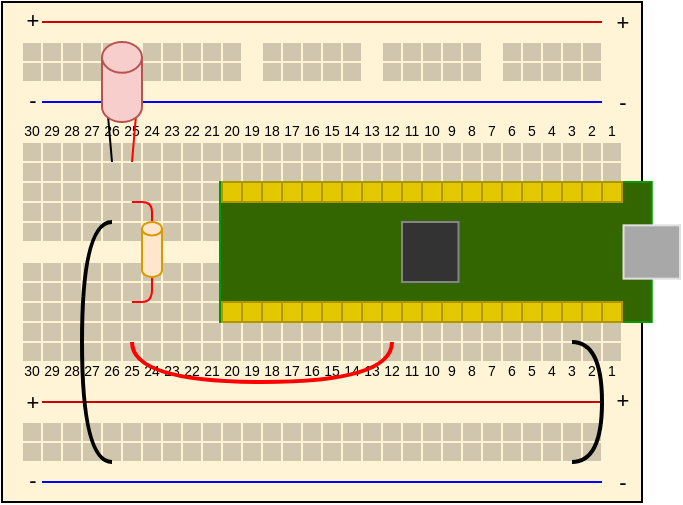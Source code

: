 <mxfile version="26.0.16">
  <diagram name="Page-1" id="g2rB14P7A6fs_6gCJQFe">
    <mxGraphModel dx="567" dy="319" grid="1" gridSize="10" guides="1" tooltips="1" connect="1" arrows="1" fold="1" page="0" pageScale="1" pageWidth="850" pageHeight="1100" math="0" shadow="0">
      <root>
        <mxCell id="0" />
        <mxCell id="1" parent="0" />
        <mxCell id="qcMehuqhIoSb4eAEawHX-1" value="" style="group" parent="1" vertex="1" connectable="0">
          <mxGeometry x="280" y="270" width="339.0" height="250" as="geometry" />
        </mxCell>
        <mxCell id="qcMehuqhIoSb4eAEawHX-2" value="" style="group" parent="qcMehuqhIoSb4eAEawHX-1" vertex="1" connectable="0">
          <mxGeometry width="320" height="250" as="geometry" />
        </mxCell>
        <mxCell id="qcMehuqhIoSb4eAEawHX-3" value="" style="rounded=0;whiteSpace=wrap;html=1;fillColor=#FFF5D6;" parent="qcMehuqhIoSb4eAEawHX-2" vertex="1">
          <mxGeometry width="320" height="250" as="geometry" />
        </mxCell>
        <mxCell id="qcMehuqhIoSb4eAEawHX-4" value="" style="endArrow=none;html=1;rounded=0;strokeColor=#0000FF;" parent="qcMehuqhIoSb4eAEawHX-2" edge="1">
          <mxGeometry width="50" height="50" relative="1" as="geometry">
            <mxPoint x="20" y="50" as="sourcePoint" />
            <mxPoint x="300" y="50" as="targetPoint" />
          </mxGeometry>
        </mxCell>
        <mxCell id="qcMehuqhIoSb4eAEawHX-5" value="-" style="edgeLabel;html=1;align=center;verticalAlign=middle;resizable=0;points=[];labelBackgroundColor=none;" parent="qcMehuqhIoSb4eAEawHX-4" vertex="1" connectable="0">
          <mxGeometry x="-0.922" y="1" relative="1" as="geometry">
            <mxPoint x="-16" as="offset" />
          </mxGeometry>
        </mxCell>
        <mxCell id="qcMehuqhIoSb4eAEawHX-6" value="-" style="edgeLabel;html=1;align=center;verticalAlign=middle;resizable=0;points=[];labelBackgroundColor=none;" parent="qcMehuqhIoSb4eAEawHX-4" vertex="1" connectable="0">
          <mxGeometry x="0.971" relative="1" as="geometry">
            <mxPoint x="14" as="offset" />
          </mxGeometry>
        </mxCell>
        <mxCell id="qcMehuqhIoSb4eAEawHX-7" value="" style="rounded=0;whiteSpace=wrap;html=1;strokeColor=#FFF5D6;fillColor=#CFC6AD;" parent="qcMehuqhIoSb4eAEawHX-2" vertex="1">
          <mxGeometry x="20" y="20" width="10" height="10" as="geometry" />
        </mxCell>
        <mxCell id="qcMehuqhIoSb4eAEawHX-8" value="" style="rounded=0;whiteSpace=wrap;html=1;strokeColor=#FFF5D6;fillColor=#CFC6AD;" parent="qcMehuqhIoSb4eAEawHX-2" vertex="1">
          <mxGeometry x="20" y="30" width="10" height="10" as="geometry" />
        </mxCell>
        <mxCell id="qcMehuqhIoSb4eAEawHX-9" value="" style="rounded=0;whiteSpace=wrap;html=1;strokeColor=#FFF5D6;fillColor=#CFC6AD;" parent="qcMehuqhIoSb4eAEawHX-2" vertex="1">
          <mxGeometry x="30" y="20" width="10" height="10" as="geometry" />
        </mxCell>
        <mxCell id="qcMehuqhIoSb4eAEawHX-10" value="" style="rounded=0;whiteSpace=wrap;html=1;strokeColor=#FFF5D6;fillColor=#CFC6AD;" parent="qcMehuqhIoSb4eAEawHX-2" vertex="1">
          <mxGeometry x="30" y="30" width="10" height="10" as="geometry" />
        </mxCell>
        <mxCell id="qcMehuqhIoSb4eAEawHX-11" value="" style="rounded=0;whiteSpace=wrap;html=1;strokeColor=#FFF5D6;fillColor=#CFC6AD;" parent="qcMehuqhIoSb4eAEawHX-2" vertex="1">
          <mxGeometry x="40" y="30" width="10" height="10" as="geometry" />
        </mxCell>
        <mxCell id="qcMehuqhIoSb4eAEawHX-12" value="" style="rounded=0;whiteSpace=wrap;html=1;strokeColor=#FFF5D6;fillColor=#CFC6AD;" parent="qcMehuqhIoSb4eAEawHX-2" vertex="1">
          <mxGeometry x="50" y="30" width="10" height="10" as="geometry" />
        </mxCell>
        <mxCell id="qcMehuqhIoSb4eAEawHX-13" value="" style="endArrow=none;html=1;rounded=0;strokeColor=#CC0000;" parent="qcMehuqhIoSb4eAEawHX-2" edge="1">
          <mxGeometry width="50" height="50" relative="1" as="geometry">
            <mxPoint x="20" y="10" as="sourcePoint" />
            <mxPoint x="300" y="10" as="targetPoint" />
          </mxGeometry>
        </mxCell>
        <mxCell id="qcMehuqhIoSb4eAEawHX-14" value="+" style="edgeLabel;html=1;align=center;verticalAlign=middle;resizable=0;points=[];labelBackgroundColor=none;" parent="qcMehuqhIoSb4eAEawHX-13" vertex="1" connectable="0">
          <mxGeometry x="-0.83" y="1" relative="1" as="geometry">
            <mxPoint x="-29" as="offset" />
          </mxGeometry>
        </mxCell>
        <mxCell id="qcMehuqhIoSb4eAEawHX-15" value="+" style="edgeLabel;html=1;align=center;verticalAlign=middle;resizable=0;points=[];labelBackgroundColor=none;" parent="qcMehuqhIoSb4eAEawHX-13" vertex="1" connectable="0">
          <mxGeometry x="0.949" y="2" relative="1" as="geometry">
            <mxPoint x="17" y="2" as="offset" />
          </mxGeometry>
        </mxCell>
        <mxCell id="qcMehuqhIoSb4eAEawHX-16" value="" style="rounded=0;whiteSpace=wrap;html=1;strokeColor=#FFF5D6;fillColor=#CFC6AD;" parent="qcMehuqhIoSb4eAEawHX-2" vertex="1">
          <mxGeometry x="50" y="30" width="10" height="10" as="geometry" />
        </mxCell>
        <mxCell id="qcMehuqhIoSb4eAEawHX-17" value="" style="rounded=0;whiteSpace=wrap;html=1;strokeColor=#FFF5D6;fillColor=#CFC6AD;" parent="qcMehuqhIoSb4eAEawHX-2" vertex="1">
          <mxGeometry x="70" y="30" width="10" height="10" as="geometry" />
        </mxCell>
        <mxCell id="qcMehuqhIoSb4eAEawHX-18" value="" style="rounded=0;whiteSpace=wrap;html=1;strokeColor=#FFF5D6;fillColor=#CFC6AD;" parent="qcMehuqhIoSb4eAEawHX-2" vertex="1">
          <mxGeometry x="80" y="30" width="10" height="10" as="geometry" />
        </mxCell>
        <mxCell id="qcMehuqhIoSb4eAEawHX-19" value="" style="rounded=0;whiteSpace=wrap;html=1;strokeColor=#FFF5D6;fillColor=#CFC6AD;" parent="qcMehuqhIoSb4eAEawHX-2" vertex="1">
          <mxGeometry x="90" y="30" width="10" height="10" as="geometry" />
        </mxCell>
        <mxCell id="qcMehuqhIoSb4eAEawHX-20" value="" style="rounded=0;whiteSpace=wrap;html=1;strokeColor=#FFF5D6;fillColor=#CFC6AD;" parent="qcMehuqhIoSb4eAEawHX-2" vertex="1">
          <mxGeometry x="100" y="30" width="10" height="10" as="geometry" />
        </mxCell>
        <mxCell id="qcMehuqhIoSb4eAEawHX-21" value="" style="rounded=0;whiteSpace=wrap;html=1;strokeColor=#FFF5D6;fillColor=#CFC6AD;" parent="qcMehuqhIoSb4eAEawHX-2" vertex="1">
          <mxGeometry x="110" y="30" width="10" height="10" as="geometry" />
        </mxCell>
        <mxCell id="qcMehuqhIoSb4eAEawHX-22" value="" style="rounded=0;whiteSpace=wrap;html=1;strokeColor=#FFF5D6;fillColor=#CFC6AD;" parent="qcMehuqhIoSb4eAEawHX-2" vertex="1">
          <mxGeometry x="30" y="20" width="10" height="10" as="geometry" />
        </mxCell>
        <mxCell id="qcMehuqhIoSb4eAEawHX-23" value="" style="rounded=0;whiteSpace=wrap;html=1;strokeColor=#FFF5D6;fillColor=#CFC6AD;" parent="qcMehuqhIoSb4eAEawHX-2" vertex="1">
          <mxGeometry x="40" y="20" width="10" height="10" as="geometry" />
        </mxCell>
        <mxCell id="qcMehuqhIoSb4eAEawHX-24" value="" style="rounded=0;whiteSpace=wrap;html=1;strokeColor=#FFF5D6;fillColor=#CFC6AD;" parent="qcMehuqhIoSb4eAEawHX-2" vertex="1">
          <mxGeometry x="50" y="20" width="10" height="10" as="geometry" />
        </mxCell>
        <mxCell id="qcMehuqhIoSb4eAEawHX-25" value="" style="rounded=0;whiteSpace=wrap;html=1;strokeColor=#FFF5D6;fillColor=#CFC6AD;" parent="qcMehuqhIoSb4eAEawHX-2" vertex="1">
          <mxGeometry x="70" y="20" width="10" height="10" as="geometry" />
        </mxCell>
        <mxCell id="qcMehuqhIoSb4eAEawHX-26" value="" style="rounded=0;whiteSpace=wrap;html=1;strokeColor=#FFF5D6;fillColor=#CFC6AD;" parent="qcMehuqhIoSb4eAEawHX-2" vertex="1">
          <mxGeometry x="80" y="20" width="10" height="10" as="geometry" />
        </mxCell>
        <mxCell id="qcMehuqhIoSb4eAEawHX-27" value="" style="rounded=0;whiteSpace=wrap;html=1;strokeColor=#FFF5D6;fillColor=#CFC6AD;" parent="qcMehuqhIoSb4eAEawHX-2" vertex="1">
          <mxGeometry x="90" y="20" width="10" height="10" as="geometry" />
        </mxCell>
        <mxCell id="qcMehuqhIoSb4eAEawHX-28" value="" style="rounded=0;whiteSpace=wrap;html=1;strokeColor=#FFF5D6;fillColor=#CFC6AD;" parent="qcMehuqhIoSb4eAEawHX-2" vertex="1">
          <mxGeometry x="100" y="20" width="10" height="10" as="geometry" />
        </mxCell>
        <mxCell id="qcMehuqhIoSb4eAEawHX-29" value="" style="rounded=0;whiteSpace=wrap;html=1;strokeColor=#FFF5D6;fillColor=#CFC6AD;" parent="qcMehuqhIoSb4eAEawHX-2" vertex="1">
          <mxGeometry x="110" y="20" width="10" height="10" as="geometry" />
        </mxCell>
        <mxCell id="qcMehuqhIoSb4eAEawHX-30" value="" style="rounded=0;whiteSpace=wrap;html=1;strokeColor=#FFF5D6;fillColor=#CFC6AD;" parent="qcMehuqhIoSb4eAEawHX-2" vertex="1">
          <mxGeometry x="130" y="20" width="10" height="10" as="geometry" />
        </mxCell>
        <mxCell id="qcMehuqhIoSb4eAEawHX-31" value="" style="rounded=0;whiteSpace=wrap;html=1;strokeColor=#FFF5D6;fillColor=#CFC6AD;" parent="qcMehuqhIoSb4eAEawHX-2" vertex="1">
          <mxGeometry x="130" y="30" width="10" height="10" as="geometry" />
        </mxCell>
        <mxCell id="qcMehuqhIoSb4eAEawHX-32" value="" style="rounded=0;whiteSpace=wrap;html=1;strokeColor=#FFF5D6;fillColor=#CFC6AD;" parent="qcMehuqhIoSb4eAEawHX-2" vertex="1">
          <mxGeometry x="140" y="20" width="10" height="10" as="geometry" />
        </mxCell>
        <mxCell id="qcMehuqhIoSb4eAEawHX-33" value="" style="rounded=0;whiteSpace=wrap;html=1;strokeColor=#FFF5D6;fillColor=#CFC6AD;" parent="qcMehuqhIoSb4eAEawHX-2" vertex="1">
          <mxGeometry x="140" y="30" width="10" height="10" as="geometry" />
        </mxCell>
        <mxCell id="qcMehuqhIoSb4eAEawHX-34" value="" style="rounded=0;whiteSpace=wrap;html=1;strokeColor=#FFF5D6;fillColor=#CFC6AD;" parent="qcMehuqhIoSb4eAEawHX-2" vertex="1">
          <mxGeometry x="150" y="30" width="10" height="10" as="geometry" />
        </mxCell>
        <mxCell id="qcMehuqhIoSb4eAEawHX-35" value="" style="rounded=0;whiteSpace=wrap;html=1;strokeColor=#FFF5D6;fillColor=#CFC6AD;" parent="qcMehuqhIoSb4eAEawHX-2" vertex="1">
          <mxGeometry x="160" y="30" width="10" height="10" as="geometry" />
        </mxCell>
        <mxCell id="qcMehuqhIoSb4eAEawHX-36" value="" style="rounded=0;whiteSpace=wrap;html=1;strokeColor=#FFF5D6;fillColor=#CFC6AD;" parent="qcMehuqhIoSb4eAEawHX-2" vertex="1">
          <mxGeometry x="170" y="30" width="10" height="10" as="geometry" />
        </mxCell>
        <mxCell id="qcMehuqhIoSb4eAEawHX-37" value="" style="rounded=0;whiteSpace=wrap;html=1;strokeColor=#FFF5D6;fillColor=#CFC6AD;" parent="qcMehuqhIoSb4eAEawHX-2" vertex="1">
          <mxGeometry x="190" y="30" width="10" height="10" as="geometry" />
        </mxCell>
        <mxCell id="qcMehuqhIoSb4eAEawHX-38" value="" style="rounded=0;whiteSpace=wrap;html=1;strokeColor=#FFF5D6;fillColor=#CFC6AD;" parent="qcMehuqhIoSb4eAEawHX-2" vertex="1">
          <mxGeometry x="200" y="30" width="10" height="10" as="geometry" />
        </mxCell>
        <mxCell id="qcMehuqhIoSb4eAEawHX-39" value="" style="rounded=0;whiteSpace=wrap;html=1;strokeColor=#FFF5D6;fillColor=#CFC6AD;" parent="qcMehuqhIoSb4eAEawHX-2" vertex="1">
          <mxGeometry x="210" y="30" width="10" height="10" as="geometry" />
        </mxCell>
        <mxCell id="qcMehuqhIoSb4eAEawHX-40" value="" style="rounded=0;whiteSpace=wrap;html=1;strokeColor=#FFF5D6;fillColor=#CFC6AD;" parent="qcMehuqhIoSb4eAEawHX-2" vertex="1">
          <mxGeometry x="220" y="30" width="10" height="10" as="geometry" />
        </mxCell>
        <mxCell id="qcMehuqhIoSb4eAEawHX-41" value="" style="rounded=0;whiteSpace=wrap;html=1;strokeColor=#FFF5D6;fillColor=#CFC6AD;" parent="qcMehuqhIoSb4eAEawHX-2" vertex="1">
          <mxGeometry x="230" y="30" width="10" height="10" as="geometry" />
        </mxCell>
        <mxCell id="qcMehuqhIoSb4eAEawHX-42" value="" style="rounded=0;whiteSpace=wrap;html=1;strokeColor=#FFF5D6;fillColor=#CFC6AD;" parent="qcMehuqhIoSb4eAEawHX-2" vertex="1">
          <mxGeometry x="150" y="20" width="10" height="10" as="geometry" />
        </mxCell>
        <mxCell id="qcMehuqhIoSb4eAEawHX-43" value="" style="rounded=0;whiteSpace=wrap;html=1;strokeColor=#FFF5D6;fillColor=#CFC6AD;" parent="qcMehuqhIoSb4eAEawHX-2" vertex="1">
          <mxGeometry x="160" y="20" width="10" height="10" as="geometry" />
        </mxCell>
        <mxCell id="qcMehuqhIoSb4eAEawHX-44" value="" style="rounded=0;whiteSpace=wrap;html=1;strokeColor=#FFF5D6;fillColor=#CFC6AD;" parent="qcMehuqhIoSb4eAEawHX-2" vertex="1">
          <mxGeometry x="170" y="20" width="10" height="10" as="geometry" />
        </mxCell>
        <mxCell id="qcMehuqhIoSb4eAEawHX-45" value="" style="rounded=0;whiteSpace=wrap;html=1;strokeColor=#FFF5D6;fillColor=#CFC6AD;" parent="qcMehuqhIoSb4eAEawHX-2" vertex="1">
          <mxGeometry x="190" y="20" width="10" height="10" as="geometry" />
        </mxCell>
        <mxCell id="qcMehuqhIoSb4eAEawHX-46" value="" style="rounded=0;whiteSpace=wrap;html=1;strokeColor=#FFF5D6;fillColor=#CFC6AD;" parent="qcMehuqhIoSb4eAEawHX-2" vertex="1">
          <mxGeometry x="200" y="20" width="10" height="10" as="geometry" />
        </mxCell>
        <mxCell id="qcMehuqhIoSb4eAEawHX-47" value="" style="rounded=0;whiteSpace=wrap;html=1;strokeColor=#FFF5D6;fillColor=#CFC6AD;" parent="qcMehuqhIoSb4eAEawHX-2" vertex="1">
          <mxGeometry x="210" y="20" width="10" height="10" as="geometry" />
        </mxCell>
        <mxCell id="qcMehuqhIoSb4eAEawHX-48" value="" style="rounded=0;whiteSpace=wrap;html=1;strokeColor=#FFF5D6;fillColor=#CFC6AD;" parent="qcMehuqhIoSb4eAEawHX-2" vertex="1">
          <mxGeometry x="220" y="20" width="10" height="10" as="geometry" />
        </mxCell>
        <mxCell id="qcMehuqhIoSb4eAEawHX-49" value="" style="rounded=0;whiteSpace=wrap;html=1;strokeColor=#FFF5D6;fillColor=#CFC6AD;" parent="qcMehuqhIoSb4eAEawHX-2" vertex="1">
          <mxGeometry x="230" y="20" width="10" height="10" as="geometry" />
        </mxCell>
        <mxCell id="qcMehuqhIoSb4eAEawHX-50" value="" style="rounded=0;whiteSpace=wrap;html=1;strokeColor=#FFF5D6;fillColor=#CFC6AD;" parent="qcMehuqhIoSb4eAEawHX-2" vertex="1">
          <mxGeometry x="250" y="20" width="10" height="10" as="geometry" />
        </mxCell>
        <mxCell id="qcMehuqhIoSb4eAEawHX-51" value="" style="rounded=0;whiteSpace=wrap;html=1;strokeColor=#FFF5D6;fillColor=#CFC6AD;" parent="qcMehuqhIoSb4eAEawHX-2" vertex="1">
          <mxGeometry x="250" y="30" width="10" height="10" as="geometry" />
        </mxCell>
        <mxCell id="qcMehuqhIoSb4eAEawHX-52" value="" style="rounded=0;whiteSpace=wrap;html=1;strokeColor=#FFF5D6;fillColor=#CFC6AD;" parent="qcMehuqhIoSb4eAEawHX-2" vertex="1">
          <mxGeometry x="260" y="30" width="10" height="10" as="geometry" />
        </mxCell>
        <mxCell id="qcMehuqhIoSb4eAEawHX-53" value="" style="rounded=0;whiteSpace=wrap;html=1;strokeColor=#FFF5D6;fillColor=#CFC6AD;" parent="qcMehuqhIoSb4eAEawHX-2" vertex="1">
          <mxGeometry x="260" y="20" width="10" height="10" as="geometry" />
        </mxCell>
        <mxCell id="qcMehuqhIoSb4eAEawHX-54" value="" style="rounded=0;whiteSpace=wrap;html=1;strokeColor=#FFF5D6;fillColor=#CFC6AD;" parent="qcMehuqhIoSb4eAEawHX-2" vertex="1">
          <mxGeometry x="270" y="20" width="10" height="10" as="geometry" />
        </mxCell>
        <mxCell id="qcMehuqhIoSb4eAEawHX-55" value="" style="rounded=0;whiteSpace=wrap;html=1;strokeColor=#FFF5D6;fillColor=#CFC6AD;" parent="qcMehuqhIoSb4eAEawHX-2" vertex="1">
          <mxGeometry x="270" y="30" width="10" height="10" as="geometry" />
        </mxCell>
        <mxCell id="qcMehuqhIoSb4eAEawHX-56" value="" style="rounded=0;whiteSpace=wrap;html=1;fillColor=#CFC6AD;strokeColor=#FFF5D6;" parent="qcMehuqhIoSb4eAEawHX-2" vertex="1">
          <mxGeometry x="10" y="70" width="10" height="10" as="geometry" />
        </mxCell>
        <mxCell id="qcMehuqhIoSb4eAEawHX-57" value="" style="rounded=0;whiteSpace=wrap;html=1;fillColor=#CFC6AD;strokeColor=#FFF5D6;" parent="qcMehuqhIoSb4eAEawHX-2" vertex="1">
          <mxGeometry x="10" y="80" width="10" height="10" as="geometry" />
        </mxCell>
        <mxCell id="qcMehuqhIoSb4eAEawHX-58" value="" style="rounded=0;whiteSpace=wrap;html=1;fillColor=#CFC6AD;strokeColor=#FFF5D6;" parent="qcMehuqhIoSb4eAEawHX-2" vertex="1">
          <mxGeometry x="20" y="70" width="10" height="10" as="geometry" />
        </mxCell>
        <mxCell id="qcMehuqhIoSb4eAEawHX-59" value="" style="rounded=0;whiteSpace=wrap;html=1;fillColor=#CFC6AD;strokeColor=#FFF5D6;" parent="qcMehuqhIoSb4eAEawHX-2" vertex="1">
          <mxGeometry x="20" y="80" width="10" height="10" as="geometry" />
        </mxCell>
        <mxCell id="qcMehuqhIoSb4eAEawHX-60" value="" style="rounded=0;whiteSpace=wrap;html=1;fillColor=#CFC6AD;strokeColor=#FFF5D6;" parent="qcMehuqhIoSb4eAEawHX-2" vertex="1">
          <mxGeometry x="30" y="80" width="10" height="10" as="geometry" />
        </mxCell>
        <mxCell id="qcMehuqhIoSb4eAEawHX-61" value="" style="rounded=0;whiteSpace=wrap;html=1;fillColor=#CFC6AD;strokeColor=#FFF5D6;" parent="qcMehuqhIoSb4eAEawHX-2" vertex="1">
          <mxGeometry x="40" y="80" width="10" height="10" as="geometry" />
        </mxCell>
        <mxCell id="qcMehuqhIoSb4eAEawHX-62" value="" style="rounded=0;whiteSpace=wrap;html=1;fillColor=#CFC6AD;strokeColor=#FFF5D6;" parent="qcMehuqhIoSb4eAEawHX-2" vertex="1">
          <mxGeometry x="40" y="80" width="10" height="10" as="geometry" />
        </mxCell>
        <mxCell id="qcMehuqhIoSb4eAEawHX-63" value="" style="rounded=0;whiteSpace=wrap;html=1;fillColor=#CFC6AD;strokeColor=#FFF5D6;" parent="qcMehuqhIoSb4eAEawHX-2" vertex="1">
          <mxGeometry x="50" y="80" width="10" height="10" as="geometry" />
        </mxCell>
        <mxCell id="qcMehuqhIoSb4eAEawHX-64" value="" style="rounded=0;whiteSpace=wrap;html=1;fillColor=#CFC6AD;strokeColor=#FFF5D6;" parent="qcMehuqhIoSb4eAEawHX-2" vertex="1">
          <mxGeometry x="60" y="80" width="10" height="10" as="geometry" />
        </mxCell>
        <mxCell id="qcMehuqhIoSb4eAEawHX-65" value="" style="rounded=0;whiteSpace=wrap;html=1;fillColor=#CFC6AD;strokeColor=#FFF5D6;" parent="qcMehuqhIoSb4eAEawHX-2" vertex="1">
          <mxGeometry x="70" y="80" width="10" height="10" as="geometry" />
        </mxCell>
        <mxCell id="qcMehuqhIoSb4eAEawHX-66" value="" style="rounded=0;whiteSpace=wrap;html=1;fillColor=#CFC6AD;strokeColor=#FFF5D6;" parent="qcMehuqhIoSb4eAEawHX-2" vertex="1">
          <mxGeometry x="80" y="80" width="10" height="10" as="geometry" />
        </mxCell>
        <mxCell id="qcMehuqhIoSb4eAEawHX-67" value="" style="rounded=0;whiteSpace=wrap;html=1;fillColor=#CFC6AD;strokeColor=#FFF5D6;" parent="qcMehuqhIoSb4eAEawHX-2" vertex="1">
          <mxGeometry x="90" y="80" width="10" height="10" as="geometry" />
        </mxCell>
        <mxCell id="qcMehuqhIoSb4eAEawHX-68" value="" style="rounded=0;whiteSpace=wrap;html=1;fillColor=#CFC6AD;strokeColor=#FFF5D6;" parent="qcMehuqhIoSb4eAEawHX-2" vertex="1">
          <mxGeometry x="100" y="80" width="10" height="10" as="geometry" />
        </mxCell>
        <mxCell id="qcMehuqhIoSb4eAEawHX-69" value="" style="rounded=0;whiteSpace=wrap;html=1;fillColor=#CFC6AD;strokeColor=#FFF5D6;" parent="qcMehuqhIoSb4eAEawHX-2" vertex="1">
          <mxGeometry x="110" y="80" width="10" height="10" as="geometry" />
        </mxCell>
        <mxCell id="qcMehuqhIoSb4eAEawHX-70" value="" style="rounded=0;whiteSpace=wrap;html=1;fillColor=#CFC6AD;strokeColor=#FFF5D6;" parent="qcMehuqhIoSb4eAEawHX-2" vertex="1">
          <mxGeometry x="20" y="70" width="10" height="10" as="geometry" />
        </mxCell>
        <mxCell id="qcMehuqhIoSb4eAEawHX-71" value="" style="rounded=0;whiteSpace=wrap;html=1;fillColor=#CFC6AD;strokeColor=#FFF5D6;" parent="qcMehuqhIoSb4eAEawHX-2" vertex="1">
          <mxGeometry x="30" y="70" width="10" height="10" as="geometry" />
        </mxCell>
        <mxCell id="qcMehuqhIoSb4eAEawHX-72" value="" style="rounded=0;whiteSpace=wrap;html=1;fillColor=#CFC6AD;strokeColor=#FFF5D6;" parent="qcMehuqhIoSb4eAEawHX-2" vertex="1">
          <mxGeometry x="40" y="70" width="10" height="10" as="geometry" />
        </mxCell>
        <mxCell id="qcMehuqhIoSb4eAEawHX-73" value="" style="rounded=0;whiteSpace=wrap;html=1;fillColor=#CFC6AD;strokeColor=#FFF5D6;" parent="qcMehuqhIoSb4eAEawHX-2" vertex="1">
          <mxGeometry x="50" y="70" width="10" height="10" as="geometry" />
        </mxCell>
        <mxCell id="qcMehuqhIoSb4eAEawHX-74" value="" style="rounded=0;whiteSpace=wrap;html=1;fillColor=#CFC6AD;strokeColor=#FFF5D6;" parent="qcMehuqhIoSb4eAEawHX-2" vertex="1">
          <mxGeometry x="60" y="70" width="10" height="10" as="geometry" />
        </mxCell>
        <mxCell id="qcMehuqhIoSb4eAEawHX-75" value="" style="rounded=0;whiteSpace=wrap;html=1;fillColor=#CFC6AD;strokeColor=#FFF5D6;" parent="qcMehuqhIoSb4eAEawHX-2" vertex="1">
          <mxGeometry x="70" y="70" width="10" height="10" as="geometry" />
        </mxCell>
        <mxCell id="qcMehuqhIoSb4eAEawHX-76" value="" style="rounded=0;whiteSpace=wrap;html=1;fillColor=#CFC6AD;strokeColor=#FFF5D6;" parent="qcMehuqhIoSb4eAEawHX-2" vertex="1">
          <mxGeometry x="80" y="70" width="10" height="10" as="geometry" />
        </mxCell>
        <mxCell id="qcMehuqhIoSb4eAEawHX-77" value="" style="rounded=0;whiteSpace=wrap;html=1;fillColor=#CFC6AD;strokeColor=#FFF5D6;" parent="qcMehuqhIoSb4eAEawHX-2" vertex="1">
          <mxGeometry x="90" y="70" width="10" height="10" as="geometry" />
        </mxCell>
        <mxCell id="qcMehuqhIoSb4eAEawHX-78" value="" style="rounded=0;whiteSpace=wrap;html=1;fillColor=#CFC6AD;strokeColor=#FFF5D6;" parent="qcMehuqhIoSb4eAEawHX-2" vertex="1">
          <mxGeometry x="100" y="70" width="10" height="10" as="geometry" />
        </mxCell>
        <mxCell id="qcMehuqhIoSb4eAEawHX-79" value="" style="rounded=0;whiteSpace=wrap;html=1;fillColor=#CFC6AD;strokeColor=#FFF5D6;" parent="qcMehuqhIoSb4eAEawHX-2" vertex="1">
          <mxGeometry x="110" y="70" width="10" height="10" as="geometry" />
        </mxCell>
        <mxCell id="qcMehuqhIoSb4eAEawHX-80" value="" style="rounded=0;whiteSpace=wrap;html=1;fillColor=#CFC6AD;strokeColor=#FFF5D6;" parent="qcMehuqhIoSb4eAEawHX-2" vertex="1">
          <mxGeometry x="120" y="70" width="10" height="10" as="geometry" />
        </mxCell>
        <mxCell id="qcMehuqhIoSb4eAEawHX-81" value="" style="rounded=0;whiteSpace=wrap;html=1;fillColor=#CFC6AD;strokeColor=#FFF5D6;" parent="qcMehuqhIoSb4eAEawHX-2" vertex="1">
          <mxGeometry x="120" y="80" width="10" height="10" as="geometry" />
        </mxCell>
        <mxCell id="qcMehuqhIoSb4eAEawHX-82" value="" style="rounded=0;whiteSpace=wrap;html=1;fillColor=#CFC6AD;strokeColor=#FFF5D6;" parent="qcMehuqhIoSb4eAEawHX-2" vertex="1">
          <mxGeometry x="130" y="70" width="10" height="10" as="geometry" />
        </mxCell>
        <mxCell id="qcMehuqhIoSb4eAEawHX-83" value="" style="rounded=0;whiteSpace=wrap;html=1;fillColor=#CFC6AD;strokeColor=#FFF5D6;" parent="qcMehuqhIoSb4eAEawHX-2" vertex="1">
          <mxGeometry x="130" y="80" width="10" height="10" as="geometry" />
        </mxCell>
        <mxCell id="qcMehuqhIoSb4eAEawHX-84" value="" style="rounded=0;whiteSpace=wrap;html=1;fillColor=#CFC6AD;strokeColor=#FFF5D6;" parent="qcMehuqhIoSb4eAEawHX-2" vertex="1">
          <mxGeometry x="140" y="80" width="10" height="10" as="geometry" />
        </mxCell>
        <mxCell id="qcMehuqhIoSb4eAEawHX-85" value="" style="rounded=0;whiteSpace=wrap;html=1;fillColor=#CFC6AD;strokeColor=#FFF5D6;" parent="qcMehuqhIoSb4eAEawHX-2" vertex="1">
          <mxGeometry x="150" y="80" width="10" height="10" as="geometry" />
        </mxCell>
        <mxCell id="qcMehuqhIoSb4eAEawHX-86" value="" style="rounded=0;whiteSpace=wrap;html=1;fillColor=#CFC6AD;strokeColor=#FFF5D6;" parent="qcMehuqhIoSb4eAEawHX-2" vertex="1">
          <mxGeometry x="160" y="80" width="10" height="10" as="geometry" />
        </mxCell>
        <mxCell id="qcMehuqhIoSb4eAEawHX-87" value="" style="rounded=0;whiteSpace=wrap;html=1;fillColor=#CFC6AD;strokeColor=#FFF5D6;" parent="qcMehuqhIoSb4eAEawHX-2" vertex="1">
          <mxGeometry x="170" y="80" width="10" height="10" as="geometry" />
        </mxCell>
        <mxCell id="qcMehuqhIoSb4eAEawHX-88" value="" style="rounded=0;whiteSpace=wrap;html=1;fillColor=#CFC6AD;strokeColor=#FFF5D6;" parent="qcMehuqhIoSb4eAEawHX-2" vertex="1">
          <mxGeometry x="180" y="80" width="10" height="10" as="geometry" />
        </mxCell>
        <mxCell id="qcMehuqhIoSb4eAEawHX-89" value="" style="rounded=0;whiteSpace=wrap;html=1;fillColor=#CFC6AD;strokeColor=#FFF5D6;" parent="qcMehuqhIoSb4eAEawHX-2" vertex="1">
          <mxGeometry x="190" y="80" width="10" height="10" as="geometry" />
        </mxCell>
        <mxCell id="qcMehuqhIoSb4eAEawHX-90" value="" style="rounded=0;whiteSpace=wrap;html=1;fillColor=#CFC6AD;strokeColor=#FFF5D6;" parent="qcMehuqhIoSb4eAEawHX-2" vertex="1">
          <mxGeometry x="200" y="80" width="10" height="10" as="geometry" />
        </mxCell>
        <mxCell id="qcMehuqhIoSb4eAEawHX-91" value="" style="rounded=0;whiteSpace=wrap;html=1;fillColor=#CFC6AD;strokeColor=#FFF5D6;" parent="qcMehuqhIoSb4eAEawHX-2" vertex="1">
          <mxGeometry x="210" y="80" width="10" height="10" as="geometry" />
        </mxCell>
        <mxCell id="qcMehuqhIoSb4eAEawHX-92" value="" style="rounded=0;whiteSpace=wrap;html=1;fillColor=#CFC6AD;strokeColor=#FFF5D6;" parent="qcMehuqhIoSb4eAEawHX-2" vertex="1">
          <mxGeometry x="220" y="80" width="10" height="10" as="geometry" />
        </mxCell>
        <mxCell id="qcMehuqhIoSb4eAEawHX-93" value="" style="rounded=0;whiteSpace=wrap;html=1;fillColor=#CFC6AD;strokeColor=#FFF5D6;" parent="qcMehuqhIoSb4eAEawHX-2" vertex="1">
          <mxGeometry x="230" y="80" width="10" height="10" as="geometry" />
        </mxCell>
        <mxCell id="qcMehuqhIoSb4eAEawHX-94" value="" style="rounded=0;whiteSpace=wrap;html=1;fillColor=#CFC6AD;strokeColor=#FFF5D6;" parent="qcMehuqhIoSb4eAEawHX-2" vertex="1">
          <mxGeometry x="140" y="70" width="10" height="10" as="geometry" />
        </mxCell>
        <mxCell id="qcMehuqhIoSb4eAEawHX-95" value="" style="rounded=0;whiteSpace=wrap;html=1;fillColor=#CFC6AD;strokeColor=#FFF5D6;" parent="qcMehuqhIoSb4eAEawHX-2" vertex="1">
          <mxGeometry x="150" y="70" width="10" height="10" as="geometry" />
        </mxCell>
        <mxCell id="qcMehuqhIoSb4eAEawHX-96" value="" style="rounded=0;whiteSpace=wrap;html=1;fillColor=#CFC6AD;strokeColor=#FFF5D6;" parent="qcMehuqhIoSb4eAEawHX-2" vertex="1">
          <mxGeometry x="160" y="70" width="10" height="10" as="geometry" />
        </mxCell>
        <mxCell id="qcMehuqhIoSb4eAEawHX-97" value="" style="rounded=0;whiteSpace=wrap;html=1;fillColor=#CFC6AD;strokeColor=#FFF5D6;" parent="qcMehuqhIoSb4eAEawHX-2" vertex="1">
          <mxGeometry x="170" y="70" width="10" height="10" as="geometry" />
        </mxCell>
        <mxCell id="qcMehuqhIoSb4eAEawHX-98" value="" style="rounded=0;whiteSpace=wrap;html=1;fillColor=#CFC6AD;strokeColor=#FFF5D6;" parent="qcMehuqhIoSb4eAEawHX-2" vertex="1">
          <mxGeometry x="180" y="70" width="10" height="10" as="geometry" />
        </mxCell>
        <mxCell id="qcMehuqhIoSb4eAEawHX-99" value="" style="rounded=0;whiteSpace=wrap;html=1;fillColor=#CFC6AD;strokeColor=#FFF5D6;" parent="qcMehuqhIoSb4eAEawHX-2" vertex="1">
          <mxGeometry x="190" y="70" width="10" height="10" as="geometry" />
        </mxCell>
        <mxCell id="qcMehuqhIoSb4eAEawHX-100" value="" style="rounded=0;whiteSpace=wrap;html=1;fillColor=#CFC6AD;strokeColor=#FFF5D6;" parent="qcMehuqhIoSb4eAEawHX-2" vertex="1">
          <mxGeometry x="200" y="70" width="10" height="10" as="geometry" />
        </mxCell>
        <mxCell id="qcMehuqhIoSb4eAEawHX-101" value="" style="rounded=0;whiteSpace=wrap;html=1;fillColor=#CFC6AD;strokeColor=#FFF5D6;" parent="qcMehuqhIoSb4eAEawHX-2" vertex="1">
          <mxGeometry x="210" y="70" width="10" height="10" as="geometry" />
        </mxCell>
        <mxCell id="qcMehuqhIoSb4eAEawHX-102" value="" style="rounded=0;whiteSpace=wrap;html=1;fillColor=#CFC6AD;strokeColor=#FFF5D6;" parent="qcMehuqhIoSb4eAEawHX-2" vertex="1">
          <mxGeometry x="220" y="70" width="10" height="10" as="geometry" />
        </mxCell>
        <mxCell id="qcMehuqhIoSb4eAEawHX-103" value="" style="rounded=0;whiteSpace=wrap;html=1;fillColor=#CFC6AD;strokeColor=#FFF5D6;" parent="qcMehuqhIoSb4eAEawHX-2" vertex="1">
          <mxGeometry x="230" y="70" width="10" height="10" as="geometry" />
        </mxCell>
        <mxCell id="qcMehuqhIoSb4eAEawHX-104" value="" style="rounded=0;whiteSpace=wrap;html=1;fillColor=#CFC6AD;strokeColor=#FFF5D6;" parent="qcMehuqhIoSb4eAEawHX-2" vertex="1">
          <mxGeometry x="240" y="70" width="10" height="10" as="geometry" />
        </mxCell>
        <mxCell id="qcMehuqhIoSb4eAEawHX-105" value="" style="rounded=0;whiteSpace=wrap;html=1;fillColor=#CFC6AD;strokeColor=#FFF5D6;" parent="qcMehuqhIoSb4eAEawHX-2" vertex="1">
          <mxGeometry x="240" y="80" width="10" height="10" as="geometry" />
        </mxCell>
        <mxCell id="qcMehuqhIoSb4eAEawHX-106" value="" style="rounded=0;whiteSpace=wrap;html=1;fillColor=#CFC6AD;strokeColor=#FFF5D6;" parent="qcMehuqhIoSb4eAEawHX-2" vertex="1">
          <mxGeometry x="250" y="80" width="10" height="10" as="geometry" />
        </mxCell>
        <mxCell id="qcMehuqhIoSb4eAEawHX-107" value="" style="rounded=0;whiteSpace=wrap;html=1;fillColor=#CFC6AD;strokeColor=#FFF5D6;" parent="qcMehuqhIoSb4eAEawHX-2" vertex="1">
          <mxGeometry x="250" y="70" width="10" height="10" as="geometry" />
        </mxCell>
        <mxCell id="qcMehuqhIoSb4eAEawHX-108" value="" style="rounded=0;whiteSpace=wrap;html=1;fillColor=#CFC6AD;strokeColor=#FFF5D6;" parent="qcMehuqhIoSb4eAEawHX-2" vertex="1">
          <mxGeometry x="260" y="70" width="10" height="10" as="geometry" />
        </mxCell>
        <mxCell id="qcMehuqhIoSb4eAEawHX-109" value="" style="rounded=0;whiteSpace=wrap;html=1;fillColor=#CFC6AD;strokeColor=#FFF5D6;" parent="qcMehuqhIoSb4eAEawHX-2" vertex="1">
          <mxGeometry x="260" y="80" width="10" height="10" as="geometry" />
        </mxCell>
        <mxCell id="qcMehuqhIoSb4eAEawHX-110" value="" style="rounded=0;whiteSpace=wrap;html=1;fillColor=#CFC6AD;strokeColor=#FFF5D6;" parent="qcMehuqhIoSb4eAEawHX-2" vertex="1">
          <mxGeometry x="10" y="90" width="10" height="10" as="geometry" />
        </mxCell>
        <mxCell id="qcMehuqhIoSb4eAEawHX-111" value="" style="rounded=0;whiteSpace=wrap;html=1;fillColor=#CFC6AD;strokeColor=#FFF5D6;" parent="qcMehuqhIoSb4eAEawHX-2" vertex="1">
          <mxGeometry x="10" y="100" width="10" height="10" as="geometry" />
        </mxCell>
        <mxCell id="qcMehuqhIoSb4eAEawHX-112" value="" style="rounded=0;whiteSpace=wrap;html=1;fillColor=#CFC6AD;strokeColor=#FFF5D6;" parent="qcMehuqhIoSb4eAEawHX-2" vertex="1">
          <mxGeometry x="20" y="90" width="10" height="10" as="geometry" />
        </mxCell>
        <mxCell id="qcMehuqhIoSb4eAEawHX-113" value="" style="rounded=0;whiteSpace=wrap;html=1;fillColor=#CFC6AD;strokeColor=#FFF5D6;" parent="qcMehuqhIoSb4eAEawHX-2" vertex="1">
          <mxGeometry x="20" y="100" width="10" height="10" as="geometry" />
        </mxCell>
        <mxCell id="qcMehuqhIoSb4eAEawHX-114" value="" style="rounded=0;whiteSpace=wrap;html=1;fillColor=#CFC6AD;strokeColor=#FFF5D6;" parent="qcMehuqhIoSb4eAEawHX-2" vertex="1">
          <mxGeometry x="30" y="100" width="10" height="10" as="geometry" />
        </mxCell>
        <mxCell id="qcMehuqhIoSb4eAEawHX-115" value="" style="rounded=0;whiteSpace=wrap;html=1;fillColor=#CFC6AD;strokeColor=#FFF5D6;" parent="qcMehuqhIoSb4eAEawHX-2" vertex="1">
          <mxGeometry x="40" y="100" width="10" height="10" as="geometry" />
        </mxCell>
        <mxCell id="qcMehuqhIoSb4eAEawHX-116" value="" style="rounded=0;whiteSpace=wrap;html=1;fillColor=#CFC6AD;strokeColor=#FFF5D6;" parent="qcMehuqhIoSb4eAEawHX-2" vertex="1">
          <mxGeometry x="40" y="100" width="10" height="10" as="geometry" />
        </mxCell>
        <mxCell id="qcMehuqhIoSb4eAEawHX-117" value="" style="rounded=0;whiteSpace=wrap;html=1;fillColor=#CFC6AD;strokeColor=#FFF5D6;" parent="qcMehuqhIoSb4eAEawHX-2" vertex="1">
          <mxGeometry x="50" y="100" width="10" height="10" as="geometry" />
        </mxCell>
        <mxCell id="qcMehuqhIoSb4eAEawHX-118" value="" style="rounded=0;whiteSpace=wrap;html=1;fillColor=#CFC6AD;strokeColor=#FFF5D6;" parent="qcMehuqhIoSb4eAEawHX-2" vertex="1">
          <mxGeometry x="60" y="100" width="10" height="10" as="geometry" />
        </mxCell>
        <mxCell id="qcMehuqhIoSb4eAEawHX-119" value="" style="rounded=0;whiteSpace=wrap;html=1;fillColor=#CFC6AD;strokeColor=#FFF5D6;" parent="qcMehuqhIoSb4eAEawHX-2" vertex="1">
          <mxGeometry x="70" y="100" width="10" height="10" as="geometry" />
        </mxCell>
        <mxCell id="qcMehuqhIoSb4eAEawHX-120" value="" style="rounded=0;whiteSpace=wrap;html=1;fillColor=#CFC6AD;strokeColor=#FFF5D6;" parent="qcMehuqhIoSb4eAEawHX-2" vertex="1">
          <mxGeometry x="80" y="100" width="10" height="10" as="geometry" />
        </mxCell>
        <mxCell id="qcMehuqhIoSb4eAEawHX-121" value="" style="rounded=0;whiteSpace=wrap;html=1;fillColor=#CFC6AD;strokeColor=#FFF5D6;" parent="qcMehuqhIoSb4eAEawHX-2" vertex="1">
          <mxGeometry x="90" y="100" width="10" height="10" as="geometry" />
        </mxCell>
        <mxCell id="qcMehuqhIoSb4eAEawHX-122" value="" style="rounded=0;whiteSpace=wrap;html=1;fillColor=#CFC6AD;strokeColor=#FFF5D6;" parent="qcMehuqhIoSb4eAEawHX-2" vertex="1">
          <mxGeometry x="100" y="100" width="10" height="10" as="geometry" />
        </mxCell>
        <mxCell id="qcMehuqhIoSb4eAEawHX-123" value="" style="rounded=0;whiteSpace=wrap;html=1;fillColor=#CFC6AD;strokeColor=#FFF5D6;" parent="qcMehuqhIoSb4eAEawHX-2" vertex="1">
          <mxGeometry x="110" y="100" width="10" height="10" as="geometry" />
        </mxCell>
        <mxCell id="qcMehuqhIoSb4eAEawHX-124" value="" style="rounded=0;whiteSpace=wrap;html=1;fillColor=#CFC6AD;strokeColor=#FFF5D6;" parent="qcMehuqhIoSb4eAEawHX-2" vertex="1">
          <mxGeometry x="20" y="90" width="10" height="10" as="geometry" />
        </mxCell>
        <mxCell id="qcMehuqhIoSb4eAEawHX-125" value="" style="rounded=0;whiteSpace=wrap;html=1;fillColor=#CFC6AD;strokeColor=#FFF5D6;" parent="qcMehuqhIoSb4eAEawHX-2" vertex="1">
          <mxGeometry x="30" y="90" width="10" height="10" as="geometry" />
        </mxCell>
        <mxCell id="qcMehuqhIoSb4eAEawHX-126" value="" style="rounded=0;whiteSpace=wrap;html=1;fillColor=#CFC6AD;strokeColor=#FFF5D6;" parent="qcMehuqhIoSb4eAEawHX-2" vertex="1">
          <mxGeometry x="40" y="90" width="10" height="10" as="geometry" />
        </mxCell>
        <mxCell id="qcMehuqhIoSb4eAEawHX-127" value="" style="rounded=0;whiteSpace=wrap;html=1;fillColor=#CFC6AD;strokeColor=#FFF5D6;" parent="qcMehuqhIoSb4eAEawHX-2" vertex="1">
          <mxGeometry x="50" y="90" width="10" height="10" as="geometry" />
        </mxCell>
        <mxCell id="qcMehuqhIoSb4eAEawHX-128" value="" style="rounded=0;whiteSpace=wrap;html=1;fillColor=#CFC6AD;strokeColor=#FFF5D6;" parent="qcMehuqhIoSb4eAEawHX-2" vertex="1">
          <mxGeometry x="60" y="90" width="10" height="10" as="geometry" />
        </mxCell>
        <mxCell id="qcMehuqhIoSb4eAEawHX-129" value="" style="rounded=0;whiteSpace=wrap;html=1;fillColor=#CFC6AD;strokeColor=#FFF5D6;" parent="qcMehuqhIoSb4eAEawHX-2" vertex="1">
          <mxGeometry x="70" y="90" width="10" height="10" as="geometry" />
        </mxCell>
        <mxCell id="qcMehuqhIoSb4eAEawHX-130" value="" style="rounded=0;whiteSpace=wrap;html=1;fillColor=#CFC6AD;strokeColor=#FFF5D6;" parent="qcMehuqhIoSb4eAEawHX-2" vertex="1">
          <mxGeometry x="80" y="90" width="10" height="10" as="geometry" />
        </mxCell>
        <mxCell id="qcMehuqhIoSb4eAEawHX-131" value="" style="rounded=0;whiteSpace=wrap;html=1;fillColor=#CFC6AD;strokeColor=#FFF5D6;" parent="qcMehuqhIoSb4eAEawHX-2" vertex="1">
          <mxGeometry x="90" y="90" width="10" height="10" as="geometry" />
        </mxCell>
        <mxCell id="qcMehuqhIoSb4eAEawHX-132" value="" style="rounded=0;whiteSpace=wrap;html=1;fillColor=#CFC6AD;strokeColor=#FFF5D6;" parent="qcMehuqhIoSb4eAEawHX-2" vertex="1">
          <mxGeometry x="100" y="90" width="10" height="10" as="geometry" />
        </mxCell>
        <mxCell id="qcMehuqhIoSb4eAEawHX-133" value="" style="rounded=0;whiteSpace=wrap;html=1;fillColor=#CFC6AD;strokeColor=#FFF5D6;" parent="qcMehuqhIoSb4eAEawHX-2" vertex="1">
          <mxGeometry x="110" y="90" width="10" height="10" as="geometry" />
        </mxCell>
        <mxCell id="qcMehuqhIoSb4eAEawHX-134" value="" style="rounded=0;whiteSpace=wrap;html=1;fillColor=#CFC6AD;strokeColor=#FFF5D6;" parent="qcMehuqhIoSb4eAEawHX-2" vertex="1">
          <mxGeometry x="120" y="90" width="10" height="10" as="geometry" />
        </mxCell>
        <mxCell id="qcMehuqhIoSb4eAEawHX-135" value="" style="rounded=0;whiteSpace=wrap;html=1;fillColor=#CFC6AD;strokeColor=#FFF5D6;" parent="qcMehuqhIoSb4eAEawHX-2" vertex="1">
          <mxGeometry x="120" y="100" width="10" height="10" as="geometry" />
        </mxCell>
        <mxCell id="qcMehuqhIoSb4eAEawHX-136" value="" style="rounded=0;whiteSpace=wrap;html=1;fillColor=#CFC6AD;strokeColor=#FFF5D6;" parent="qcMehuqhIoSb4eAEawHX-2" vertex="1">
          <mxGeometry x="130" y="90" width="10" height="10" as="geometry" />
        </mxCell>
        <mxCell id="qcMehuqhIoSb4eAEawHX-137" value="" style="rounded=0;whiteSpace=wrap;html=1;fillColor=#CFC6AD;strokeColor=#FFF5D6;" parent="qcMehuqhIoSb4eAEawHX-2" vertex="1">
          <mxGeometry x="130" y="100" width="10" height="10" as="geometry" />
        </mxCell>
        <mxCell id="qcMehuqhIoSb4eAEawHX-138" value="" style="rounded=0;whiteSpace=wrap;html=1;fillColor=#CFC6AD;strokeColor=#FFF5D6;" parent="qcMehuqhIoSb4eAEawHX-2" vertex="1">
          <mxGeometry x="140" y="100" width="10" height="10" as="geometry" />
        </mxCell>
        <mxCell id="qcMehuqhIoSb4eAEawHX-139" value="" style="rounded=0;whiteSpace=wrap;html=1;fillColor=#CFC6AD;strokeColor=#FFF5D6;" parent="qcMehuqhIoSb4eAEawHX-2" vertex="1">
          <mxGeometry x="150" y="100" width="10" height="10" as="geometry" />
        </mxCell>
        <mxCell id="qcMehuqhIoSb4eAEawHX-140" value="" style="rounded=0;whiteSpace=wrap;html=1;fillColor=#CFC6AD;strokeColor=#FFF5D6;" parent="qcMehuqhIoSb4eAEawHX-2" vertex="1">
          <mxGeometry x="160" y="100" width="10" height="10" as="geometry" />
        </mxCell>
        <mxCell id="qcMehuqhIoSb4eAEawHX-141" value="" style="rounded=0;whiteSpace=wrap;html=1;fillColor=#CFC6AD;strokeColor=#FFF5D6;" parent="qcMehuqhIoSb4eAEawHX-2" vertex="1">
          <mxGeometry x="170" y="100" width="10" height="10" as="geometry" />
        </mxCell>
        <mxCell id="qcMehuqhIoSb4eAEawHX-142" value="" style="rounded=0;whiteSpace=wrap;html=1;fillColor=#CFC6AD;strokeColor=#FFF5D6;" parent="qcMehuqhIoSb4eAEawHX-2" vertex="1">
          <mxGeometry x="180" y="100" width="10" height="10" as="geometry" />
        </mxCell>
        <mxCell id="qcMehuqhIoSb4eAEawHX-143" value="" style="rounded=0;whiteSpace=wrap;html=1;fillColor=#CFC6AD;strokeColor=#FFF5D6;" parent="qcMehuqhIoSb4eAEawHX-2" vertex="1">
          <mxGeometry x="190" y="100" width="10" height="10" as="geometry" />
        </mxCell>
        <mxCell id="qcMehuqhIoSb4eAEawHX-144" value="" style="rounded=0;whiteSpace=wrap;html=1;fillColor=#CFC6AD;strokeColor=#FFF5D6;" parent="qcMehuqhIoSb4eAEawHX-2" vertex="1">
          <mxGeometry x="200" y="100" width="10" height="10" as="geometry" />
        </mxCell>
        <mxCell id="qcMehuqhIoSb4eAEawHX-145" value="" style="rounded=0;whiteSpace=wrap;html=1;fillColor=#CFC6AD;strokeColor=#FFF5D6;" parent="qcMehuqhIoSb4eAEawHX-2" vertex="1">
          <mxGeometry x="210" y="100" width="10" height="10" as="geometry" />
        </mxCell>
        <mxCell id="qcMehuqhIoSb4eAEawHX-146" value="" style="rounded=0;whiteSpace=wrap;html=1;fillColor=#CFC6AD;strokeColor=#FFF5D6;" parent="qcMehuqhIoSb4eAEawHX-2" vertex="1">
          <mxGeometry x="220" y="100" width="10" height="10" as="geometry" />
        </mxCell>
        <mxCell id="qcMehuqhIoSb4eAEawHX-147" value="" style="rounded=0;whiteSpace=wrap;html=1;fillColor=#CFC6AD;strokeColor=#FFF5D6;" parent="qcMehuqhIoSb4eAEawHX-2" vertex="1">
          <mxGeometry x="230" y="100" width="10" height="10" as="geometry" />
        </mxCell>
        <mxCell id="qcMehuqhIoSb4eAEawHX-148" value="" style="rounded=0;whiteSpace=wrap;html=1;fillColor=#CFC6AD;strokeColor=#FFF5D6;" parent="qcMehuqhIoSb4eAEawHX-2" vertex="1">
          <mxGeometry x="140" y="90" width="10" height="10" as="geometry" />
        </mxCell>
        <mxCell id="qcMehuqhIoSb4eAEawHX-149" value="" style="rounded=0;whiteSpace=wrap;html=1;fillColor=#CFC6AD;strokeColor=#FFF5D6;" parent="qcMehuqhIoSb4eAEawHX-2" vertex="1">
          <mxGeometry x="150" y="90" width="10" height="10" as="geometry" />
        </mxCell>
        <mxCell id="qcMehuqhIoSb4eAEawHX-150" value="" style="rounded=0;whiteSpace=wrap;html=1;fillColor=#CFC6AD;strokeColor=#FFF5D6;" parent="qcMehuqhIoSb4eAEawHX-2" vertex="1">
          <mxGeometry x="160" y="90" width="10" height="10" as="geometry" />
        </mxCell>
        <mxCell id="qcMehuqhIoSb4eAEawHX-151" value="" style="rounded=0;whiteSpace=wrap;html=1;fillColor=#CFC6AD;strokeColor=#FFF5D6;" parent="qcMehuqhIoSb4eAEawHX-2" vertex="1">
          <mxGeometry x="170" y="90" width="10" height="10" as="geometry" />
        </mxCell>
        <mxCell id="qcMehuqhIoSb4eAEawHX-152" value="" style="rounded=0;whiteSpace=wrap;html=1;fillColor=#CFC6AD;strokeColor=#FFF5D6;" parent="qcMehuqhIoSb4eAEawHX-2" vertex="1">
          <mxGeometry x="180" y="90" width="10" height="10" as="geometry" />
        </mxCell>
        <mxCell id="qcMehuqhIoSb4eAEawHX-153" value="" style="rounded=0;whiteSpace=wrap;html=1;fillColor=#CFC6AD;strokeColor=#FFF5D6;" parent="qcMehuqhIoSb4eAEawHX-2" vertex="1">
          <mxGeometry x="190" y="90" width="10" height="10" as="geometry" />
        </mxCell>
        <mxCell id="qcMehuqhIoSb4eAEawHX-154" value="" style="rounded=0;whiteSpace=wrap;html=1;fillColor=#CFC6AD;strokeColor=#FFF5D6;" parent="qcMehuqhIoSb4eAEawHX-2" vertex="1">
          <mxGeometry x="200" y="90" width="10" height="10" as="geometry" />
        </mxCell>
        <mxCell id="qcMehuqhIoSb4eAEawHX-155" value="" style="rounded=0;whiteSpace=wrap;html=1;fillColor=#CFC6AD;strokeColor=#FFF5D6;" parent="qcMehuqhIoSb4eAEawHX-2" vertex="1">
          <mxGeometry x="210" y="90" width="10" height="10" as="geometry" />
        </mxCell>
        <mxCell id="qcMehuqhIoSb4eAEawHX-156" value="" style="rounded=0;whiteSpace=wrap;html=1;fillColor=#CFC6AD;strokeColor=#FFF5D6;" parent="qcMehuqhIoSb4eAEawHX-2" vertex="1">
          <mxGeometry x="220" y="90" width="10" height="10" as="geometry" />
        </mxCell>
        <mxCell id="qcMehuqhIoSb4eAEawHX-157" value="" style="rounded=0;whiteSpace=wrap;html=1;fillColor=#CFC6AD;strokeColor=#FFF5D6;" parent="qcMehuqhIoSb4eAEawHX-2" vertex="1">
          <mxGeometry x="230" y="90" width="10" height="10" as="geometry" />
        </mxCell>
        <mxCell id="qcMehuqhIoSb4eAEawHX-158" value="" style="rounded=0;whiteSpace=wrap;html=1;fillColor=#CFC6AD;strokeColor=#FFF5D6;" parent="qcMehuqhIoSb4eAEawHX-2" vertex="1">
          <mxGeometry x="240" y="90" width="10" height="10" as="geometry" />
        </mxCell>
        <mxCell id="qcMehuqhIoSb4eAEawHX-159" value="" style="rounded=0;whiteSpace=wrap;html=1;fillColor=#CFC6AD;strokeColor=#FFF5D6;" parent="qcMehuqhIoSb4eAEawHX-2" vertex="1">
          <mxGeometry x="240" y="100" width="10" height="10" as="geometry" />
        </mxCell>
        <mxCell id="qcMehuqhIoSb4eAEawHX-160" value="" style="rounded=0;whiteSpace=wrap;html=1;fillColor=#CFC6AD;strokeColor=#FFF5D6;" parent="qcMehuqhIoSb4eAEawHX-2" vertex="1">
          <mxGeometry x="250" y="100" width="10" height="10" as="geometry" />
        </mxCell>
        <mxCell id="qcMehuqhIoSb4eAEawHX-161" value="" style="rounded=0;whiteSpace=wrap;html=1;fillColor=#CFC6AD;strokeColor=#FFF5D6;" parent="qcMehuqhIoSb4eAEawHX-2" vertex="1">
          <mxGeometry x="250" y="90" width="10" height="10" as="geometry" />
        </mxCell>
        <mxCell id="qcMehuqhIoSb4eAEawHX-162" value="" style="rounded=0;whiteSpace=wrap;html=1;fillColor=#CFC6AD;strokeColor=#FFF5D6;" parent="qcMehuqhIoSb4eAEawHX-2" vertex="1">
          <mxGeometry x="260" y="90" width="10" height="10" as="geometry" />
        </mxCell>
        <mxCell id="qcMehuqhIoSb4eAEawHX-163" value="" style="rounded=0;whiteSpace=wrap;html=1;fillColor=#CFC6AD;strokeColor=#FFF5D6;" parent="qcMehuqhIoSb4eAEawHX-2" vertex="1">
          <mxGeometry x="260" y="100" width="10" height="10" as="geometry" />
        </mxCell>
        <mxCell id="qcMehuqhIoSb4eAEawHX-164" value="" style="rounded=0;whiteSpace=wrap;html=1;fillColor=#CFC6AD;strokeColor=#FFF5D6;" parent="qcMehuqhIoSb4eAEawHX-2" vertex="1">
          <mxGeometry x="10" y="110" width="10" height="10" as="geometry" />
        </mxCell>
        <mxCell id="qcMehuqhIoSb4eAEawHX-165" value="" style="rounded=0;whiteSpace=wrap;html=1;fillColor=#CFC6AD;strokeColor=#FFF5D6;" parent="qcMehuqhIoSb4eAEawHX-2" vertex="1">
          <mxGeometry x="20" y="110" width="10" height="10" as="geometry" />
        </mxCell>
        <mxCell id="qcMehuqhIoSb4eAEawHX-166" value="" style="rounded=0;whiteSpace=wrap;html=1;fillColor=#CFC6AD;strokeColor=#FFF5D6;" parent="qcMehuqhIoSb4eAEawHX-2" vertex="1">
          <mxGeometry x="20" y="110" width="10" height="10" as="geometry" />
        </mxCell>
        <mxCell id="qcMehuqhIoSb4eAEawHX-167" value="" style="rounded=0;whiteSpace=wrap;html=1;fillColor=#CFC6AD;strokeColor=#FFF5D6;" parent="qcMehuqhIoSb4eAEawHX-2" vertex="1">
          <mxGeometry x="30" y="110" width="10" height="10" as="geometry" />
        </mxCell>
        <mxCell id="qcMehuqhIoSb4eAEawHX-168" value="" style="rounded=0;whiteSpace=wrap;html=1;fillColor=#CFC6AD;strokeColor=#FFF5D6;" parent="qcMehuqhIoSb4eAEawHX-2" vertex="1">
          <mxGeometry x="40" y="110" width="10" height="10" as="geometry" />
        </mxCell>
        <mxCell id="qcMehuqhIoSb4eAEawHX-169" value="" style="rounded=0;whiteSpace=wrap;html=1;fillColor=#CFC6AD;strokeColor=#FFF5D6;" parent="qcMehuqhIoSb4eAEawHX-2" vertex="1">
          <mxGeometry x="50" y="110" width="10" height="10" as="geometry" />
        </mxCell>
        <mxCell id="qcMehuqhIoSb4eAEawHX-170" value="" style="rounded=0;whiteSpace=wrap;html=1;fillColor=#CFC6AD;strokeColor=#FFF5D6;" parent="qcMehuqhIoSb4eAEawHX-2" vertex="1">
          <mxGeometry x="60" y="110" width="10" height="10" as="geometry" />
        </mxCell>
        <mxCell id="qcMehuqhIoSb4eAEawHX-171" value="" style="rounded=0;whiteSpace=wrap;html=1;fillColor=#CFC6AD;strokeColor=#FFF5D6;" parent="qcMehuqhIoSb4eAEawHX-2" vertex="1">
          <mxGeometry x="70" y="110" width="10" height="10" as="geometry" />
        </mxCell>
        <mxCell id="qcMehuqhIoSb4eAEawHX-172" value="" style="rounded=0;whiteSpace=wrap;html=1;fillColor=#CFC6AD;strokeColor=#FFF5D6;" parent="qcMehuqhIoSb4eAEawHX-2" vertex="1">
          <mxGeometry x="80" y="110" width="10" height="10" as="geometry" />
        </mxCell>
        <mxCell id="qcMehuqhIoSb4eAEawHX-173" value="" style="rounded=0;whiteSpace=wrap;html=1;fillColor=#CFC6AD;strokeColor=#FFF5D6;" parent="qcMehuqhIoSb4eAEawHX-2" vertex="1">
          <mxGeometry x="90" y="110" width="10" height="10" as="geometry" />
        </mxCell>
        <mxCell id="qcMehuqhIoSb4eAEawHX-174" value="" style="rounded=0;whiteSpace=wrap;html=1;fillColor=#CFC6AD;strokeColor=#FFF5D6;" parent="qcMehuqhIoSb4eAEawHX-2" vertex="1">
          <mxGeometry x="100" y="110" width="10" height="10" as="geometry" />
        </mxCell>
        <mxCell id="qcMehuqhIoSb4eAEawHX-175" value="" style="rounded=0;whiteSpace=wrap;html=1;fillColor=#CFC6AD;strokeColor=#FFF5D6;" parent="qcMehuqhIoSb4eAEawHX-2" vertex="1">
          <mxGeometry x="110" y="110" width="10" height="10" as="geometry" />
        </mxCell>
        <mxCell id="qcMehuqhIoSb4eAEawHX-176" value="" style="rounded=0;whiteSpace=wrap;html=1;fillColor=#CFC6AD;strokeColor=#FFF5D6;" parent="qcMehuqhIoSb4eAEawHX-2" vertex="1">
          <mxGeometry x="120" y="110" width="10" height="10" as="geometry" />
        </mxCell>
        <mxCell id="qcMehuqhIoSb4eAEawHX-177" value="" style="rounded=0;whiteSpace=wrap;html=1;fillColor=#CFC6AD;strokeColor=#FFF5D6;" parent="qcMehuqhIoSb4eAEawHX-2" vertex="1">
          <mxGeometry x="130" y="110" width="10" height="10" as="geometry" />
        </mxCell>
        <mxCell id="qcMehuqhIoSb4eAEawHX-178" value="" style="rounded=0;whiteSpace=wrap;html=1;fillColor=#CFC6AD;strokeColor=#FFF5D6;" parent="qcMehuqhIoSb4eAEawHX-2" vertex="1">
          <mxGeometry x="140" y="110" width="10" height="10" as="geometry" />
        </mxCell>
        <mxCell id="qcMehuqhIoSb4eAEawHX-179" value="" style="rounded=0;whiteSpace=wrap;html=1;fillColor=#CFC6AD;strokeColor=#FFF5D6;" parent="qcMehuqhIoSb4eAEawHX-2" vertex="1">
          <mxGeometry x="150" y="110" width="10" height="10" as="geometry" />
        </mxCell>
        <mxCell id="qcMehuqhIoSb4eAEawHX-180" value="" style="rounded=0;whiteSpace=wrap;html=1;fillColor=#CFC6AD;strokeColor=#FFF5D6;" parent="qcMehuqhIoSb4eAEawHX-2" vertex="1">
          <mxGeometry x="160" y="110" width="10" height="10" as="geometry" />
        </mxCell>
        <mxCell id="qcMehuqhIoSb4eAEawHX-181" value="" style="rounded=0;whiteSpace=wrap;html=1;fillColor=#CFC6AD;strokeColor=#FFF5D6;" parent="qcMehuqhIoSb4eAEawHX-2" vertex="1">
          <mxGeometry x="170" y="110" width="10" height="10" as="geometry" />
        </mxCell>
        <mxCell id="qcMehuqhIoSb4eAEawHX-182" value="" style="rounded=0;whiteSpace=wrap;html=1;fillColor=#CFC6AD;strokeColor=#FFF5D6;" parent="qcMehuqhIoSb4eAEawHX-2" vertex="1">
          <mxGeometry x="180" y="110" width="10" height="10" as="geometry" />
        </mxCell>
        <mxCell id="qcMehuqhIoSb4eAEawHX-183" value="" style="rounded=0;whiteSpace=wrap;html=1;fillColor=#CFC6AD;strokeColor=#FFF5D6;" parent="qcMehuqhIoSb4eAEawHX-2" vertex="1">
          <mxGeometry x="190" y="110" width="10" height="10" as="geometry" />
        </mxCell>
        <mxCell id="qcMehuqhIoSb4eAEawHX-184" value="" style="rounded=0;whiteSpace=wrap;html=1;fillColor=#CFC6AD;strokeColor=#FFF5D6;" parent="qcMehuqhIoSb4eAEawHX-2" vertex="1">
          <mxGeometry x="200" y="110" width="10" height="10" as="geometry" />
        </mxCell>
        <mxCell id="qcMehuqhIoSb4eAEawHX-185" value="" style="rounded=0;whiteSpace=wrap;html=1;fillColor=#CFC6AD;strokeColor=#FFF5D6;" parent="qcMehuqhIoSb4eAEawHX-2" vertex="1">
          <mxGeometry x="210" y="110" width="10" height="10" as="geometry" />
        </mxCell>
        <mxCell id="qcMehuqhIoSb4eAEawHX-186" value="" style="rounded=0;whiteSpace=wrap;html=1;fillColor=#CFC6AD;strokeColor=#FFF5D6;" parent="qcMehuqhIoSb4eAEawHX-2" vertex="1">
          <mxGeometry x="220" y="110" width="10" height="10" as="geometry" />
        </mxCell>
        <mxCell id="qcMehuqhIoSb4eAEawHX-187" value="" style="rounded=0;whiteSpace=wrap;html=1;fillColor=#CFC6AD;strokeColor=#FFF5D6;" parent="qcMehuqhIoSb4eAEawHX-2" vertex="1">
          <mxGeometry x="230" y="110" width="10" height="10" as="geometry" />
        </mxCell>
        <mxCell id="qcMehuqhIoSb4eAEawHX-188" value="" style="rounded=0;whiteSpace=wrap;html=1;fillColor=#CFC6AD;strokeColor=#FFF5D6;" parent="qcMehuqhIoSb4eAEawHX-2" vertex="1">
          <mxGeometry x="240" y="110" width="10" height="10" as="geometry" />
        </mxCell>
        <mxCell id="qcMehuqhIoSb4eAEawHX-189" value="" style="rounded=0;whiteSpace=wrap;html=1;fillColor=#CFC6AD;strokeColor=#FFF5D6;" parent="qcMehuqhIoSb4eAEawHX-2" vertex="1">
          <mxGeometry x="250" y="110" width="10" height="10" as="geometry" />
        </mxCell>
        <mxCell id="qcMehuqhIoSb4eAEawHX-190" value="" style="rounded=0;whiteSpace=wrap;html=1;fillColor=#CFC6AD;strokeColor=#FFF5D6;" parent="qcMehuqhIoSb4eAEawHX-2" vertex="1">
          <mxGeometry x="260" y="110" width="10" height="10" as="geometry" />
        </mxCell>
        <mxCell id="qcMehuqhIoSb4eAEawHX-191" value="" style="rounded=0;whiteSpace=wrap;html=1;fillColor=#CFC6AD;strokeColor=#FFF5D6;" parent="qcMehuqhIoSb4eAEawHX-2" vertex="1">
          <mxGeometry x="270" y="70" width="10" height="10" as="geometry" />
        </mxCell>
        <mxCell id="qcMehuqhIoSb4eAEawHX-192" value="" style="rounded=0;whiteSpace=wrap;html=1;fillColor=#CFC6AD;strokeColor=#FFF5D6;" parent="qcMehuqhIoSb4eAEawHX-2" vertex="1">
          <mxGeometry x="270" y="80" width="10" height="10" as="geometry" />
        </mxCell>
        <mxCell id="qcMehuqhIoSb4eAEawHX-193" value="" style="rounded=0;whiteSpace=wrap;html=1;fillColor=#CFC6AD;strokeColor=#FFF5D6;" parent="qcMehuqhIoSb4eAEawHX-2" vertex="1">
          <mxGeometry x="270" y="90" width="10" height="10" as="geometry" />
        </mxCell>
        <mxCell id="qcMehuqhIoSb4eAEawHX-194" value="" style="rounded=0;whiteSpace=wrap;html=1;fillColor=#CFC6AD;strokeColor=#FFF5D6;" parent="qcMehuqhIoSb4eAEawHX-2" vertex="1">
          <mxGeometry x="270" y="100" width="10" height="10" as="geometry" />
        </mxCell>
        <mxCell id="qcMehuqhIoSb4eAEawHX-195" value="" style="rounded=0;whiteSpace=wrap;html=1;fillColor=#CFC6AD;strokeColor=#FFF5D6;" parent="qcMehuqhIoSb4eAEawHX-2" vertex="1">
          <mxGeometry x="270" y="110" width="10" height="10" as="geometry" />
        </mxCell>
        <mxCell id="qcMehuqhIoSb4eAEawHX-196" value="" style="rounded=0;whiteSpace=wrap;html=1;fillColor=#CFC6AD;strokeColor=#FFF5D6;" parent="qcMehuqhIoSb4eAEawHX-2" vertex="1">
          <mxGeometry x="280" y="70" width="10" height="10" as="geometry" />
        </mxCell>
        <mxCell id="qcMehuqhIoSb4eAEawHX-197" value="" style="rounded=0;whiteSpace=wrap;html=1;fillColor=#CFC6AD;strokeColor=#FFF5D6;" parent="qcMehuqhIoSb4eAEawHX-2" vertex="1">
          <mxGeometry x="280" y="80" width="10" height="10" as="geometry" />
        </mxCell>
        <mxCell id="qcMehuqhIoSb4eAEawHX-198" value="" style="rounded=0;whiteSpace=wrap;html=1;fillColor=#CFC6AD;strokeColor=#FFF5D6;" parent="qcMehuqhIoSb4eAEawHX-2" vertex="1">
          <mxGeometry x="280" y="90" width="10" height="10" as="geometry" />
        </mxCell>
        <mxCell id="qcMehuqhIoSb4eAEawHX-199" value="" style="rounded=0;whiteSpace=wrap;html=1;fillColor=#CFC6AD;strokeColor=#FFF5D6;" parent="qcMehuqhIoSb4eAEawHX-2" vertex="1">
          <mxGeometry x="280" y="100" width="10" height="10" as="geometry" />
        </mxCell>
        <mxCell id="qcMehuqhIoSb4eAEawHX-200" value="" style="rounded=0;whiteSpace=wrap;html=1;fillColor=#CFC6AD;strokeColor=#FFF5D6;" parent="qcMehuqhIoSb4eAEawHX-2" vertex="1">
          <mxGeometry x="280" y="110" width="10" height="10" as="geometry" />
        </mxCell>
        <mxCell id="qcMehuqhIoSb4eAEawHX-201" value="" style="rounded=0;whiteSpace=wrap;html=1;fillColor=#CFC6AD;strokeColor=#FFF5D6;" parent="qcMehuqhIoSb4eAEawHX-2" vertex="1">
          <mxGeometry x="290" y="70" width="10" height="10" as="geometry" />
        </mxCell>
        <mxCell id="qcMehuqhIoSb4eAEawHX-202" value="" style="rounded=0;whiteSpace=wrap;html=1;fillColor=#CFC6AD;strokeColor=#FFF5D6;" parent="qcMehuqhIoSb4eAEawHX-2" vertex="1">
          <mxGeometry x="290" y="80" width="10" height="10" as="geometry" />
        </mxCell>
        <mxCell id="qcMehuqhIoSb4eAEawHX-203" value="" style="rounded=0;whiteSpace=wrap;html=1;fillColor=#CFC6AD;strokeColor=#FFF5D6;" parent="qcMehuqhIoSb4eAEawHX-2" vertex="1">
          <mxGeometry x="290" y="90" width="10" height="10" as="geometry" />
        </mxCell>
        <mxCell id="qcMehuqhIoSb4eAEawHX-204" value="" style="rounded=0;whiteSpace=wrap;html=1;fillColor=#CFC6AD;strokeColor=#FFF5D6;" parent="qcMehuqhIoSb4eAEawHX-2" vertex="1">
          <mxGeometry x="290" y="100" width="10" height="10" as="geometry" />
        </mxCell>
        <mxCell id="qcMehuqhIoSb4eAEawHX-205" value="" style="rounded=0;whiteSpace=wrap;html=1;fillColor=#CFC6AD;strokeColor=#FFF5D6;" parent="qcMehuqhIoSb4eAEawHX-2" vertex="1">
          <mxGeometry x="290" y="110" width="10" height="10" as="geometry" />
        </mxCell>
        <mxCell id="qcMehuqhIoSb4eAEawHX-206" value="" style="rounded=0;whiteSpace=wrap;html=1;fillColor=#CFC6AD;strokeColor=#FFF5D6;" parent="qcMehuqhIoSb4eAEawHX-2" vertex="1">
          <mxGeometry x="300" y="70" width="10" height="10" as="geometry" />
        </mxCell>
        <mxCell id="qcMehuqhIoSb4eAEawHX-207" value="" style="rounded=0;whiteSpace=wrap;html=1;fillColor=#CFC6AD;strokeColor=#FFF5D6;" parent="qcMehuqhIoSb4eAEawHX-2" vertex="1">
          <mxGeometry x="300" y="80" width="10" height="10" as="geometry" />
        </mxCell>
        <mxCell id="qcMehuqhIoSb4eAEawHX-208" value="" style="rounded=0;whiteSpace=wrap;html=1;fillColor=#CFC6AD;strokeColor=#FFF5D6;" parent="qcMehuqhIoSb4eAEawHX-2" vertex="1">
          <mxGeometry x="300" y="90" width="10" height="10" as="geometry" />
        </mxCell>
        <mxCell id="qcMehuqhIoSb4eAEawHX-209" value="" style="rounded=0;whiteSpace=wrap;html=1;fillColor=#CFC6AD;strokeColor=#FFF5D6;" parent="qcMehuqhIoSb4eAEawHX-2" vertex="1">
          <mxGeometry x="300" y="100" width="10" height="10" as="geometry" />
        </mxCell>
        <mxCell id="qcMehuqhIoSb4eAEawHX-210" value="" style="rounded=0;whiteSpace=wrap;html=1;fillColor=#CFC6AD;strokeColor=#FFF5D6;" parent="qcMehuqhIoSb4eAEawHX-2" vertex="1">
          <mxGeometry x="300" y="110" width="10" height="10" as="geometry" />
        </mxCell>
        <mxCell id="qcMehuqhIoSb4eAEawHX-211" value="" style="rounded=0;whiteSpace=wrap;html=1;strokeColor=#FFF5D6;fillColor=#CFC6AD;" parent="qcMehuqhIoSb4eAEawHX-2" vertex="1">
          <mxGeometry x="280" y="20" width="10" height="10" as="geometry" />
        </mxCell>
        <mxCell id="qcMehuqhIoSb4eAEawHX-212" value="" style="rounded=0;whiteSpace=wrap;html=1;strokeColor=#FFF5D6;fillColor=#CFC6AD;" parent="qcMehuqhIoSb4eAEawHX-2" vertex="1">
          <mxGeometry x="280" y="30" width="10" height="10" as="geometry" />
        </mxCell>
        <mxCell id="qcMehuqhIoSb4eAEawHX-213" value="" style="rounded=0;whiteSpace=wrap;html=1;strokeColor=#FFF5D6;fillColor=#CFC6AD;" parent="qcMehuqhIoSb4eAEawHX-2" vertex="1">
          <mxGeometry x="290" y="20" width="10" height="10" as="geometry" />
        </mxCell>
        <mxCell id="qcMehuqhIoSb4eAEawHX-214" value="" style="rounded=0;whiteSpace=wrap;html=1;strokeColor=#FFF5D6;fillColor=#CFC6AD;" parent="qcMehuqhIoSb4eAEawHX-2" vertex="1">
          <mxGeometry x="290" y="30" width="10" height="10" as="geometry" />
        </mxCell>
        <mxCell id="qcMehuqhIoSb4eAEawHX-215" value="" style="rounded=0;whiteSpace=wrap;html=1;strokeColor=#FFF5D6;fillColor=#CFC6AD;" parent="qcMehuqhIoSb4eAEawHX-2" vertex="1">
          <mxGeometry x="10" y="130" width="10" height="10" as="geometry" />
        </mxCell>
        <mxCell id="qcMehuqhIoSb4eAEawHX-216" value="" style="rounded=0;whiteSpace=wrap;html=1;strokeColor=#FFF5D6;fillColor=#CFC6AD;" parent="qcMehuqhIoSb4eAEawHX-2" vertex="1">
          <mxGeometry x="10" y="140" width="10" height="10" as="geometry" />
        </mxCell>
        <mxCell id="qcMehuqhIoSb4eAEawHX-217" value="" style="rounded=0;whiteSpace=wrap;html=1;strokeColor=#FFF5D6;fillColor=#CFC6AD;" parent="qcMehuqhIoSb4eAEawHX-2" vertex="1">
          <mxGeometry x="20" y="130" width="10" height="10" as="geometry" />
        </mxCell>
        <mxCell id="qcMehuqhIoSb4eAEawHX-218" value="" style="rounded=0;whiteSpace=wrap;html=1;strokeColor=#FFF5D6;fillColor=#CFC6AD;" parent="qcMehuqhIoSb4eAEawHX-2" vertex="1">
          <mxGeometry x="20" y="140" width="10" height="10" as="geometry" />
        </mxCell>
        <mxCell id="qcMehuqhIoSb4eAEawHX-219" value="" style="rounded=0;whiteSpace=wrap;html=1;strokeColor=#FFF5D6;fillColor=#CFC6AD;" parent="qcMehuqhIoSb4eAEawHX-2" vertex="1">
          <mxGeometry x="30" y="140" width="10" height="10" as="geometry" />
        </mxCell>
        <mxCell id="qcMehuqhIoSb4eAEawHX-220" value="" style="rounded=0;whiteSpace=wrap;html=1;strokeColor=#FFF5D6;fillColor=#CFC6AD;" parent="qcMehuqhIoSb4eAEawHX-2" vertex="1">
          <mxGeometry x="40" y="140" width="10" height="10" as="geometry" />
        </mxCell>
        <mxCell id="qcMehuqhIoSb4eAEawHX-221" value="" style="rounded=0;whiteSpace=wrap;html=1;strokeColor=#FFF5D6;fillColor=#CFC6AD;" parent="qcMehuqhIoSb4eAEawHX-2" vertex="1">
          <mxGeometry x="40" y="140" width="10" height="10" as="geometry" />
        </mxCell>
        <mxCell id="qcMehuqhIoSb4eAEawHX-222" value="" style="rounded=0;whiteSpace=wrap;html=1;strokeColor=#FFF5D6;fillColor=#CFC6AD;" parent="qcMehuqhIoSb4eAEawHX-2" vertex="1">
          <mxGeometry x="50" y="140" width="10" height="10" as="geometry" />
        </mxCell>
        <mxCell id="qcMehuqhIoSb4eAEawHX-223" value="" style="rounded=0;whiteSpace=wrap;html=1;strokeColor=#FFF5D6;fillColor=#CFC6AD;" parent="qcMehuqhIoSb4eAEawHX-2" vertex="1">
          <mxGeometry x="60" y="140" width="10" height="10" as="geometry" />
        </mxCell>
        <mxCell id="qcMehuqhIoSb4eAEawHX-224" value="" style="rounded=0;whiteSpace=wrap;html=1;strokeColor=#FFF5D6;fillColor=#CFC6AD;" parent="qcMehuqhIoSb4eAEawHX-2" vertex="1">
          <mxGeometry x="70" y="140" width="10" height="10" as="geometry" />
        </mxCell>
        <mxCell id="qcMehuqhIoSb4eAEawHX-225" value="" style="rounded=0;whiteSpace=wrap;html=1;strokeColor=#FFF5D6;fillColor=#CFC6AD;" parent="qcMehuqhIoSb4eAEawHX-2" vertex="1">
          <mxGeometry x="80" y="140" width="10" height="10" as="geometry" />
        </mxCell>
        <mxCell id="qcMehuqhIoSb4eAEawHX-226" value="" style="rounded=0;whiteSpace=wrap;html=1;strokeColor=#FFF5D6;fillColor=#CFC6AD;" parent="qcMehuqhIoSb4eAEawHX-2" vertex="1">
          <mxGeometry x="90" y="140" width="10" height="10" as="geometry" />
        </mxCell>
        <mxCell id="qcMehuqhIoSb4eAEawHX-227" value="" style="rounded=0;whiteSpace=wrap;html=1;strokeColor=#FFF5D6;fillColor=#CFC6AD;" parent="qcMehuqhIoSb4eAEawHX-2" vertex="1">
          <mxGeometry x="100" y="140" width="10" height="10" as="geometry" />
        </mxCell>
        <mxCell id="qcMehuqhIoSb4eAEawHX-228" value="" style="rounded=0;whiteSpace=wrap;html=1;strokeColor=#FFF5D6;fillColor=#CFC6AD;" parent="qcMehuqhIoSb4eAEawHX-2" vertex="1">
          <mxGeometry x="110" y="140" width="10" height="10" as="geometry" />
        </mxCell>
        <mxCell id="qcMehuqhIoSb4eAEawHX-229" value="" style="rounded=0;whiteSpace=wrap;html=1;strokeColor=#FFF5D6;fillColor=#CFC6AD;" parent="qcMehuqhIoSb4eAEawHX-2" vertex="1">
          <mxGeometry x="20" y="130" width="10" height="10" as="geometry" />
        </mxCell>
        <mxCell id="qcMehuqhIoSb4eAEawHX-230" value="" style="rounded=0;whiteSpace=wrap;html=1;strokeColor=#FFF5D6;fillColor=#CFC6AD;" parent="qcMehuqhIoSb4eAEawHX-2" vertex="1">
          <mxGeometry x="30" y="130" width="10" height="10" as="geometry" />
        </mxCell>
        <mxCell id="qcMehuqhIoSb4eAEawHX-231" value="" style="rounded=0;whiteSpace=wrap;html=1;strokeColor=#FFF5D6;fillColor=#CFC6AD;" parent="qcMehuqhIoSb4eAEawHX-2" vertex="1">
          <mxGeometry x="40" y="130" width="10" height="10" as="geometry" />
        </mxCell>
        <mxCell id="qcMehuqhIoSb4eAEawHX-232" value="" style="rounded=0;whiteSpace=wrap;html=1;strokeColor=#FFF5D6;fillColor=#CFC6AD;" parent="qcMehuqhIoSb4eAEawHX-2" vertex="1">
          <mxGeometry x="50" y="130" width="10" height="10" as="geometry" />
        </mxCell>
        <mxCell id="qcMehuqhIoSb4eAEawHX-233" value="" style="rounded=0;whiteSpace=wrap;html=1;strokeColor=#FFF5D6;fillColor=#CFC6AD;" parent="qcMehuqhIoSb4eAEawHX-2" vertex="1">
          <mxGeometry x="60" y="130" width="10" height="10" as="geometry" />
        </mxCell>
        <mxCell id="qcMehuqhIoSb4eAEawHX-234" value="" style="rounded=0;whiteSpace=wrap;html=1;strokeColor=#FFF5D6;fillColor=#CFC6AD;" parent="qcMehuqhIoSb4eAEawHX-2" vertex="1">
          <mxGeometry x="70" y="130" width="10" height="10" as="geometry" />
        </mxCell>
        <mxCell id="qcMehuqhIoSb4eAEawHX-235" value="" style="rounded=0;whiteSpace=wrap;html=1;strokeColor=#FFF5D6;fillColor=#CFC6AD;" parent="qcMehuqhIoSb4eAEawHX-2" vertex="1">
          <mxGeometry x="80" y="130" width="10" height="10" as="geometry" />
        </mxCell>
        <mxCell id="qcMehuqhIoSb4eAEawHX-236" value="" style="rounded=0;whiteSpace=wrap;html=1;strokeColor=#FFF5D6;fillColor=#CFC6AD;" parent="qcMehuqhIoSb4eAEawHX-2" vertex="1">
          <mxGeometry x="90" y="130" width="10" height="10" as="geometry" />
        </mxCell>
        <mxCell id="qcMehuqhIoSb4eAEawHX-237" value="" style="rounded=0;whiteSpace=wrap;html=1;strokeColor=#FFF5D6;fillColor=#CFC6AD;" parent="qcMehuqhIoSb4eAEawHX-2" vertex="1">
          <mxGeometry x="100" y="130" width="10" height="10" as="geometry" />
        </mxCell>
        <mxCell id="qcMehuqhIoSb4eAEawHX-238" value="" style="rounded=0;whiteSpace=wrap;html=1;strokeColor=#FFF5D6;fillColor=#CFC6AD;" parent="qcMehuqhIoSb4eAEawHX-2" vertex="1">
          <mxGeometry x="110" y="130" width="10" height="10" as="geometry" />
        </mxCell>
        <mxCell id="qcMehuqhIoSb4eAEawHX-239" value="" style="rounded=0;whiteSpace=wrap;html=1;strokeColor=#FFF5D6;fillColor=#CFC6AD;" parent="qcMehuqhIoSb4eAEawHX-2" vertex="1">
          <mxGeometry x="120" y="130" width="10" height="10" as="geometry" />
        </mxCell>
        <mxCell id="qcMehuqhIoSb4eAEawHX-240" value="" style="rounded=0;whiteSpace=wrap;html=1;strokeColor=#FFF5D6;fillColor=#CFC6AD;" parent="qcMehuqhIoSb4eAEawHX-2" vertex="1">
          <mxGeometry x="120" y="140" width="10" height="10" as="geometry" />
        </mxCell>
        <mxCell id="qcMehuqhIoSb4eAEawHX-241" value="" style="rounded=0;whiteSpace=wrap;html=1;strokeColor=#FFF5D6;fillColor=#CFC6AD;" parent="qcMehuqhIoSb4eAEawHX-2" vertex="1">
          <mxGeometry x="130" y="130" width="10" height="10" as="geometry" />
        </mxCell>
        <mxCell id="qcMehuqhIoSb4eAEawHX-242" value="" style="rounded=0;whiteSpace=wrap;html=1;strokeColor=#FFF5D6;fillColor=#CFC6AD;" parent="qcMehuqhIoSb4eAEawHX-2" vertex="1">
          <mxGeometry x="130" y="140" width="10" height="10" as="geometry" />
        </mxCell>
        <mxCell id="qcMehuqhIoSb4eAEawHX-243" value="" style="rounded=0;whiteSpace=wrap;html=1;strokeColor=#FFF5D6;fillColor=#CFC6AD;" parent="qcMehuqhIoSb4eAEawHX-2" vertex="1">
          <mxGeometry x="140" y="140" width="10" height="10" as="geometry" />
        </mxCell>
        <mxCell id="qcMehuqhIoSb4eAEawHX-244" value="" style="rounded=0;whiteSpace=wrap;html=1;strokeColor=#FFF5D6;fillColor=#CFC6AD;" parent="qcMehuqhIoSb4eAEawHX-2" vertex="1">
          <mxGeometry x="150" y="140" width="10" height="10" as="geometry" />
        </mxCell>
        <mxCell id="qcMehuqhIoSb4eAEawHX-245" value="" style="rounded=0;whiteSpace=wrap;html=1;strokeColor=#FFF5D6;fillColor=#CFC6AD;" parent="qcMehuqhIoSb4eAEawHX-2" vertex="1">
          <mxGeometry x="160" y="140" width="10" height="10" as="geometry" />
        </mxCell>
        <mxCell id="qcMehuqhIoSb4eAEawHX-246" value="" style="rounded=0;whiteSpace=wrap;html=1;strokeColor=#FFF5D6;fillColor=#CFC6AD;" parent="qcMehuqhIoSb4eAEawHX-2" vertex="1">
          <mxGeometry x="170" y="140" width="10" height="10" as="geometry" />
        </mxCell>
        <mxCell id="qcMehuqhIoSb4eAEawHX-247" value="" style="rounded=0;whiteSpace=wrap;html=1;strokeColor=#FFF5D6;fillColor=#CFC6AD;" parent="qcMehuqhIoSb4eAEawHX-2" vertex="1">
          <mxGeometry x="180" y="140" width="10" height="10" as="geometry" />
        </mxCell>
        <mxCell id="qcMehuqhIoSb4eAEawHX-248" value="" style="rounded=0;whiteSpace=wrap;html=1;strokeColor=#FFF5D6;fillColor=#CFC6AD;" parent="qcMehuqhIoSb4eAEawHX-2" vertex="1">
          <mxGeometry x="190" y="140" width="10" height="10" as="geometry" />
        </mxCell>
        <mxCell id="qcMehuqhIoSb4eAEawHX-249" value="" style="rounded=0;whiteSpace=wrap;html=1;strokeColor=#FFF5D6;fillColor=#CFC6AD;" parent="qcMehuqhIoSb4eAEawHX-2" vertex="1">
          <mxGeometry x="200" y="140" width="10" height="10" as="geometry" />
        </mxCell>
        <mxCell id="qcMehuqhIoSb4eAEawHX-250" value="" style="rounded=0;whiteSpace=wrap;html=1;strokeColor=#FFF5D6;fillColor=#CFC6AD;" parent="qcMehuqhIoSb4eAEawHX-2" vertex="1">
          <mxGeometry x="210" y="140" width="10" height="10" as="geometry" />
        </mxCell>
        <mxCell id="qcMehuqhIoSb4eAEawHX-251" value="" style="rounded=0;whiteSpace=wrap;html=1;strokeColor=#FFF5D6;fillColor=#CFC6AD;" parent="qcMehuqhIoSb4eAEawHX-2" vertex="1">
          <mxGeometry x="220" y="140" width="10" height="10" as="geometry" />
        </mxCell>
        <mxCell id="qcMehuqhIoSb4eAEawHX-252" value="" style="rounded=0;whiteSpace=wrap;html=1;strokeColor=#FFF5D6;fillColor=#CFC6AD;" parent="qcMehuqhIoSb4eAEawHX-2" vertex="1">
          <mxGeometry x="230" y="140" width="10" height="10" as="geometry" />
        </mxCell>
        <mxCell id="qcMehuqhIoSb4eAEawHX-253" value="" style="rounded=0;whiteSpace=wrap;html=1;strokeColor=#FFF5D6;fillColor=#CFC6AD;" parent="qcMehuqhIoSb4eAEawHX-2" vertex="1">
          <mxGeometry x="140" y="130" width="10" height="10" as="geometry" />
        </mxCell>
        <mxCell id="qcMehuqhIoSb4eAEawHX-254" value="" style="rounded=0;whiteSpace=wrap;html=1;strokeColor=#FFF5D6;fillColor=#CFC6AD;" parent="qcMehuqhIoSb4eAEawHX-2" vertex="1">
          <mxGeometry x="150" y="130" width="10" height="10" as="geometry" />
        </mxCell>
        <mxCell id="qcMehuqhIoSb4eAEawHX-255" value="" style="rounded=0;whiteSpace=wrap;html=1;strokeColor=#FFF5D6;fillColor=#CFC6AD;" parent="qcMehuqhIoSb4eAEawHX-2" vertex="1">
          <mxGeometry x="160" y="130" width="10" height="10" as="geometry" />
        </mxCell>
        <mxCell id="qcMehuqhIoSb4eAEawHX-256" value="" style="rounded=0;whiteSpace=wrap;html=1;strokeColor=#FFF5D6;fillColor=#CFC6AD;" parent="qcMehuqhIoSb4eAEawHX-2" vertex="1">
          <mxGeometry x="170" y="130" width="10" height="10" as="geometry" />
        </mxCell>
        <mxCell id="qcMehuqhIoSb4eAEawHX-257" value="" style="rounded=0;whiteSpace=wrap;html=1;strokeColor=#FFF5D6;fillColor=#CFC6AD;" parent="qcMehuqhIoSb4eAEawHX-2" vertex="1">
          <mxGeometry x="180" y="130" width="10" height="10" as="geometry" />
        </mxCell>
        <mxCell id="qcMehuqhIoSb4eAEawHX-258" value="" style="rounded=0;whiteSpace=wrap;html=1;strokeColor=#FFF5D6;fillColor=#CFC6AD;" parent="qcMehuqhIoSb4eAEawHX-2" vertex="1">
          <mxGeometry x="190" y="130" width="10" height="10" as="geometry" />
        </mxCell>
        <mxCell id="qcMehuqhIoSb4eAEawHX-259" value="" style="rounded=0;whiteSpace=wrap;html=1;strokeColor=#FFF5D6;fillColor=#CFC6AD;" parent="qcMehuqhIoSb4eAEawHX-2" vertex="1">
          <mxGeometry x="200" y="130" width="10" height="10" as="geometry" />
        </mxCell>
        <mxCell id="qcMehuqhIoSb4eAEawHX-260" value="" style="rounded=0;whiteSpace=wrap;html=1;strokeColor=#FFF5D6;fillColor=#CFC6AD;" parent="qcMehuqhIoSb4eAEawHX-2" vertex="1">
          <mxGeometry x="210" y="130" width="10" height="10" as="geometry" />
        </mxCell>
        <mxCell id="qcMehuqhIoSb4eAEawHX-261" value="" style="rounded=0;whiteSpace=wrap;html=1;strokeColor=#FFF5D6;fillColor=#CFC6AD;" parent="qcMehuqhIoSb4eAEawHX-2" vertex="1">
          <mxGeometry x="220" y="130" width="10" height="10" as="geometry" />
        </mxCell>
        <mxCell id="qcMehuqhIoSb4eAEawHX-262" value="" style="rounded=0;whiteSpace=wrap;html=1;strokeColor=#FFF5D6;fillColor=#CFC6AD;" parent="qcMehuqhIoSb4eAEawHX-2" vertex="1">
          <mxGeometry x="230" y="130" width="10" height="10" as="geometry" />
        </mxCell>
        <mxCell id="qcMehuqhIoSb4eAEawHX-263" value="" style="rounded=0;whiteSpace=wrap;html=1;strokeColor=#FFF5D6;fillColor=#CFC6AD;" parent="qcMehuqhIoSb4eAEawHX-2" vertex="1">
          <mxGeometry x="240" y="130" width="10" height="10" as="geometry" />
        </mxCell>
        <mxCell id="qcMehuqhIoSb4eAEawHX-264" value="" style="rounded=0;whiteSpace=wrap;html=1;strokeColor=#FFF5D6;fillColor=#CFC6AD;" parent="qcMehuqhIoSb4eAEawHX-2" vertex="1">
          <mxGeometry x="240" y="140" width="10" height="10" as="geometry" />
        </mxCell>
        <mxCell id="qcMehuqhIoSb4eAEawHX-265" value="" style="rounded=0;whiteSpace=wrap;html=1;strokeColor=#FFF5D6;fillColor=#CFC6AD;" parent="qcMehuqhIoSb4eAEawHX-2" vertex="1">
          <mxGeometry x="250" y="140" width="10" height="10" as="geometry" />
        </mxCell>
        <mxCell id="qcMehuqhIoSb4eAEawHX-266" value="" style="rounded=0;whiteSpace=wrap;html=1;strokeColor=#FFF5D6;fillColor=#CFC6AD;" parent="qcMehuqhIoSb4eAEawHX-2" vertex="1">
          <mxGeometry x="250" y="130" width="10" height="10" as="geometry" />
        </mxCell>
        <mxCell id="qcMehuqhIoSb4eAEawHX-267" value="" style="rounded=0;whiteSpace=wrap;html=1;strokeColor=#FFF5D6;fillColor=#CFC6AD;" parent="qcMehuqhIoSb4eAEawHX-2" vertex="1">
          <mxGeometry x="260" y="130" width="10" height="10" as="geometry" />
        </mxCell>
        <mxCell id="qcMehuqhIoSb4eAEawHX-268" value="" style="rounded=0;whiteSpace=wrap;html=1;strokeColor=#FFF5D6;fillColor=#CFC6AD;" parent="qcMehuqhIoSb4eAEawHX-2" vertex="1">
          <mxGeometry x="260" y="140" width="10" height="10" as="geometry" />
        </mxCell>
        <mxCell id="qcMehuqhIoSb4eAEawHX-269" value="" style="rounded=0;whiteSpace=wrap;html=1;strokeColor=#FFF5D6;fillColor=#CFC6AD;" parent="qcMehuqhIoSb4eAEawHX-2" vertex="1">
          <mxGeometry x="10" y="150" width="10" height="10" as="geometry" />
        </mxCell>
        <mxCell id="qcMehuqhIoSb4eAEawHX-270" value="" style="rounded=0;whiteSpace=wrap;html=1;strokeColor=#FFF5D6;fillColor=#CFC6AD;" parent="qcMehuqhIoSb4eAEawHX-2" vertex="1">
          <mxGeometry x="10" y="160" width="10" height="10" as="geometry" />
        </mxCell>
        <mxCell id="qcMehuqhIoSb4eAEawHX-271" value="" style="rounded=0;whiteSpace=wrap;html=1;strokeColor=#FFF5D6;fillColor=#CFC6AD;" parent="qcMehuqhIoSb4eAEawHX-2" vertex="1">
          <mxGeometry x="20" y="150" width="10" height="10" as="geometry" />
        </mxCell>
        <mxCell id="qcMehuqhIoSb4eAEawHX-272" value="" style="rounded=0;whiteSpace=wrap;html=1;strokeColor=#FFF5D6;fillColor=#CFC6AD;" parent="qcMehuqhIoSb4eAEawHX-2" vertex="1">
          <mxGeometry x="20" y="160" width="10" height="10" as="geometry" />
        </mxCell>
        <mxCell id="qcMehuqhIoSb4eAEawHX-273" value="" style="rounded=0;whiteSpace=wrap;html=1;strokeColor=#FFF5D6;fillColor=#CFC6AD;" parent="qcMehuqhIoSb4eAEawHX-2" vertex="1">
          <mxGeometry x="30" y="160" width="10" height="10" as="geometry" />
        </mxCell>
        <mxCell id="qcMehuqhIoSb4eAEawHX-274" value="" style="rounded=0;whiteSpace=wrap;html=1;strokeColor=#FFF5D6;fillColor=#CFC6AD;" parent="qcMehuqhIoSb4eAEawHX-2" vertex="1">
          <mxGeometry x="40" y="160" width="10" height="10" as="geometry" />
        </mxCell>
        <mxCell id="qcMehuqhIoSb4eAEawHX-275" value="" style="rounded=0;whiteSpace=wrap;html=1;strokeColor=#FFF5D6;fillColor=#CFC6AD;" parent="qcMehuqhIoSb4eAEawHX-2" vertex="1">
          <mxGeometry x="40" y="160" width="10" height="10" as="geometry" />
        </mxCell>
        <mxCell id="qcMehuqhIoSb4eAEawHX-276" value="" style="rounded=0;whiteSpace=wrap;html=1;strokeColor=#FFF5D6;fillColor=#CFC6AD;" parent="qcMehuqhIoSb4eAEawHX-2" vertex="1">
          <mxGeometry x="50" y="160" width="10" height="10" as="geometry" />
        </mxCell>
        <mxCell id="qcMehuqhIoSb4eAEawHX-277" value="" style="rounded=0;whiteSpace=wrap;html=1;strokeColor=#FFF5D6;fillColor=#CFC6AD;" parent="qcMehuqhIoSb4eAEawHX-2" vertex="1">
          <mxGeometry x="60" y="160" width="10" height="10" as="geometry" />
        </mxCell>
        <mxCell id="qcMehuqhIoSb4eAEawHX-278" value="" style="rounded=0;whiteSpace=wrap;html=1;strokeColor=#FFF5D6;fillColor=#CFC6AD;" parent="qcMehuqhIoSb4eAEawHX-2" vertex="1">
          <mxGeometry x="70" y="160" width="10" height="10" as="geometry" />
        </mxCell>
        <mxCell id="qcMehuqhIoSb4eAEawHX-279" value="" style="rounded=0;whiteSpace=wrap;html=1;strokeColor=#FFF5D6;fillColor=#CFC6AD;" parent="qcMehuqhIoSb4eAEawHX-2" vertex="1">
          <mxGeometry x="80" y="160" width="10" height="10" as="geometry" />
        </mxCell>
        <mxCell id="qcMehuqhIoSb4eAEawHX-280" value="" style="rounded=0;whiteSpace=wrap;html=1;strokeColor=#FFF5D6;fillColor=#CFC6AD;" parent="qcMehuqhIoSb4eAEawHX-2" vertex="1">
          <mxGeometry x="90" y="160" width="10" height="10" as="geometry" />
        </mxCell>
        <mxCell id="qcMehuqhIoSb4eAEawHX-281" value="" style="rounded=0;whiteSpace=wrap;html=1;strokeColor=#FFF5D6;fillColor=#CFC6AD;" parent="qcMehuqhIoSb4eAEawHX-2" vertex="1">
          <mxGeometry x="100" y="160" width="10" height="10" as="geometry" />
        </mxCell>
        <mxCell id="qcMehuqhIoSb4eAEawHX-282" value="" style="rounded=0;whiteSpace=wrap;html=1;strokeColor=#FFF5D6;fillColor=#CFC6AD;" parent="qcMehuqhIoSb4eAEawHX-2" vertex="1">
          <mxGeometry x="110" y="160" width="10" height="10" as="geometry" />
        </mxCell>
        <mxCell id="qcMehuqhIoSb4eAEawHX-283" value="" style="rounded=0;whiteSpace=wrap;html=1;strokeColor=#FFF5D6;fillColor=#CFC6AD;" parent="qcMehuqhIoSb4eAEawHX-2" vertex="1">
          <mxGeometry x="20" y="150" width="10" height="10" as="geometry" />
        </mxCell>
        <mxCell id="qcMehuqhIoSb4eAEawHX-284" value="" style="rounded=0;whiteSpace=wrap;html=1;strokeColor=#FFF5D6;fillColor=#CFC6AD;" parent="qcMehuqhIoSb4eAEawHX-2" vertex="1">
          <mxGeometry x="30" y="150" width="10" height="10" as="geometry" />
        </mxCell>
        <mxCell id="qcMehuqhIoSb4eAEawHX-285" value="" style="rounded=0;whiteSpace=wrap;html=1;strokeColor=#FFF5D6;fillColor=#CFC6AD;" parent="qcMehuqhIoSb4eAEawHX-2" vertex="1">
          <mxGeometry x="40" y="150" width="10" height="10" as="geometry" />
        </mxCell>
        <mxCell id="qcMehuqhIoSb4eAEawHX-286" value="" style="rounded=0;whiteSpace=wrap;html=1;strokeColor=#FFF5D6;fillColor=#CFC6AD;" parent="qcMehuqhIoSb4eAEawHX-2" vertex="1">
          <mxGeometry x="50" y="150" width="10" height="10" as="geometry" />
        </mxCell>
        <mxCell id="qcMehuqhIoSb4eAEawHX-287" value="" style="rounded=0;whiteSpace=wrap;html=1;strokeColor=#FFF5D6;fillColor=#CFC6AD;" parent="qcMehuqhIoSb4eAEawHX-2" vertex="1">
          <mxGeometry x="60" y="150" width="10" height="10" as="geometry" />
        </mxCell>
        <mxCell id="qcMehuqhIoSb4eAEawHX-288" value="" style="rounded=0;whiteSpace=wrap;html=1;strokeColor=#FFF5D6;fillColor=#CFC6AD;" parent="qcMehuqhIoSb4eAEawHX-2" vertex="1">
          <mxGeometry x="70" y="150" width="10" height="10" as="geometry" />
        </mxCell>
        <mxCell id="qcMehuqhIoSb4eAEawHX-289" value="" style="rounded=0;whiteSpace=wrap;html=1;strokeColor=#FFF5D6;fillColor=#CFC6AD;" parent="qcMehuqhIoSb4eAEawHX-2" vertex="1">
          <mxGeometry x="80" y="150" width="10" height="10" as="geometry" />
        </mxCell>
        <mxCell id="qcMehuqhIoSb4eAEawHX-290" value="" style="rounded=0;whiteSpace=wrap;html=1;strokeColor=#FFF5D6;fillColor=#CFC6AD;" parent="qcMehuqhIoSb4eAEawHX-2" vertex="1">
          <mxGeometry x="90" y="150" width="10" height="10" as="geometry" />
        </mxCell>
        <mxCell id="qcMehuqhIoSb4eAEawHX-291" value="" style="rounded=0;whiteSpace=wrap;html=1;strokeColor=#FFF5D6;fillColor=#CFC6AD;" parent="qcMehuqhIoSb4eAEawHX-2" vertex="1">
          <mxGeometry x="100" y="150" width="10" height="10" as="geometry" />
        </mxCell>
        <mxCell id="qcMehuqhIoSb4eAEawHX-292" value="" style="rounded=0;whiteSpace=wrap;html=1;strokeColor=#FFF5D6;fillColor=#CFC6AD;" parent="qcMehuqhIoSb4eAEawHX-2" vertex="1">
          <mxGeometry x="110" y="150" width="10" height="10" as="geometry" />
        </mxCell>
        <mxCell id="qcMehuqhIoSb4eAEawHX-293" value="" style="rounded=0;whiteSpace=wrap;html=1;strokeColor=#FFF5D6;fillColor=#CFC6AD;" parent="qcMehuqhIoSb4eAEawHX-2" vertex="1">
          <mxGeometry x="120" y="150" width="10" height="10" as="geometry" />
        </mxCell>
        <mxCell id="qcMehuqhIoSb4eAEawHX-294" value="" style="rounded=0;whiteSpace=wrap;html=1;strokeColor=#FFF5D6;fillColor=#CFC6AD;" parent="qcMehuqhIoSb4eAEawHX-2" vertex="1">
          <mxGeometry x="120" y="160" width="10" height="10" as="geometry" />
        </mxCell>
        <mxCell id="qcMehuqhIoSb4eAEawHX-295" value="" style="rounded=0;whiteSpace=wrap;html=1;strokeColor=#FFF5D6;fillColor=#CFC6AD;" parent="qcMehuqhIoSb4eAEawHX-2" vertex="1">
          <mxGeometry x="130" y="150" width="10" height="10" as="geometry" />
        </mxCell>
        <mxCell id="qcMehuqhIoSb4eAEawHX-296" value="" style="rounded=0;whiteSpace=wrap;html=1;strokeColor=#FFF5D6;fillColor=#CFC6AD;" parent="qcMehuqhIoSb4eAEawHX-2" vertex="1">
          <mxGeometry x="130" y="160" width="10" height="10" as="geometry" />
        </mxCell>
        <mxCell id="qcMehuqhIoSb4eAEawHX-297" value="" style="rounded=0;whiteSpace=wrap;html=1;strokeColor=#FFF5D6;fillColor=#CFC6AD;" parent="qcMehuqhIoSb4eAEawHX-2" vertex="1">
          <mxGeometry x="140" y="160" width="10" height="10" as="geometry" />
        </mxCell>
        <mxCell id="qcMehuqhIoSb4eAEawHX-298" value="" style="rounded=0;whiteSpace=wrap;html=1;strokeColor=#FFF5D6;fillColor=#CFC6AD;" parent="qcMehuqhIoSb4eAEawHX-2" vertex="1">
          <mxGeometry x="150" y="160" width="10" height="10" as="geometry" />
        </mxCell>
        <mxCell id="qcMehuqhIoSb4eAEawHX-299" value="" style="rounded=0;whiteSpace=wrap;html=1;strokeColor=#FFF5D6;fillColor=#CFC6AD;" parent="qcMehuqhIoSb4eAEawHX-2" vertex="1">
          <mxGeometry x="160" y="160" width="10" height="10" as="geometry" />
        </mxCell>
        <mxCell id="qcMehuqhIoSb4eAEawHX-300" value="" style="rounded=0;whiteSpace=wrap;html=1;strokeColor=#FFF5D6;fillColor=#CFC6AD;" parent="qcMehuqhIoSb4eAEawHX-2" vertex="1">
          <mxGeometry x="170" y="160" width="10" height="10" as="geometry" />
        </mxCell>
        <mxCell id="qcMehuqhIoSb4eAEawHX-301" value="" style="rounded=0;whiteSpace=wrap;html=1;strokeColor=#FFF5D6;fillColor=#CFC6AD;" parent="qcMehuqhIoSb4eAEawHX-2" vertex="1">
          <mxGeometry x="180" y="160" width="10" height="10" as="geometry" />
        </mxCell>
        <mxCell id="qcMehuqhIoSb4eAEawHX-302" value="" style="rounded=0;whiteSpace=wrap;html=1;strokeColor=#FFF5D6;fillColor=#CFC6AD;" parent="qcMehuqhIoSb4eAEawHX-2" vertex="1">
          <mxGeometry x="190" y="160" width="10" height="10" as="geometry" />
        </mxCell>
        <mxCell id="qcMehuqhIoSb4eAEawHX-303" value="" style="rounded=0;whiteSpace=wrap;html=1;strokeColor=#FFF5D6;fillColor=#CFC6AD;" parent="qcMehuqhIoSb4eAEawHX-2" vertex="1">
          <mxGeometry x="200" y="160" width="10" height="10" as="geometry" />
        </mxCell>
        <mxCell id="qcMehuqhIoSb4eAEawHX-304" value="" style="rounded=0;whiteSpace=wrap;html=1;strokeColor=#FFF5D6;fillColor=#CFC6AD;" parent="qcMehuqhIoSb4eAEawHX-2" vertex="1">
          <mxGeometry x="210" y="160" width="10" height="10" as="geometry" />
        </mxCell>
        <mxCell id="qcMehuqhIoSb4eAEawHX-305" value="" style="rounded=0;whiteSpace=wrap;html=1;strokeColor=#FFF5D6;fillColor=#CFC6AD;" parent="qcMehuqhIoSb4eAEawHX-2" vertex="1">
          <mxGeometry x="220" y="160" width="10" height="10" as="geometry" />
        </mxCell>
        <mxCell id="qcMehuqhIoSb4eAEawHX-306" value="" style="rounded=0;whiteSpace=wrap;html=1;strokeColor=#FFF5D6;fillColor=#CFC6AD;" parent="qcMehuqhIoSb4eAEawHX-2" vertex="1">
          <mxGeometry x="230" y="160" width="10" height="10" as="geometry" />
        </mxCell>
        <mxCell id="qcMehuqhIoSb4eAEawHX-307" value="" style="rounded=0;whiteSpace=wrap;html=1;strokeColor=#FFF5D6;fillColor=#CFC6AD;" parent="qcMehuqhIoSb4eAEawHX-2" vertex="1">
          <mxGeometry x="140" y="150" width="10" height="10" as="geometry" />
        </mxCell>
        <mxCell id="qcMehuqhIoSb4eAEawHX-308" value="" style="rounded=0;whiteSpace=wrap;html=1;strokeColor=#FFF5D6;fillColor=#CFC6AD;" parent="qcMehuqhIoSb4eAEawHX-2" vertex="1">
          <mxGeometry x="150" y="150" width="10" height="10" as="geometry" />
        </mxCell>
        <mxCell id="qcMehuqhIoSb4eAEawHX-309" value="" style="rounded=0;whiteSpace=wrap;html=1;strokeColor=#FFF5D6;fillColor=#CFC6AD;" parent="qcMehuqhIoSb4eAEawHX-2" vertex="1">
          <mxGeometry x="160" y="150" width="10" height="10" as="geometry" />
        </mxCell>
        <mxCell id="qcMehuqhIoSb4eAEawHX-310" value="" style="rounded=0;whiteSpace=wrap;html=1;strokeColor=#FFF5D6;fillColor=#CFC6AD;" parent="qcMehuqhIoSb4eAEawHX-2" vertex="1">
          <mxGeometry x="170" y="150" width="10" height="10" as="geometry" />
        </mxCell>
        <mxCell id="qcMehuqhIoSb4eAEawHX-311" value="" style="rounded=0;whiteSpace=wrap;html=1;strokeColor=#FFF5D6;fillColor=#CFC6AD;" parent="qcMehuqhIoSb4eAEawHX-2" vertex="1">
          <mxGeometry x="180" y="150" width="10" height="10" as="geometry" />
        </mxCell>
        <mxCell id="qcMehuqhIoSb4eAEawHX-312" value="" style="rounded=0;whiteSpace=wrap;html=1;strokeColor=#FFF5D6;fillColor=#CFC6AD;" parent="qcMehuqhIoSb4eAEawHX-2" vertex="1">
          <mxGeometry x="190" y="150" width="10" height="10" as="geometry" />
        </mxCell>
        <mxCell id="qcMehuqhIoSb4eAEawHX-313" value="" style="rounded=0;whiteSpace=wrap;html=1;strokeColor=#FFF5D6;fillColor=#CFC6AD;" parent="qcMehuqhIoSb4eAEawHX-2" vertex="1">
          <mxGeometry x="200" y="150" width="10" height="10" as="geometry" />
        </mxCell>
        <mxCell id="qcMehuqhIoSb4eAEawHX-314" value="" style="rounded=0;whiteSpace=wrap;html=1;strokeColor=#FFF5D6;fillColor=#CFC6AD;" parent="qcMehuqhIoSb4eAEawHX-2" vertex="1">
          <mxGeometry x="210" y="150" width="10" height="10" as="geometry" />
        </mxCell>
        <mxCell id="qcMehuqhIoSb4eAEawHX-315" value="" style="rounded=0;whiteSpace=wrap;html=1;strokeColor=#FFF5D6;fillColor=#CFC6AD;" parent="qcMehuqhIoSb4eAEawHX-2" vertex="1">
          <mxGeometry x="220" y="150" width="10" height="10" as="geometry" />
        </mxCell>
        <mxCell id="qcMehuqhIoSb4eAEawHX-316" value="" style="rounded=0;whiteSpace=wrap;html=1;strokeColor=#FFF5D6;fillColor=#CFC6AD;" parent="qcMehuqhIoSb4eAEawHX-2" vertex="1">
          <mxGeometry x="230" y="150" width="10" height="10" as="geometry" />
        </mxCell>
        <mxCell id="qcMehuqhIoSb4eAEawHX-317" value="" style="rounded=0;whiteSpace=wrap;html=1;strokeColor=#FFF5D6;fillColor=#CFC6AD;" parent="qcMehuqhIoSb4eAEawHX-2" vertex="1">
          <mxGeometry x="240" y="150" width="10" height="10" as="geometry" />
        </mxCell>
        <mxCell id="qcMehuqhIoSb4eAEawHX-318" value="" style="rounded=0;whiteSpace=wrap;html=1;strokeColor=#FFF5D6;fillColor=#CFC6AD;" parent="qcMehuqhIoSb4eAEawHX-2" vertex="1">
          <mxGeometry x="240" y="160" width="10" height="10" as="geometry" />
        </mxCell>
        <mxCell id="qcMehuqhIoSb4eAEawHX-319" value="" style="rounded=0;whiteSpace=wrap;html=1;strokeColor=#FFF5D6;fillColor=#CFC6AD;" parent="qcMehuqhIoSb4eAEawHX-2" vertex="1">
          <mxGeometry x="250" y="160" width="10" height="10" as="geometry" />
        </mxCell>
        <mxCell id="qcMehuqhIoSb4eAEawHX-320" value="" style="rounded=0;whiteSpace=wrap;html=1;strokeColor=#FFF5D6;fillColor=#CFC6AD;" parent="qcMehuqhIoSb4eAEawHX-2" vertex="1">
          <mxGeometry x="250" y="150" width="10" height="10" as="geometry" />
        </mxCell>
        <mxCell id="qcMehuqhIoSb4eAEawHX-321" value="" style="rounded=0;whiteSpace=wrap;html=1;strokeColor=#FFF5D6;fillColor=#CFC6AD;" parent="qcMehuqhIoSb4eAEawHX-2" vertex="1">
          <mxGeometry x="260" y="150" width="10" height="10" as="geometry" />
        </mxCell>
        <mxCell id="qcMehuqhIoSb4eAEawHX-322" value="" style="rounded=0;whiteSpace=wrap;html=1;strokeColor=#FFF5D6;fillColor=#CFC6AD;" parent="qcMehuqhIoSb4eAEawHX-2" vertex="1">
          <mxGeometry x="260" y="160" width="10" height="10" as="geometry" />
        </mxCell>
        <mxCell id="qcMehuqhIoSb4eAEawHX-323" value="" style="rounded=0;whiteSpace=wrap;html=1;strokeColor=#FFF5D6;fillColor=#CFC6AD;" parent="qcMehuqhIoSb4eAEawHX-2" vertex="1">
          <mxGeometry x="10" y="170" width="10" height="10" as="geometry" />
        </mxCell>
        <mxCell id="qcMehuqhIoSb4eAEawHX-324" value="" style="rounded=0;whiteSpace=wrap;html=1;strokeColor=#FFF5D6;fillColor=#CFC6AD;" parent="qcMehuqhIoSb4eAEawHX-2" vertex="1">
          <mxGeometry x="20" y="170" width="10" height="10" as="geometry" />
        </mxCell>
        <mxCell id="qcMehuqhIoSb4eAEawHX-325" value="" style="rounded=0;whiteSpace=wrap;html=1;strokeColor=#FFF5D6;fillColor=#CFC6AD;" parent="qcMehuqhIoSb4eAEawHX-2" vertex="1">
          <mxGeometry x="20" y="170" width="10" height="10" as="geometry" />
        </mxCell>
        <mxCell id="qcMehuqhIoSb4eAEawHX-326" value="" style="rounded=0;whiteSpace=wrap;html=1;strokeColor=#FFF5D6;fillColor=#CFC6AD;" parent="qcMehuqhIoSb4eAEawHX-2" vertex="1">
          <mxGeometry x="30" y="170" width="10" height="10" as="geometry" />
        </mxCell>
        <mxCell id="qcMehuqhIoSb4eAEawHX-327" value="" style="rounded=0;whiteSpace=wrap;html=1;strokeColor=#FFF5D6;fillColor=#CFC6AD;" parent="qcMehuqhIoSb4eAEawHX-2" vertex="1">
          <mxGeometry x="40" y="170" width="10" height="10" as="geometry" />
        </mxCell>
        <mxCell id="qcMehuqhIoSb4eAEawHX-328" value="" style="rounded=0;whiteSpace=wrap;html=1;strokeColor=#FFF5D6;fillColor=#CFC6AD;" parent="qcMehuqhIoSb4eAEawHX-2" vertex="1">
          <mxGeometry x="50" y="170" width="10" height="10" as="geometry" />
        </mxCell>
        <mxCell id="qcMehuqhIoSb4eAEawHX-329" value="" style="rounded=0;whiteSpace=wrap;html=1;strokeColor=#FFF5D6;fillColor=#CFC6AD;" parent="qcMehuqhIoSb4eAEawHX-2" vertex="1">
          <mxGeometry x="60" y="170" width="10" height="10" as="geometry" />
        </mxCell>
        <mxCell id="qcMehuqhIoSb4eAEawHX-330" value="" style="rounded=0;whiteSpace=wrap;html=1;strokeColor=#FFF5D6;fillColor=#CFC6AD;" parent="qcMehuqhIoSb4eAEawHX-2" vertex="1">
          <mxGeometry x="70" y="170" width="10" height="10" as="geometry" />
        </mxCell>
        <mxCell id="qcMehuqhIoSb4eAEawHX-331" value="" style="rounded=0;whiteSpace=wrap;html=1;strokeColor=#FFF5D6;fillColor=#CFC6AD;" parent="qcMehuqhIoSb4eAEawHX-2" vertex="1">
          <mxGeometry x="80" y="170" width="10" height="10" as="geometry" />
        </mxCell>
        <mxCell id="qcMehuqhIoSb4eAEawHX-332" value="" style="rounded=0;whiteSpace=wrap;html=1;strokeColor=#FFF5D6;fillColor=#CFC6AD;" parent="qcMehuqhIoSb4eAEawHX-2" vertex="1">
          <mxGeometry x="90" y="170" width="10" height="10" as="geometry" />
        </mxCell>
        <mxCell id="qcMehuqhIoSb4eAEawHX-333" value="" style="rounded=0;whiteSpace=wrap;html=1;strokeColor=#FFF5D6;fillColor=#CFC6AD;" parent="qcMehuqhIoSb4eAEawHX-2" vertex="1">
          <mxGeometry x="100" y="170" width="10" height="10" as="geometry" />
        </mxCell>
        <mxCell id="qcMehuqhIoSb4eAEawHX-334" value="" style="rounded=0;whiteSpace=wrap;html=1;strokeColor=#FFF5D6;fillColor=#CFC6AD;" parent="qcMehuqhIoSb4eAEawHX-2" vertex="1">
          <mxGeometry x="110" y="170" width="10" height="10" as="geometry" />
        </mxCell>
        <mxCell id="qcMehuqhIoSb4eAEawHX-335" value="" style="rounded=0;whiteSpace=wrap;html=1;strokeColor=#FFF5D6;fillColor=#CFC6AD;" parent="qcMehuqhIoSb4eAEawHX-2" vertex="1">
          <mxGeometry x="120" y="170" width="10" height="10" as="geometry" />
        </mxCell>
        <mxCell id="qcMehuqhIoSb4eAEawHX-336" value="" style="rounded=0;whiteSpace=wrap;html=1;strokeColor=#FFF5D6;fillColor=#CFC6AD;" parent="qcMehuqhIoSb4eAEawHX-2" vertex="1">
          <mxGeometry x="130" y="170" width="10" height="10" as="geometry" />
        </mxCell>
        <mxCell id="qcMehuqhIoSb4eAEawHX-337" value="" style="rounded=0;whiteSpace=wrap;html=1;strokeColor=#FFF5D6;fillColor=#CFC6AD;" parent="qcMehuqhIoSb4eAEawHX-2" vertex="1">
          <mxGeometry x="140" y="170" width="10" height="10" as="geometry" />
        </mxCell>
        <mxCell id="qcMehuqhIoSb4eAEawHX-338" value="" style="rounded=0;whiteSpace=wrap;html=1;strokeColor=#FFF5D6;fillColor=#CFC6AD;" parent="qcMehuqhIoSb4eAEawHX-2" vertex="1">
          <mxGeometry x="150" y="170" width="10" height="10" as="geometry" />
        </mxCell>
        <mxCell id="qcMehuqhIoSb4eAEawHX-339" value="" style="rounded=0;whiteSpace=wrap;html=1;strokeColor=#FFF5D6;fillColor=#CFC6AD;" parent="qcMehuqhIoSb4eAEawHX-2" vertex="1">
          <mxGeometry x="160" y="170" width="10" height="10" as="geometry" />
        </mxCell>
        <mxCell id="qcMehuqhIoSb4eAEawHX-340" value="" style="rounded=0;whiteSpace=wrap;html=1;strokeColor=#FFF5D6;fillColor=#CFC6AD;" parent="qcMehuqhIoSb4eAEawHX-2" vertex="1">
          <mxGeometry x="170" y="170" width="10" height="10" as="geometry" />
        </mxCell>
        <mxCell id="qcMehuqhIoSb4eAEawHX-341" value="" style="rounded=0;whiteSpace=wrap;html=1;strokeColor=#FFF5D6;fillColor=#CFC6AD;" parent="qcMehuqhIoSb4eAEawHX-2" vertex="1">
          <mxGeometry x="180" y="170" width="10" height="10" as="geometry" />
        </mxCell>
        <mxCell id="qcMehuqhIoSb4eAEawHX-342" value="" style="rounded=0;whiteSpace=wrap;html=1;strokeColor=#FFF5D6;fillColor=#CFC6AD;" parent="qcMehuqhIoSb4eAEawHX-2" vertex="1">
          <mxGeometry x="190" y="170" width="10" height="10" as="geometry" />
        </mxCell>
        <mxCell id="qcMehuqhIoSb4eAEawHX-343" value="" style="rounded=0;whiteSpace=wrap;html=1;strokeColor=#FFF5D6;fillColor=#CFC6AD;" parent="qcMehuqhIoSb4eAEawHX-2" vertex="1">
          <mxGeometry x="200" y="170" width="10" height="10" as="geometry" />
        </mxCell>
        <mxCell id="qcMehuqhIoSb4eAEawHX-344" value="" style="rounded=0;whiteSpace=wrap;html=1;strokeColor=#FFF5D6;fillColor=#CFC6AD;" parent="qcMehuqhIoSb4eAEawHX-2" vertex="1">
          <mxGeometry x="210" y="170" width="10" height="10" as="geometry" />
        </mxCell>
        <mxCell id="qcMehuqhIoSb4eAEawHX-345" value="" style="rounded=0;whiteSpace=wrap;html=1;strokeColor=#FFF5D6;fillColor=#CFC6AD;" parent="qcMehuqhIoSb4eAEawHX-2" vertex="1">
          <mxGeometry x="220" y="170" width="10" height="10" as="geometry" />
        </mxCell>
        <mxCell id="qcMehuqhIoSb4eAEawHX-346" value="" style="rounded=0;whiteSpace=wrap;html=1;strokeColor=#FFF5D6;fillColor=#CFC6AD;" parent="qcMehuqhIoSb4eAEawHX-2" vertex="1">
          <mxGeometry x="230" y="170" width="10" height="10" as="geometry" />
        </mxCell>
        <mxCell id="qcMehuqhIoSb4eAEawHX-347" value="" style="rounded=0;whiteSpace=wrap;html=1;strokeColor=#FFF5D6;fillColor=#CFC6AD;" parent="qcMehuqhIoSb4eAEawHX-2" vertex="1">
          <mxGeometry x="240" y="170" width="10" height="10" as="geometry" />
        </mxCell>
        <mxCell id="qcMehuqhIoSb4eAEawHX-348" value="" style="rounded=0;whiteSpace=wrap;html=1;strokeColor=#FFF5D6;fillColor=#CFC6AD;" parent="qcMehuqhIoSb4eAEawHX-2" vertex="1">
          <mxGeometry x="250" y="170" width="10" height="10" as="geometry" />
        </mxCell>
        <mxCell id="qcMehuqhIoSb4eAEawHX-349" value="" style="rounded=0;whiteSpace=wrap;html=1;strokeColor=#FFF5D6;fillColor=#CFC6AD;" parent="qcMehuqhIoSb4eAEawHX-2" vertex="1">
          <mxGeometry x="260" y="170" width="10" height="10" as="geometry" />
        </mxCell>
        <mxCell id="qcMehuqhIoSb4eAEawHX-350" value="" style="rounded=0;whiteSpace=wrap;html=1;strokeColor=#FFF5D6;fillColor=#CFC6AD;" parent="qcMehuqhIoSb4eAEawHX-2" vertex="1">
          <mxGeometry x="270" y="130" width="10" height="10" as="geometry" />
        </mxCell>
        <mxCell id="qcMehuqhIoSb4eAEawHX-351" value="" style="rounded=0;whiteSpace=wrap;html=1;strokeColor=#FFF5D6;fillColor=#CFC6AD;" parent="qcMehuqhIoSb4eAEawHX-2" vertex="1">
          <mxGeometry x="270" y="140" width="10" height="10" as="geometry" />
        </mxCell>
        <mxCell id="qcMehuqhIoSb4eAEawHX-352" value="" style="rounded=0;whiteSpace=wrap;html=1;strokeColor=#FFF5D6;fillColor=#CFC6AD;" parent="qcMehuqhIoSb4eAEawHX-2" vertex="1">
          <mxGeometry x="270" y="150" width="10" height="10" as="geometry" />
        </mxCell>
        <mxCell id="qcMehuqhIoSb4eAEawHX-353" value="" style="rounded=0;whiteSpace=wrap;html=1;strokeColor=#FFF5D6;fillColor=#CFC6AD;" parent="qcMehuqhIoSb4eAEawHX-2" vertex="1">
          <mxGeometry x="270" y="160" width="10" height="10" as="geometry" />
        </mxCell>
        <mxCell id="qcMehuqhIoSb4eAEawHX-354" value="" style="rounded=0;whiteSpace=wrap;html=1;strokeColor=#FFF5D6;fillColor=#CFC6AD;" parent="qcMehuqhIoSb4eAEawHX-2" vertex="1">
          <mxGeometry x="270" y="170" width="10" height="10" as="geometry" />
        </mxCell>
        <mxCell id="qcMehuqhIoSb4eAEawHX-355" value="" style="rounded=0;whiteSpace=wrap;html=1;strokeColor=#FFF5D6;fillColor=#CFC6AD;" parent="qcMehuqhIoSb4eAEawHX-2" vertex="1">
          <mxGeometry x="280" y="130" width="10" height="10" as="geometry" />
        </mxCell>
        <mxCell id="qcMehuqhIoSb4eAEawHX-356" value="" style="rounded=0;whiteSpace=wrap;html=1;strokeColor=#FFF5D6;fillColor=#CFC6AD;" parent="qcMehuqhIoSb4eAEawHX-2" vertex="1">
          <mxGeometry x="280" y="140" width="10" height="10" as="geometry" />
        </mxCell>
        <mxCell id="qcMehuqhIoSb4eAEawHX-357" value="" style="rounded=0;whiteSpace=wrap;html=1;strokeColor=#FFF5D6;fillColor=#CFC6AD;" parent="qcMehuqhIoSb4eAEawHX-2" vertex="1">
          <mxGeometry x="280" y="150" width="10" height="10" as="geometry" />
        </mxCell>
        <mxCell id="qcMehuqhIoSb4eAEawHX-358" value="" style="rounded=0;whiteSpace=wrap;html=1;strokeColor=#FFF5D6;fillColor=#CFC6AD;" parent="qcMehuqhIoSb4eAEawHX-2" vertex="1">
          <mxGeometry x="280" y="160" width="10" height="10" as="geometry" />
        </mxCell>
        <mxCell id="qcMehuqhIoSb4eAEawHX-359" value="" style="rounded=0;whiteSpace=wrap;html=1;strokeColor=#FFF5D6;fillColor=#CFC6AD;" parent="qcMehuqhIoSb4eAEawHX-2" vertex="1">
          <mxGeometry x="280" y="170" width="10" height="10" as="geometry" />
        </mxCell>
        <mxCell id="qcMehuqhIoSb4eAEawHX-360" value="" style="rounded=0;whiteSpace=wrap;html=1;strokeColor=#FFF5D6;fillColor=#CFC6AD;" parent="qcMehuqhIoSb4eAEawHX-2" vertex="1">
          <mxGeometry x="290" y="130" width="10" height="10" as="geometry" />
        </mxCell>
        <mxCell id="qcMehuqhIoSb4eAEawHX-361" value="" style="rounded=0;whiteSpace=wrap;html=1;strokeColor=#FFF5D6;fillColor=#CFC6AD;" parent="qcMehuqhIoSb4eAEawHX-2" vertex="1">
          <mxGeometry x="290" y="140" width="10" height="10" as="geometry" />
        </mxCell>
        <mxCell id="qcMehuqhIoSb4eAEawHX-362" value="" style="rounded=0;whiteSpace=wrap;html=1;strokeColor=#FFF5D6;fillColor=#CFC6AD;" parent="qcMehuqhIoSb4eAEawHX-2" vertex="1">
          <mxGeometry x="290" y="150" width="10" height="10" as="geometry" />
        </mxCell>
        <mxCell id="qcMehuqhIoSb4eAEawHX-363" value="" style="rounded=0;whiteSpace=wrap;html=1;strokeColor=#FFF5D6;fillColor=#CFC6AD;" parent="qcMehuqhIoSb4eAEawHX-2" vertex="1">
          <mxGeometry x="290" y="160" width="10" height="10" as="geometry" />
        </mxCell>
        <mxCell id="qcMehuqhIoSb4eAEawHX-364" value="" style="rounded=0;whiteSpace=wrap;html=1;strokeColor=#FFF5D6;fillColor=#CFC6AD;" parent="qcMehuqhIoSb4eAEawHX-2" vertex="1">
          <mxGeometry x="290" y="170" width="10" height="10" as="geometry" />
        </mxCell>
        <mxCell id="qcMehuqhIoSb4eAEawHX-365" value="" style="rounded=0;whiteSpace=wrap;html=1;strokeColor=#FFF5D6;fillColor=#CFC6AD;" parent="qcMehuqhIoSb4eAEawHX-2" vertex="1">
          <mxGeometry x="300" y="130" width="10" height="10" as="geometry" />
        </mxCell>
        <mxCell id="qcMehuqhIoSb4eAEawHX-366" value="" style="rounded=0;whiteSpace=wrap;html=1;strokeColor=#FFF5D6;fillColor=#CFC6AD;" parent="qcMehuqhIoSb4eAEawHX-2" vertex="1">
          <mxGeometry x="300" y="140" width="10" height="10" as="geometry" />
        </mxCell>
        <mxCell id="qcMehuqhIoSb4eAEawHX-367" value="" style="rounded=0;whiteSpace=wrap;html=1;strokeColor=#FFF5D6;fillColor=#CFC6AD;" parent="qcMehuqhIoSb4eAEawHX-2" vertex="1">
          <mxGeometry x="300" y="150" width="10" height="10" as="geometry" />
        </mxCell>
        <mxCell id="qcMehuqhIoSb4eAEawHX-368" value="" style="rounded=0;whiteSpace=wrap;html=1;strokeColor=#FFF5D6;fillColor=#CFC6AD;" parent="qcMehuqhIoSb4eAEawHX-2" vertex="1">
          <mxGeometry x="300" y="160" width="10" height="10" as="geometry" />
        </mxCell>
        <mxCell id="qcMehuqhIoSb4eAEawHX-369" value="" style="rounded=0;whiteSpace=wrap;html=1;strokeColor=#FFF5D6;fillColor=#CFC6AD;" parent="qcMehuqhIoSb4eAEawHX-2" vertex="1">
          <mxGeometry x="300" y="170" width="10" height="10" as="geometry" />
        </mxCell>
        <mxCell id="qcMehuqhIoSb4eAEawHX-370" value="" style="endArrow=none;html=1;rounded=0;strokeColor=#0000FF;" parent="qcMehuqhIoSb4eAEawHX-2" edge="1">
          <mxGeometry width="50" height="50" relative="1" as="geometry">
            <mxPoint x="20" y="240" as="sourcePoint" />
            <mxPoint x="300" y="240" as="targetPoint" />
          </mxGeometry>
        </mxCell>
        <mxCell id="qcMehuqhIoSb4eAEawHX-371" value="-" style="edgeLabel;html=1;align=center;verticalAlign=middle;resizable=0;points=[];labelBackgroundColor=none;" parent="qcMehuqhIoSb4eAEawHX-370" vertex="1" connectable="0">
          <mxGeometry x="-0.971" y="1" relative="1" as="geometry">
            <mxPoint x="-9" as="offset" />
          </mxGeometry>
        </mxCell>
        <mxCell id="qcMehuqhIoSb4eAEawHX-372" value="-" style="edgeLabel;html=1;align=center;verticalAlign=middle;resizable=0;points=[];labelBackgroundColor=none;" parent="qcMehuqhIoSb4eAEawHX-370" vertex="1" connectable="0">
          <mxGeometry x="0.969" relative="1" as="geometry">
            <mxPoint x="14" as="offset" />
          </mxGeometry>
        </mxCell>
        <mxCell id="qcMehuqhIoSb4eAEawHX-373" value="" style="rounded=0;whiteSpace=wrap;html=1;strokeColor=#FFF5D6;fillColor=#CFC6AD;" parent="qcMehuqhIoSb4eAEawHX-2" vertex="1">
          <mxGeometry x="20" y="210" width="10" height="10" as="geometry" />
        </mxCell>
        <mxCell id="qcMehuqhIoSb4eAEawHX-374" value="" style="rounded=0;whiteSpace=wrap;html=1;strokeColor=#FFF5D6;fillColor=#CFC6AD;" parent="qcMehuqhIoSb4eAEawHX-2" vertex="1">
          <mxGeometry x="20" y="220" width="10" height="10" as="geometry" />
        </mxCell>
        <mxCell id="qcMehuqhIoSb4eAEawHX-375" value="" style="rounded=0;whiteSpace=wrap;html=1;strokeColor=#FFF5D6;fillColor=#CFC6AD;" parent="qcMehuqhIoSb4eAEawHX-2" vertex="1">
          <mxGeometry x="30" y="210" width="10" height="10" as="geometry" />
        </mxCell>
        <mxCell id="qcMehuqhIoSb4eAEawHX-376" value="" style="rounded=0;whiteSpace=wrap;html=1;strokeColor=#FFF5D6;fillColor=#CFC6AD;" parent="qcMehuqhIoSb4eAEawHX-2" vertex="1">
          <mxGeometry x="30" y="220" width="10" height="10" as="geometry" />
        </mxCell>
        <mxCell id="qcMehuqhIoSb4eAEawHX-377" value="" style="rounded=0;whiteSpace=wrap;html=1;strokeColor=#FFF5D6;fillColor=#CFC6AD;" parent="qcMehuqhIoSb4eAEawHX-2" vertex="1">
          <mxGeometry x="40" y="220" width="10" height="10" as="geometry" />
        </mxCell>
        <mxCell id="qcMehuqhIoSb4eAEawHX-378" value="" style="rounded=0;whiteSpace=wrap;html=1;strokeColor=#FFF5D6;fillColor=#CFC6AD;" parent="qcMehuqhIoSb4eAEawHX-2" vertex="1">
          <mxGeometry x="50" y="220" width="10" height="10" as="geometry" />
        </mxCell>
        <mxCell id="qcMehuqhIoSb4eAEawHX-379" value="" style="endArrow=none;html=1;rounded=0;strokeColor=#CC0000;" parent="qcMehuqhIoSb4eAEawHX-2" edge="1">
          <mxGeometry width="50" height="50" relative="1" as="geometry">
            <mxPoint x="20" y="200" as="sourcePoint" />
            <mxPoint x="300" y="200" as="targetPoint" />
          </mxGeometry>
        </mxCell>
        <mxCell id="qcMehuqhIoSb4eAEawHX-380" value="+" style="edgeLabel;html=1;align=center;verticalAlign=middle;resizable=0;points=[];labelBackgroundColor=none;" parent="qcMehuqhIoSb4eAEawHX-379" vertex="1" connectable="0">
          <mxGeometry x="-0.983" relative="1" as="geometry">
            <mxPoint x="-8" as="offset" />
          </mxGeometry>
        </mxCell>
        <mxCell id="qcMehuqhIoSb4eAEawHX-381" value="+" style="edgeLabel;html=1;align=center;verticalAlign=middle;resizable=0;points=[];labelBackgroundColor=none;" parent="qcMehuqhIoSb4eAEawHX-379" vertex="1" connectable="0">
          <mxGeometry x="0.973" y="1" relative="1" as="geometry">
            <mxPoint x="14" as="offset" />
          </mxGeometry>
        </mxCell>
        <mxCell id="qcMehuqhIoSb4eAEawHX-382" value="" style="rounded=0;whiteSpace=wrap;html=1;strokeColor=#FFF5D6;fillColor=#CFC6AD;" parent="qcMehuqhIoSb4eAEawHX-2" vertex="1">
          <mxGeometry x="50" y="220" width="10" height="10" as="geometry" />
        </mxCell>
        <mxCell id="qcMehuqhIoSb4eAEawHX-383" value="" style="rounded=0;whiteSpace=wrap;html=1;strokeColor=#FFF5D6;fillColor=#CFC6AD;" parent="qcMehuqhIoSb4eAEawHX-2" vertex="1">
          <mxGeometry x="60" y="220" width="10" height="10" as="geometry" />
        </mxCell>
        <mxCell id="qcMehuqhIoSb4eAEawHX-384" value="" style="rounded=0;whiteSpace=wrap;html=1;strokeColor=#FFF5D6;fillColor=#CFC6AD;" parent="qcMehuqhIoSb4eAEawHX-2" vertex="1">
          <mxGeometry x="70" y="220" width="10" height="10" as="geometry" />
        </mxCell>
        <mxCell id="qcMehuqhIoSb4eAEawHX-385" value="" style="rounded=0;whiteSpace=wrap;html=1;strokeColor=#FFF5D6;fillColor=#CFC6AD;" parent="qcMehuqhIoSb4eAEawHX-2" vertex="1">
          <mxGeometry x="80" y="220" width="10" height="10" as="geometry" />
        </mxCell>
        <mxCell id="qcMehuqhIoSb4eAEawHX-386" value="" style="rounded=0;whiteSpace=wrap;html=1;strokeColor=#FFF5D6;fillColor=#CFC6AD;" parent="qcMehuqhIoSb4eAEawHX-2" vertex="1">
          <mxGeometry x="90" y="220" width="10" height="10" as="geometry" />
        </mxCell>
        <mxCell id="qcMehuqhIoSb4eAEawHX-387" value="" style="rounded=0;whiteSpace=wrap;html=1;strokeColor=#FFF5D6;fillColor=#CFC6AD;" parent="qcMehuqhIoSb4eAEawHX-2" vertex="1">
          <mxGeometry x="100" y="220" width="10" height="10" as="geometry" />
        </mxCell>
        <mxCell id="qcMehuqhIoSb4eAEawHX-388" value="" style="rounded=0;whiteSpace=wrap;html=1;strokeColor=#FFF5D6;fillColor=#CFC6AD;" parent="qcMehuqhIoSb4eAEawHX-2" vertex="1">
          <mxGeometry x="110" y="220" width="10" height="10" as="geometry" />
        </mxCell>
        <mxCell id="qcMehuqhIoSb4eAEawHX-389" value="" style="rounded=0;whiteSpace=wrap;html=1;strokeColor=#FFF5D6;fillColor=#CFC6AD;" parent="qcMehuqhIoSb4eAEawHX-2" vertex="1">
          <mxGeometry x="120" y="220" width="10" height="10" as="geometry" />
        </mxCell>
        <mxCell id="qcMehuqhIoSb4eAEawHX-390" value="" style="rounded=0;whiteSpace=wrap;html=1;strokeColor=#FFF5D6;fillColor=#CFC6AD;" parent="qcMehuqhIoSb4eAEawHX-2" vertex="1">
          <mxGeometry x="30" y="210" width="10" height="10" as="geometry" />
        </mxCell>
        <mxCell id="qcMehuqhIoSb4eAEawHX-391" value="" style="rounded=0;whiteSpace=wrap;html=1;strokeColor=#FFF5D6;fillColor=#CFC6AD;" parent="qcMehuqhIoSb4eAEawHX-2" vertex="1">
          <mxGeometry x="40" y="210" width="10" height="10" as="geometry" />
        </mxCell>
        <mxCell id="qcMehuqhIoSb4eAEawHX-392" value="" style="rounded=0;whiteSpace=wrap;html=1;strokeColor=#FFF5D6;fillColor=#CFC6AD;" parent="qcMehuqhIoSb4eAEawHX-2" vertex="1">
          <mxGeometry x="50" y="210" width="10" height="10" as="geometry" />
        </mxCell>
        <mxCell id="qcMehuqhIoSb4eAEawHX-393" value="" style="rounded=0;whiteSpace=wrap;html=1;strokeColor=#FFF5D6;fillColor=#CFC6AD;" parent="qcMehuqhIoSb4eAEawHX-2" vertex="1">
          <mxGeometry x="60" y="210" width="10" height="10" as="geometry" />
        </mxCell>
        <mxCell id="qcMehuqhIoSb4eAEawHX-394" value="" style="rounded=0;whiteSpace=wrap;html=1;strokeColor=#FFF5D6;fillColor=#CFC6AD;" parent="qcMehuqhIoSb4eAEawHX-2" vertex="1">
          <mxGeometry x="70" y="210" width="10" height="10" as="geometry" />
        </mxCell>
        <mxCell id="qcMehuqhIoSb4eAEawHX-395" value="" style="rounded=0;whiteSpace=wrap;html=1;strokeColor=#FFF5D6;fillColor=#CFC6AD;" parent="qcMehuqhIoSb4eAEawHX-2" vertex="1">
          <mxGeometry x="80" y="210" width="10" height="10" as="geometry" />
        </mxCell>
        <mxCell id="qcMehuqhIoSb4eAEawHX-396" value="" style="rounded=0;whiteSpace=wrap;html=1;strokeColor=#FFF5D6;fillColor=#CFC6AD;" parent="qcMehuqhIoSb4eAEawHX-2" vertex="1">
          <mxGeometry x="90" y="210" width="10" height="10" as="geometry" />
        </mxCell>
        <mxCell id="qcMehuqhIoSb4eAEawHX-397" value="" style="rounded=0;whiteSpace=wrap;html=1;strokeColor=#FFF5D6;fillColor=#CFC6AD;" parent="qcMehuqhIoSb4eAEawHX-2" vertex="1">
          <mxGeometry x="100" y="210" width="10" height="10" as="geometry" />
        </mxCell>
        <mxCell id="qcMehuqhIoSb4eAEawHX-398" value="" style="rounded=0;whiteSpace=wrap;html=1;strokeColor=#FFF5D6;fillColor=#CFC6AD;" parent="qcMehuqhIoSb4eAEawHX-2" vertex="1">
          <mxGeometry x="110" y="210" width="10" height="10" as="geometry" />
        </mxCell>
        <mxCell id="qcMehuqhIoSb4eAEawHX-399" value="" style="rounded=0;whiteSpace=wrap;html=1;strokeColor=#FFF5D6;fillColor=#CFC6AD;" parent="qcMehuqhIoSb4eAEawHX-2" vertex="1">
          <mxGeometry x="120" y="210" width="10" height="10" as="geometry" />
        </mxCell>
        <mxCell id="qcMehuqhIoSb4eAEawHX-400" value="" style="rounded=0;whiteSpace=wrap;html=1;strokeColor=#FFF5D6;fillColor=#CFC6AD;" parent="qcMehuqhIoSb4eAEawHX-2" vertex="1">
          <mxGeometry x="130" y="210" width="10" height="10" as="geometry" />
        </mxCell>
        <mxCell id="qcMehuqhIoSb4eAEawHX-401" value="" style="rounded=0;whiteSpace=wrap;html=1;strokeColor=#FFF5D6;fillColor=#CFC6AD;" parent="qcMehuqhIoSb4eAEawHX-2" vertex="1">
          <mxGeometry x="130" y="220" width="10" height="10" as="geometry" />
        </mxCell>
        <mxCell id="qcMehuqhIoSb4eAEawHX-402" value="" style="rounded=0;whiteSpace=wrap;html=1;strokeColor=#FFF5D6;fillColor=#CFC6AD;" parent="qcMehuqhIoSb4eAEawHX-2" vertex="1">
          <mxGeometry x="140" y="210" width="10" height="10" as="geometry" />
        </mxCell>
        <mxCell id="qcMehuqhIoSb4eAEawHX-403" value="" style="rounded=0;whiteSpace=wrap;html=1;strokeColor=#FFF5D6;fillColor=#CFC6AD;" parent="qcMehuqhIoSb4eAEawHX-2" vertex="1">
          <mxGeometry x="140" y="220" width="10" height="10" as="geometry" />
        </mxCell>
        <mxCell id="qcMehuqhIoSb4eAEawHX-404" value="" style="rounded=0;whiteSpace=wrap;html=1;strokeColor=#FFF5D6;fillColor=#CFC6AD;" parent="qcMehuqhIoSb4eAEawHX-2" vertex="1">
          <mxGeometry x="150" y="220" width="10" height="10" as="geometry" />
        </mxCell>
        <mxCell id="qcMehuqhIoSb4eAEawHX-405" value="" style="rounded=0;whiteSpace=wrap;html=1;strokeColor=#FFF5D6;fillColor=#CFC6AD;" parent="qcMehuqhIoSb4eAEawHX-2" vertex="1">
          <mxGeometry x="160" y="220" width="10" height="10" as="geometry" />
        </mxCell>
        <mxCell id="qcMehuqhIoSb4eAEawHX-406" value="" style="rounded=0;whiteSpace=wrap;html=1;strokeColor=#FFF5D6;fillColor=#CFC6AD;" parent="qcMehuqhIoSb4eAEawHX-2" vertex="1">
          <mxGeometry x="170" y="220" width="10" height="10" as="geometry" />
        </mxCell>
        <mxCell id="qcMehuqhIoSb4eAEawHX-407" value="" style="rounded=0;whiteSpace=wrap;html=1;strokeColor=#FFF5D6;fillColor=#CFC6AD;" parent="qcMehuqhIoSb4eAEawHX-2" vertex="1">
          <mxGeometry x="180" y="220" width="10" height="10" as="geometry" />
        </mxCell>
        <mxCell id="qcMehuqhIoSb4eAEawHX-408" value="" style="rounded=0;whiteSpace=wrap;html=1;strokeColor=#FFF5D6;fillColor=#CFC6AD;" parent="qcMehuqhIoSb4eAEawHX-2" vertex="1">
          <mxGeometry x="190" y="220" width="10" height="10" as="geometry" />
        </mxCell>
        <mxCell id="qcMehuqhIoSb4eAEawHX-409" value="" style="rounded=0;whiteSpace=wrap;html=1;strokeColor=#FFF5D6;fillColor=#CFC6AD;" parent="qcMehuqhIoSb4eAEawHX-2" vertex="1">
          <mxGeometry x="200" y="220" width="10" height="10" as="geometry" />
        </mxCell>
        <mxCell id="qcMehuqhIoSb4eAEawHX-410" value="" style="rounded=0;whiteSpace=wrap;html=1;strokeColor=#FFF5D6;fillColor=#CFC6AD;" parent="qcMehuqhIoSb4eAEawHX-2" vertex="1">
          <mxGeometry x="210" y="220" width="10" height="10" as="geometry" />
        </mxCell>
        <mxCell id="qcMehuqhIoSb4eAEawHX-411" value="" style="rounded=0;whiteSpace=wrap;html=1;strokeColor=#FFF5D6;fillColor=#CFC6AD;" parent="qcMehuqhIoSb4eAEawHX-2" vertex="1">
          <mxGeometry x="220" y="220" width="10" height="10" as="geometry" />
        </mxCell>
        <mxCell id="qcMehuqhIoSb4eAEawHX-412" value="" style="rounded=0;whiteSpace=wrap;html=1;strokeColor=#FFF5D6;fillColor=#CFC6AD;" parent="qcMehuqhIoSb4eAEawHX-2" vertex="1">
          <mxGeometry x="230" y="220" width="10" height="10" as="geometry" />
        </mxCell>
        <mxCell id="qcMehuqhIoSb4eAEawHX-413" value="" style="rounded=0;whiteSpace=wrap;html=1;strokeColor=#FFF5D6;fillColor=#CFC6AD;" parent="qcMehuqhIoSb4eAEawHX-2" vertex="1">
          <mxGeometry x="240" y="220" width="10" height="10" as="geometry" />
        </mxCell>
        <mxCell id="qcMehuqhIoSb4eAEawHX-414" value="" style="rounded=0;whiteSpace=wrap;html=1;strokeColor=#FFF5D6;fillColor=#CFC6AD;" parent="qcMehuqhIoSb4eAEawHX-2" vertex="1">
          <mxGeometry x="150" y="210" width="10" height="10" as="geometry" />
        </mxCell>
        <mxCell id="qcMehuqhIoSb4eAEawHX-415" value="" style="rounded=0;whiteSpace=wrap;html=1;strokeColor=#FFF5D6;fillColor=#CFC6AD;" parent="qcMehuqhIoSb4eAEawHX-2" vertex="1">
          <mxGeometry x="160" y="210" width="10" height="10" as="geometry" />
        </mxCell>
        <mxCell id="qcMehuqhIoSb4eAEawHX-416" value="" style="rounded=0;whiteSpace=wrap;html=1;strokeColor=#FFF5D6;fillColor=#CFC6AD;" parent="qcMehuqhIoSb4eAEawHX-2" vertex="1">
          <mxGeometry x="170" y="210" width="10" height="10" as="geometry" />
        </mxCell>
        <mxCell id="qcMehuqhIoSb4eAEawHX-417" value="" style="rounded=0;whiteSpace=wrap;html=1;strokeColor=#FFF5D6;fillColor=#CFC6AD;" parent="qcMehuqhIoSb4eAEawHX-2" vertex="1">
          <mxGeometry x="180" y="210" width="10" height="10" as="geometry" />
        </mxCell>
        <mxCell id="qcMehuqhIoSb4eAEawHX-418" value="" style="rounded=0;whiteSpace=wrap;html=1;strokeColor=#FFF5D6;fillColor=#CFC6AD;" parent="qcMehuqhIoSb4eAEawHX-2" vertex="1">
          <mxGeometry x="190" y="210" width="10" height="10" as="geometry" />
        </mxCell>
        <mxCell id="qcMehuqhIoSb4eAEawHX-419" value="" style="rounded=0;whiteSpace=wrap;html=1;strokeColor=#FFF5D6;fillColor=#CFC6AD;" parent="qcMehuqhIoSb4eAEawHX-2" vertex="1">
          <mxGeometry x="200" y="210" width="10" height="10" as="geometry" />
        </mxCell>
        <mxCell id="qcMehuqhIoSb4eAEawHX-420" value="" style="rounded=0;whiteSpace=wrap;html=1;strokeColor=#FFF5D6;fillColor=#CFC6AD;" parent="qcMehuqhIoSb4eAEawHX-2" vertex="1">
          <mxGeometry x="210" y="210" width="10" height="10" as="geometry" />
        </mxCell>
        <mxCell id="qcMehuqhIoSb4eAEawHX-421" value="" style="rounded=0;whiteSpace=wrap;html=1;strokeColor=#FFF5D6;fillColor=#CFC6AD;" parent="qcMehuqhIoSb4eAEawHX-2" vertex="1">
          <mxGeometry x="220" y="210" width="10" height="10" as="geometry" />
        </mxCell>
        <mxCell id="qcMehuqhIoSb4eAEawHX-422" value="" style="rounded=0;whiteSpace=wrap;html=1;strokeColor=#FFF5D6;fillColor=#CFC6AD;" parent="qcMehuqhIoSb4eAEawHX-2" vertex="1">
          <mxGeometry x="230" y="210" width="10" height="10" as="geometry" />
        </mxCell>
        <mxCell id="qcMehuqhIoSb4eAEawHX-423" value="" style="rounded=0;whiteSpace=wrap;html=1;strokeColor=#FFF5D6;fillColor=#CFC6AD;" parent="qcMehuqhIoSb4eAEawHX-2" vertex="1">
          <mxGeometry x="240" y="210" width="10" height="10" as="geometry" />
        </mxCell>
        <mxCell id="qcMehuqhIoSb4eAEawHX-424" value="" style="rounded=0;whiteSpace=wrap;html=1;strokeColor=#FFF5D6;fillColor=#CFC6AD;" parent="qcMehuqhIoSb4eAEawHX-2" vertex="1">
          <mxGeometry x="250" y="210" width="10" height="10" as="geometry" />
        </mxCell>
        <mxCell id="qcMehuqhIoSb4eAEawHX-425" value="" style="rounded=0;whiteSpace=wrap;html=1;strokeColor=#FFF5D6;fillColor=#CFC6AD;" parent="qcMehuqhIoSb4eAEawHX-2" vertex="1">
          <mxGeometry x="250" y="220" width="10" height="10" as="geometry" />
        </mxCell>
        <mxCell id="qcMehuqhIoSb4eAEawHX-426" value="" style="rounded=0;whiteSpace=wrap;html=1;strokeColor=#FFF5D6;fillColor=#CFC6AD;" parent="qcMehuqhIoSb4eAEawHX-2" vertex="1">
          <mxGeometry x="260" y="220" width="10" height="10" as="geometry" />
        </mxCell>
        <mxCell id="qcMehuqhIoSb4eAEawHX-427" value="" style="rounded=0;whiteSpace=wrap;html=1;strokeColor=#FFF5D6;fillColor=#CFC6AD;" parent="qcMehuqhIoSb4eAEawHX-2" vertex="1">
          <mxGeometry x="260" y="210" width="10" height="10" as="geometry" />
        </mxCell>
        <mxCell id="qcMehuqhIoSb4eAEawHX-428" value="" style="rounded=0;whiteSpace=wrap;html=1;strokeColor=#FFF5D6;fillColor=#CFC6AD;" parent="qcMehuqhIoSb4eAEawHX-2" vertex="1">
          <mxGeometry x="270" y="210" width="10" height="10" as="geometry" />
        </mxCell>
        <mxCell id="qcMehuqhIoSb4eAEawHX-429" value="" style="rounded=0;whiteSpace=wrap;html=1;strokeColor=#FFF5D6;fillColor=#CFC6AD;" parent="qcMehuqhIoSb4eAEawHX-2" vertex="1">
          <mxGeometry x="270" y="220" width="10" height="10" as="geometry" />
        </mxCell>
        <mxCell id="qcMehuqhIoSb4eAEawHX-430" value="" style="rounded=0;whiteSpace=wrap;html=1;strokeColor=#FFF5D6;fillColor=#CFC6AD;" parent="qcMehuqhIoSb4eAEawHX-2" vertex="1">
          <mxGeometry x="280" y="210" width="10" height="10" as="geometry" />
        </mxCell>
        <mxCell id="qcMehuqhIoSb4eAEawHX-431" value="" style="rounded=0;whiteSpace=wrap;html=1;strokeColor=#FFF5D6;fillColor=#CFC6AD;" parent="qcMehuqhIoSb4eAEawHX-2" vertex="1">
          <mxGeometry x="280" y="220" width="10" height="10" as="geometry" />
        </mxCell>
        <mxCell id="qcMehuqhIoSb4eAEawHX-432" value="" style="rounded=0;whiteSpace=wrap;html=1;strokeColor=#FFF5D6;fillColor=#CFC6AD;" parent="qcMehuqhIoSb4eAEawHX-2" vertex="1">
          <mxGeometry x="290" y="210" width="10" height="10" as="geometry" />
        </mxCell>
        <mxCell id="qcMehuqhIoSb4eAEawHX-433" value="" style="rounded=0;whiteSpace=wrap;html=1;strokeColor=#FFF5D6;fillColor=#CFC6AD;" parent="qcMehuqhIoSb4eAEawHX-2" vertex="1">
          <mxGeometry x="290" y="220" width="10" height="10" as="geometry" />
        </mxCell>
        <mxCell id="qcMehuqhIoSb4eAEawHX-434" value="" style="rounded=0;whiteSpace=wrap;html=1;strokeColor=#FFF5D6;fillColor=#CFC6AD;" parent="qcMehuqhIoSb4eAEawHX-2" vertex="1">
          <mxGeometry x="10" y="20" width="10" height="10" as="geometry" />
        </mxCell>
        <mxCell id="qcMehuqhIoSb4eAEawHX-435" value="" style="rounded=0;whiteSpace=wrap;html=1;strokeColor=#FFF5D6;fillColor=#CFC6AD;" parent="qcMehuqhIoSb4eAEawHX-2" vertex="1">
          <mxGeometry x="10" y="30" width="10" height="10" as="geometry" />
        </mxCell>
        <mxCell id="qcMehuqhIoSb4eAEawHX-436" value="" style="rounded=0;whiteSpace=wrap;html=1;strokeColor=#FFF5D6;fillColor=#CFC6AD;" parent="qcMehuqhIoSb4eAEawHX-2" vertex="1">
          <mxGeometry x="10" y="210" width="10" height="10" as="geometry" />
        </mxCell>
        <mxCell id="qcMehuqhIoSb4eAEawHX-437" value="" style="rounded=0;whiteSpace=wrap;html=1;strokeColor=#FFF5D6;fillColor=#CFC6AD;" parent="qcMehuqhIoSb4eAEawHX-2" vertex="1">
          <mxGeometry x="10" y="220" width="10" height="10" as="geometry" />
        </mxCell>
        <mxCell id="qcMehuqhIoSb4eAEawHX-438" value="30" style="rounded=0;whiteSpace=wrap;html=1;fontSize=7;fillColor=none;strokeColor=none;" parent="qcMehuqhIoSb4eAEawHX-2" vertex="1">
          <mxGeometry x="10" y="180" width="10" height="10" as="geometry" />
        </mxCell>
        <mxCell id="qcMehuqhIoSb4eAEawHX-439" value="" style="rounded=0;whiteSpace=wrap;html=1;fontSize=7;fillColor=none;strokeColor=none;" parent="qcMehuqhIoSb4eAEawHX-2" vertex="1">
          <mxGeometry x="20" y="180" width="10" height="10" as="geometry" />
        </mxCell>
        <mxCell id="qcMehuqhIoSb4eAEawHX-440" value="29" style="rounded=0;whiteSpace=wrap;html=1;fontSize=7;fillColor=none;strokeColor=none;" parent="qcMehuqhIoSb4eAEawHX-2" vertex="1">
          <mxGeometry x="20" y="180" width="10" height="10" as="geometry" />
        </mxCell>
        <mxCell id="qcMehuqhIoSb4eAEawHX-441" value="28" style="rounded=0;whiteSpace=wrap;html=1;fontSize=7;fillColor=none;strokeColor=none;" parent="qcMehuqhIoSb4eAEawHX-2" vertex="1">
          <mxGeometry x="30" y="180" width="10" height="10" as="geometry" />
        </mxCell>
        <mxCell id="qcMehuqhIoSb4eAEawHX-442" value="27" style="rounded=0;whiteSpace=wrap;html=1;fontSize=7;fillColor=none;strokeColor=none;" parent="qcMehuqhIoSb4eAEawHX-2" vertex="1">
          <mxGeometry x="40" y="180" width="10" height="10" as="geometry" />
        </mxCell>
        <mxCell id="qcMehuqhIoSb4eAEawHX-443" value="26" style="rounded=0;whiteSpace=wrap;html=1;fontSize=7;fillColor=none;strokeColor=none;" parent="qcMehuqhIoSb4eAEawHX-2" vertex="1">
          <mxGeometry x="50" y="180" width="10" height="10" as="geometry" />
        </mxCell>
        <mxCell id="qcMehuqhIoSb4eAEawHX-444" value="25" style="rounded=0;whiteSpace=wrap;html=1;fontSize=7;fillColor=none;strokeColor=none;" parent="qcMehuqhIoSb4eAEawHX-2" vertex="1">
          <mxGeometry x="60" y="180" width="10" height="10" as="geometry" />
        </mxCell>
        <mxCell id="qcMehuqhIoSb4eAEawHX-445" value="24" style="rounded=0;whiteSpace=wrap;html=1;fontSize=7;fillColor=none;strokeColor=none;" parent="qcMehuqhIoSb4eAEawHX-2" vertex="1">
          <mxGeometry x="70" y="180" width="10" height="10" as="geometry" />
        </mxCell>
        <mxCell id="qcMehuqhIoSb4eAEawHX-446" value="23" style="rounded=0;whiteSpace=wrap;html=1;fontSize=7;fillColor=none;strokeColor=none;" parent="qcMehuqhIoSb4eAEawHX-2" vertex="1">
          <mxGeometry x="80" y="180" width="10" height="10" as="geometry" />
        </mxCell>
        <mxCell id="qcMehuqhIoSb4eAEawHX-447" value="22" style="rounded=0;whiteSpace=wrap;html=1;fontSize=7;fillColor=none;strokeColor=none;" parent="qcMehuqhIoSb4eAEawHX-2" vertex="1">
          <mxGeometry x="90" y="180" width="10" height="10" as="geometry" />
        </mxCell>
        <mxCell id="qcMehuqhIoSb4eAEawHX-448" value="21" style="rounded=0;whiteSpace=wrap;html=1;fontSize=7;fillColor=none;strokeColor=none;" parent="qcMehuqhIoSb4eAEawHX-2" vertex="1">
          <mxGeometry x="100" y="180" width="10" height="10" as="geometry" />
        </mxCell>
        <mxCell id="qcMehuqhIoSb4eAEawHX-449" value="20" style="rounded=0;whiteSpace=wrap;html=1;fontSize=7;fillColor=none;strokeColor=none;" parent="qcMehuqhIoSb4eAEawHX-2" vertex="1">
          <mxGeometry x="110" y="180" width="10" height="10" as="geometry" />
        </mxCell>
        <mxCell id="qcMehuqhIoSb4eAEawHX-450" value="19" style="rounded=0;whiteSpace=wrap;html=1;fontSize=7;fillColor=none;strokeColor=none;" parent="qcMehuqhIoSb4eAEawHX-2" vertex="1">
          <mxGeometry x="120" y="180" width="10" height="10" as="geometry" />
        </mxCell>
        <mxCell id="qcMehuqhIoSb4eAEawHX-451" value="18" style="rounded=0;whiteSpace=wrap;html=1;fontSize=7;fillColor=none;strokeColor=none;" parent="qcMehuqhIoSb4eAEawHX-2" vertex="1">
          <mxGeometry x="130" y="180" width="10" height="10" as="geometry" />
        </mxCell>
        <mxCell id="qcMehuqhIoSb4eAEawHX-452" value="17" style="rounded=0;whiteSpace=wrap;html=1;fontSize=7;fillColor=none;strokeColor=none;" parent="qcMehuqhIoSb4eAEawHX-2" vertex="1">
          <mxGeometry x="140" y="180" width="10" height="10" as="geometry" />
        </mxCell>
        <mxCell id="qcMehuqhIoSb4eAEawHX-453" value="16" style="rounded=0;whiteSpace=wrap;html=1;fontSize=7;fillColor=none;strokeColor=none;" parent="qcMehuqhIoSb4eAEawHX-2" vertex="1">
          <mxGeometry x="150" y="180" width="10" height="10" as="geometry" />
        </mxCell>
        <mxCell id="qcMehuqhIoSb4eAEawHX-454" value="15" style="rounded=0;whiteSpace=wrap;html=1;fontSize=7;fillColor=none;strokeColor=none;" parent="qcMehuqhIoSb4eAEawHX-2" vertex="1">
          <mxGeometry x="160" y="180" width="10" height="10" as="geometry" />
        </mxCell>
        <mxCell id="qcMehuqhIoSb4eAEawHX-455" value="14" style="rounded=0;whiteSpace=wrap;html=1;fontSize=7;fillColor=none;strokeColor=none;" parent="qcMehuqhIoSb4eAEawHX-2" vertex="1">
          <mxGeometry x="170" y="180" width="10" height="10" as="geometry" />
        </mxCell>
        <mxCell id="qcMehuqhIoSb4eAEawHX-456" value="13" style="rounded=0;whiteSpace=wrap;html=1;fontSize=7;fillColor=none;strokeColor=none;" parent="qcMehuqhIoSb4eAEawHX-2" vertex="1">
          <mxGeometry x="180" y="180" width="10" height="10" as="geometry" />
        </mxCell>
        <mxCell id="qcMehuqhIoSb4eAEawHX-457" value="12" style="rounded=0;whiteSpace=wrap;html=1;fontSize=7;fillColor=none;strokeColor=none;" parent="qcMehuqhIoSb4eAEawHX-2" vertex="1">
          <mxGeometry x="190" y="180" width="10" height="10" as="geometry" />
        </mxCell>
        <mxCell id="qcMehuqhIoSb4eAEawHX-458" value="11" style="rounded=0;whiteSpace=wrap;html=1;fontSize=7;fillColor=none;strokeColor=none;" parent="qcMehuqhIoSb4eAEawHX-2" vertex="1">
          <mxGeometry x="200" y="180" width="10" height="10" as="geometry" />
        </mxCell>
        <mxCell id="qcMehuqhIoSb4eAEawHX-459" value="10" style="rounded=0;whiteSpace=wrap;html=1;fontSize=7;fillColor=none;strokeColor=none;" parent="qcMehuqhIoSb4eAEawHX-2" vertex="1">
          <mxGeometry x="210" y="180" width="10" height="10" as="geometry" />
        </mxCell>
        <mxCell id="qcMehuqhIoSb4eAEawHX-460" value="9" style="rounded=0;whiteSpace=wrap;html=1;fontSize=7;fillColor=none;strokeColor=none;" parent="qcMehuqhIoSb4eAEawHX-2" vertex="1">
          <mxGeometry x="220" y="180" width="10" height="10" as="geometry" />
        </mxCell>
        <mxCell id="qcMehuqhIoSb4eAEawHX-461" value="8" style="rounded=0;whiteSpace=wrap;html=1;fontSize=7;fillColor=none;strokeColor=none;" parent="qcMehuqhIoSb4eAEawHX-2" vertex="1">
          <mxGeometry x="230" y="180" width="10" height="10" as="geometry" />
        </mxCell>
        <mxCell id="qcMehuqhIoSb4eAEawHX-462" value="7" style="rounded=0;whiteSpace=wrap;html=1;fontSize=7;fillColor=none;strokeColor=none;" parent="qcMehuqhIoSb4eAEawHX-2" vertex="1">
          <mxGeometry x="240" y="180" width="10" height="10" as="geometry" />
        </mxCell>
        <mxCell id="qcMehuqhIoSb4eAEawHX-463" value="6" style="rounded=0;whiteSpace=wrap;html=1;fontSize=7;fillColor=none;strokeColor=none;" parent="qcMehuqhIoSb4eAEawHX-2" vertex="1">
          <mxGeometry x="250" y="180" width="10" height="10" as="geometry" />
        </mxCell>
        <mxCell id="qcMehuqhIoSb4eAEawHX-464" value="5" style="rounded=0;whiteSpace=wrap;html=1;fontSize=7;fillColor=none;strokeColor=none;" parent="qcMehuqhIoSb4eAEawHX-2" vertex="1">
          <mxGeometry x="260" y="180" width="10" height="10" as="geometry" />
        </mxCell>
        <mxCell id="qcMehuqhIoSb4eAEawHX-465" value="4" style="rounded=0;whiteSpace=wrap;html=1;fontSize=7;fillColor=none;strokeColor=none;" parent="qcMehuqhIoSb4eAEawHX-2" vertex="1">
          <mxGeometry x="270" y="180" width="10" height="10" as="geometry" />
        </mxCell>
        <mxCell id="qcMehuqhIoSb4eAEawHX-466" value="3" style="rounded=0;whiteSpace=wrap;html=1;fontSize=7;fillColor=none;strokeColor=none;" parent="qcMehuqhIoSb4eAEawHX-2" vertex="1">
          <mxGeometry x="280" y="180" width="10" height="10" as="geometry" />
        </mxCell>
        <mxCell id="qcMehuqhIoSb4eAEawHX-467" value="2" style="rounded=0;whiteSpace=wrap;html=1;fontSize=7;fillColor=none;strokeColor=none;" parent="qcMehuqhIoSb4eAEawHX-2" vertex="1">
          <mxGeometry x="290" y="180" width="10" height="10" as="geometry" />
        </mxCell>
        <mxCell id="qcMehuqhIoSb4eAEawHX-468" value="1" style="rounded=0;whiteSpace=wrap;html=1;fontSize=7;fillColor=none;strokeColor=none;" parent="qcMehuqhIoSb4eAEawHX-2" vertex="1">
          <mxGeometry x="300" y="180" width="10" height="10" as="geometry" />
        </mxCell>
        <mxCell id="qcMehuqhIoSb4eAEawHX-469" value="30" style="rounded=0;whiteSpace=wrap;html=1;fontSize=7;fillColor=none;strokeColor=none;" parent="qcMehuqhIoSb4eAEawHX-2" vertex="1">
          <mxGeometry x="10" y="60" width="10" height="10" as="geometry" />
        </mxCell>
        <mxCell id="qcMehuqhIoSb4eAEawHX-470" value="" style="rounded=0;whiteSpace=wrap;html=1;fontSize=7;fillColor=none;strokeColor=none;" parent="qcMehuqhIoSb4eAEawHX-2" vertex="1">
          <mxGeometry x="20" y="60" width="10" height="10" as="geometry" />
        </mxCell>
        <mxCell id="qcMehuqhIoSb4eAEawHX-471" value="29" style="rounded=0;whiteSpace=wrap;html=1;fontSize=7;fillColor=none;strokeColor=none;" parent="qcMehuqhIoSb4eAEawHX-2" vertex="1">
          <mxGeometry x="20" y="60" width="10" height="10" as="geometry" />
        </mxCell>
        <mxCell id="qcMehuqhIoSb4eAEawHX-472" value="28" style="rounded=0;whiteSpace=wrap;html=1;fontSize=7;fillColor=none;strokeColor=none;" parent="qcMehuqhIoSb4eAEawHX-2" vertex="1">
          <mxGeometry x="30" y="60" width="10" height="10" as="geometry" />
        </mxCell>
        <mxCell id="qcMehuqhIoSb4eAEawHX-473" value="27" style="rounded=0;whiteSpace=wrap;html=1;fontSize=7;fillColor=none;strokeColor=none;" parent="qcMehuqhIoSb4eAEawHX-2" vertex="1">
          <mxGeometry x="40" y="60" width="10" height="10" as="geometry" />
        </mxCell>
        <mxCell id="qcMehuqhIoSb4eAEawHX-474" value="26" style="rounded=0;whiteSpace=wrap;html=1;fontSize=7;fillColor=none;strokeColor=none;" parent="qcMehuqhIoSb4eAEawHX-2" vertex="1">
          <mxGeometry x="50" y="60" width="10" height="10" as="geometry" />
        </mxCell>
        <mxCell id="qcMehuqhIoSb4eAEawHX-475" value="25" style="rounded=0;whiteSpace=wrap;html=1;fontSize=7;fillColor=none;strokeColor=none;" parent="qcMehuqhIoSb4eAEawHX-2" vertex="1">
          <mxGeometry x="60" y="60" width="10" height="10" as="geometry" />
        </mxCell>
        <mxCell id="qcMehuqhIoSb4eAEawHX-476" value="24" style="rounded=0;whiteSpace=wrap;html=1;fontSize=7;fillColor=none;strokeColor=none;" parent="qcMehuqhIoSb4eAEawHX-2" vertex="1">
          <mxGeometry x="70" y="60" width="10" height="10" as="geometry" />
        </mxCell>
        <mxCell id="qcMehuqhIoSb4eAEawHX-477" value="23" style="rounded=0;whiteSpace=wrap;html=1;fontSize=7;fillColor=none;strokeColor=none;" parent="qcMehuqhIoSb4eAEawHX-2" vertex="1">
          <mxGeometry x="80" y="60" width="10" height="10" as="geometry" />
        </mxCell>
        <mxCell id="qcMehuqhIoSb4eAEawHX-478" value="22" style="rounded=0;whiteSpace=wrap;html=1;fontSize=7;fillColor=none;strokeColor=none;" parent="qcMehuqhIoSb4eAEawHX-2" vertex="1">
          <mxGeometry x="90" y="60" width="10" height="10" as="geometry" />
        </mxCell>
        <mxCell id="qcMehuqhIoSb4eAEawHX-479" value="21" style="rounded=0;whiteSpace=wrap;html=1;fontSize=7;fillColor=none;strokeColor=none;" parent="qcMehuqhIoSb4eAEawHX-2" vertex="1">
          <mxGeometry x="100" y="60" width="10" height="10" as="geometry" />
        </mxCell>
        <mxCell id="qcMehuqhIoSb4eAEawHX-480" value="20" style="rounded=0;whiteSpace=wrap;html=1;fontSize=7;fillColor=none;strokeColor=none;" parent="qcMehuqhIoSb4eAEawHX-2" vertex="1">
          <mxGeometry x="110" y="60" width="10" height="10" as="geometry" />
        </mxCell>
        <mxCell id="qcMehuqhIoSb4eAEawHX-481" value="19" style="rounded=0;whiteSpace=wrap;html=1;fontSize=7;fillColor=none;strokeColor=none;" parent="qcMehuqhIoSb4eAEawHX-2" vertex="1">
          <mxGeometry x="120" y="60" width="10" height="10" as="geometry" />
        </mxCell>
        <mxCell id="qcMehuqhIoSb4eAEawHX-482" value="18" style="rounded=0;whiteSpace=wrap;html=1;fontSize=7;fillColor=none;strokeColor=none;" parent="qcMehuqhIoSb4eAEawHX-2" vertex="1">
          <mxGeometry x="130" y="60" width="10" height="10" as="geometry" />
        </mxCell>
        <mxCell id="qcMehuqhIoSb4eAEawHX-483" value="17" style="rounded=0;whiteSpace=wrap;html=1;fontSize=7;fillColor=none;strokeColor=none;" parent="qcMehuqhIoSb4eAEawHX-2" vertex="1">
          <mxGeometry x="140" y="60" width="10" height="10" as="geometry" />
        </mxCell>
        <mxCell id="qcMehuqhIoSb4eAEawHX-484" value="16" style="rounded=0;whiteSpace=wrap;html=1;fontSize=7;fillColor=none;strokeColor=none;" parent="qcMehuqhIoSb4eAEawHX-2" vertex="1">
          <mxGeometry x="150" y="60" width="10" height="10" as="geometry" />
        </mxCell>
        <mxCell id="qcMehuqhIoSb4eAEawHX-485" value="15" style="rounded=0;whiteSpace=wrap;html=1;fontSize=7;fillColor=none;strokeColor=none;" parent="qcMehuqhIoSb4eAEawHX-2" vertex="1">
          <mxGeometry x="160" y="60" width="10" height="10" as="geometry" />
        </mxCell>
        <mxCell id="qcMehuqhIoSb4eAEawHX-486" value="14" style="rounded=0;whiteSpace=wrap;html=1;fontSize=7;fillColor=none;strokeColor=none;" parent="qcMehuqhIoSb4eAEawHX-2" vertex="1">
          <mxGeometry x="170" y="60" width="10" height="10" as="geometry" />
        </mxCell>
        <mxCell id="qcMehuqhIoSb4eAEawHX-487" value="13" style="rounded=0;whiteSpace=wrap;html=1;fontSize=7;fillColor=none;strokeColor=none;" parent="qcMehuqhIoSb4eAEawHX-2" vertex="1">
          <mxGeometry x="180" y="60" width="10" height="10" as="geometry" />
        </mxCell>
        <mxCell id="qcMehuqhIoSb4eAEawHX-488" value="12" style="rounded=0;whiteSpace=wrap;html=1;fontSize=7;fillColor=none;strokeColor=none;" parent="qcMehuqhIoSb4eAEawHX-2" vertex="1">
          <mxGeometry x="190" y="60" width="10" height="10" as="geometry" />
        </mxCell>
        <mxCell id="qcMehuqhIoSb4eAEawHX-489" value="11" style="rounded=0;whiteSpace=wrap;html=1;fontSize=7;fillColor=none;strokeColor=none;" parent="qcMehuqhIoSb4eAEawHX-2" vertex="1">
          <mxGeometry x="200" y="60" width="10" height="10" as="geometry" />
        </mxCell>
        <mxCell id="qcMehuqhIoSb4eAEawHX-490" value="10" style="rounded=0;whiteSpace=wrap;html=1;fontSize=7;fillColor=none;strokeColor=none;" parent="qcMehuqhIoSb4eAEawHX-2" vertex="1">
          <mxGeometry x="210" y="60" width="10" height="10" as="geometry" />
        </mxCell>
        <mxCell id="qcMehuqhIoSb4eAEawHX-491" value="9" style="rounded=0;whiteSpace=wrap;html=1;fontSize=7;fillColor=none;strokeColor=none;" parent="qcMehuqhIoSb4eAEawHX-2" vertex="1">
          <mxGeometry x="220" y="60" width="10" height="10" as="geometry" />
        </mxCell>
        <mxCell id="qcMehuqhIoSb4eAEawHX-492" value="8" style="rounded=0;whiteSpace=wrap;html=1;fontSize=7;fillColor=none;strokeColor=none;" parent="qcMehuqhIoSb4eAEawHX-2" vertex="1">
          <mxGeometry x="230" y="60" width="10" height="10" as="geometry" />
        </mxCell>
        <mxCell id="qcMehuqhIoSb4eAEawHX-493" value="7" style="rounded=0;whiteSpace=wrap;html=1;fontSize=7;fillColor=none;strokeColor=none;" parent="qcMehuqhIoSb4eAEawHX-2" vertex="1">
          <mxGeometry x="240" y="60" width="10" height="10" as="geometry" />
        </mxCell>
        <mxCell id="qcMehuqhIoSb4eAEawHX-494" value="6" style="rounded=0;whiteSpace=wrap;html=1;fontSize=7;fillColor=none;strokeColor=none;" parent="qcMehuqhIoSb4eAEawHX-2" vertex="1">
          <mxGeometry x="250" y="60" width="10" height="10" as="geometry" />
        </mxCell>
        <mxCell id="qcMehuqhIoSb4eAEawHX-495" value="5" style="rounded=0;whiteSpace=wrap;html=1;fontSize=7;fillColor=none;strokeColor=none;" parent="qcMehuqhIoSb4eAEawHX-2" vertex="1">
          <mxGeometry x="260" y="60" width="10" height="10" as="geometry" />
        </mxCell>
        <mxCell id="qcMehuqhIoSb4eAEawHX-496" value="4" style="rounded=0;whiteSpace=wrap;html=1;fontSize=7;fillColor=none;strokeColor=none;" parent="qcMehuqhIoSb4eAEawHX-2" vertex="1">
          <mxGeometry x="270" y="60" width="10" height="10" as="geometry" />
        </mxCell>
        <mxCell id="qcMehuqhIoSb4eAEawHX-497" value="3" style="rounded=0;whiteSpace=wrap;html=1;fontSize=7;fillColor=none;strokeColor=none;" parent="qcMehuqhIoSb4eAEawHX-2" vertex="1">
          <mxGeometry x="280" y="60" width="10" height="10" as="geometry" />
        </mxCell>
        <mxCell id="qcMehuqhIoSb4eAEawHX-498" value="2" style="rounded=0;whiteSpace=wrap;html=1;fontSize=7;fillColor=none;strokeColor=none;" parent="qcMehuqhIoSb4eAEawHX-2" vertex="1">
          <mxGeometry x="290" y="60" width="10" height="10" as="geometry" />
        </mxCell>
        <mxCell id="qcMehuqhIoSb4eAEawHX-499" value="1" style="rounded=0;whiteSpace=wrap;html=1;fontSize=7;fillColor=none;strokeColor=none;" parent="qcMehuqhIoSb4eAEawHX-2" vertex="1">
          <mxGeometry x="300" y="60" width="10" height="10" as="geometry" />
        </mxCell>
        <mxCell id="qcMehuqhIoSb4eAEawHX-546" style="edgeStyle=orthogonalEdgeStyle;rounded=0;orthogonalLoop=1;jettySize=auto;html=1;exitX=0.5;exitY=0;exitDx=0;exitDy=0;entryX=0.5;entryY=1;entryDx=0;entryDy=0;curved=1;endArrow=none;startFill=0;strokeWidth=2;" parent="qcMehuqhIoSb4eAEawHX-2" source="qcMehuqhIoSb4eAEawHX-359" target="qcMehuqhIoSb4eAEawHX-431" edge="1">
          <mxGeometry relative="1" as="geometry">
            <Array as="points">
              <mxPoint x="300" y="170" />
              <mxPoint x="300" y="230" />
            </Array>
          </mxGeometry>
        </mxCell>
        <mxCell id="qcMehuqhIoSb4eAEawHX-1603" style="rounded=0;orthogonalLoop=1;jettySize=auto;html=1;exitX=0.145;exitY=1;exitDx=0;exitDy=-4.35;exitPerimeter=0;entryX=0.5;entryY=1;entryDx=0;entryDy=0;endArrow=none;startFill=0;" parent="qcMehuqhIoSb4eAEawHX-2" source="qcMehuqhIoSb4eAEawHX-558" target="qcMehuqhIoSb4eAEawHX-73" edge="1">
          <mxGeometry relative="1" as="geometry" />
        </mxCell>
        <mxCell id="qcMehuqhIoSb4eAEawHX-559" style="rounded=0;orthogonalLoop=1;jettySize=auto;html=1;exitX=0.855;exitY=1;exitDx=0;exitDy=-4.35;exitPerimeter=0;entryX=0.5;entryY=0;entryDx=0;entryDy=0;endArrow=none;startFill=0;strokeColor=#FF0000;" parent="qcMehuqhIoSb4eAEawHX-2" source="qcMehuqhIoSb4eAEawHX-558" target="qcMehuqhIoSb4eAEawHX-64" edge="1">
          <mxGeometry relative="1" as="geometry" />
        </mxCell>
        <mxCell id="qcMehuqhIoSb4eAEawHX-1608" style="edgeStyle=orthogonalEdgeStyle;rounded=1;orthogonalLoop=1;jettySize=auto;html=1;exitX=0.5;exitY=1;exitDx=0;exitDy=0;exitPerimeter=0;entryX=0.5;entryY=1;entryDx=0;entryDy=0;endArrow=none;startFill=0;strokeColor=#FF0000;curved=0;" parent="qcMehuqhIoSb4eAEawHX-2" source="qcMehuqhIoSb4eAEawHX-1605" target="qcMehuqhIoSb4eAEawHX-223" edge="1">
          <mxGeometry relative="1" as="geometry">
            <Array as="points">
              <mxPoint x="75" y="150" />
            </Array>
          </mxGeometry>
        </mxCell>
        <mxCell id="qcMehuqhIoSb4eAEawHX-1609" style="edgeStyle=orthogonalEdgeStyle;rounded=1;orthogonalLoop=1;jettySize=auto;html=1;exitX=0.5;exitY=0;exitDx=0;exitDy=0;exitPerimeter=0;entryX=0.5;entryY=0;entryDx=0;entryDy=0;endArrow=none;startFill=0;fillColor=#f8cecc;strokeColor=#FF0000;curved=0;" parent="qcMehuqhIoSb4eAEawHX-2" source="qcMehuqhIoSb4eAEawHX-1605" target="qcMehuqhIoSb4eAEawHX-118" edge="1">
          <mxGeometry relative="1" as="geometry">
            <Array as="points">
              <mxPoint x="75" y="100" />
            </Array>
          </mxGeometry>
        </mxCell>
        <mxCell id="qcMehuqhIoSb4eAEawHX-1605" value="" style="shape=cylinder3;whiteSpace=wrap;html=1;boundedLbl=1;backgroundOutline=1;size=3.4;fillColor=#ffe6cc;strokeColor=#d79b00;rotation=0;" parent="qcMehuqhIoSb4eAEawHX-2" vertex="1">
          <mxGeometry x="70" y="110" width="10" height="27.5" as="geometry" />
        </mxCell>
        <mxCell id="qcMehuqhIoSb4eAEawHX-558" value="" style="shape=cylinder3;whiteSpace=wrap;html=1;boundedLbl=1;backgroundOutline=1;size=7.667;fillColor=#f8cecc;strokeColor=#b85450;" parent="qcMehuqhIoSb4eAEawHX-2" vertex="1">
          <mxGeometry x="50" y="20" width="20" height="40" as="geometry" />
        </mxCell>
        <mxCell id="qcMehuqhIoSb4eAEawHX-1610" style="edgeStyle=orthogonalEdgeStyle;rounded=0;orthogonalLoop=1;jettySize=auto;html=1;exitX=0.5;exitY=0;exitDx=0;exitDy=0;entryX=0.5;entryY=0;entryDx=0;entryDy=0;endArrow=none;startFill=0;strokeColor=#FF0000;curved=1;strokeWidth=2;" parent="qcMehuqhIoSb4eAEawHX-2" source="qcMehuqhIoSb4eAEawHX-342" target="qcMehuqhIoSb4eAEawHX-329" edge="1">
          <mxGeometry relative="1" as="geometry">
            <Array as="points">
              <mxPoint x="195" y="190" />
              <mxPoint x="65" y="190" />
            </Array>
          </mxGeometry>
        </mxCell>
        <mxCell id="qcMehuqhIoSb4eAEawHX-1612" style="edgeStyle=orthogonalEdgeStyle;rounded=0;orthogonalLoop=1;jettySize=auto;html=1;exitX=0.5;exitY=1;exitDx=0;exitDy=0;entryX=0.5;entryY=0;entryDx=0;entryDy=0;endArrow=none;startFill=0;curved=1;strokeWidth=2;" parent="qcMehuqhIoSb4eAEawHX-2" source="qcMehuqhIoSb4eAEawHX-382" target="qcMehuqhIoSb4eAEawHX-169" edge="1">
          <mxGeometry relative="1" as="geometry">
            <Array as="points">
              <mxPoint x="40" y="230" />
              <mxPoint x="40" y="110" />
            </Array>
          </mxGeometry>
        </mxCell>
        <mxCell id="qcMehuqhIoSb4eAEawHX-500" value="" style="group" parent="qcMehuqhIoSb4eAEawHX-1" vertex="1" connectable="0">
          <mxGeometry x="109" y="90" width="230.0" height="70" as="geometry" />
        </mxCell>
        <mxCell id="qcMehuqhIoSb4eAEawHX-501" value="" style="rounded=0;whiteSpace=wrap;html=1;fillColor=#336600;fontColor=#ffffff;strokeColor=#009900;container=0;" parent="qcMehuqhIoSb4eAEawHX-500" vertex="1">
          <mxGeometry width="215.88" height="70" as="geometry" />
        </mxCell>
        <mxCell id="qcMehuqhIoSb4eAEawHX-502" value="" style="rounded=0;whiteSpace=wrap;html=1;fillColor=#A8A8A8;strokeColor=#E0E0E0;container=0;" parent="qcMehuqhIoSb4eAEawHX-500" vertex="1">
          <mxGeometry x="201.765" y="21.667" width="28.235" height="26.667" as="geometry" />
        </mxCell>
        <mxCell id="qcMehuqhIoSb4eAEawHX-503" value="" style="rounded=0;whiteSpace=wrap;html=1;strokeColor=#858585;container=0;fillColor=#333333;" parent="qcMehuqhIoSb4eAEawHX-500" vertex="1">
          <mxGeometry x="91.0" y="20" width="28.24" height="30" as="geometry" />
        </mxCell>
        <mxCell id="qcMehuqhIoSb4eAEawHX-504" value="" style="rounded=0;whiteSpace=wrap;html=1;fillColor=#e3c800;fontColor=#000000;strokeColor=#B09500;container=0;" parent="qcMehuqhIoSb4eAEawHX-500" vertex="1">
          <mxGeometry x="11.0" y="60" width="10" height="10" as="geometry" />
        </mxCell>
        <mxCell id="qcMehuqhIoSb4eAEawHX-505" value="" style="rounded=0;whiteSpace=wrap;html=1;fillColor=#e3c800;fontColor=#000000;strokeColor=#B09500;container=0;" parent="qcMehuqhIoSb4eAEawHX-500" vertex="1">
          <mxGeometry x="21.0" y="60" width="10" height="10" as="geometry" />
        </mxCell>
        <mxCell id="qcMehuqhIoSb4eAEawHX-506" value="" style="rounded=0;whiteSpace=wrap;html=1;fillColor=#e3c800;fontColor=#000000;strokeColor=#B09500;container=0;" parent="qcMehuqhIoSb4eAEawHX-500" vertex="1">
          <mxGeometry x="31.0" y="60" width="10" height="10" as="geometry" />
        </mxCell>
        <mxCell id="qcMehuqhIoSb4eAEawHX-507" value="" style="rounded=0;whiteSpace=wrap;html=1;fillColor=#e3c800;fontColor=#000000;strokeColor=#B09500;container=0;" parent="qcMehuqhIoSb4eAEawHX-500" vertex="1">
          <mxGeometry x="41.0" y="60" width="10" height="10" as="geometry" />
        </mxCell>
        <mxCell id="qcMehuqhIoSb4eAEawHX-508" value="" style="rounded=0;whiteSpace=wrap;html=1;fillColor=#e3c800;fontColor=#000000;strokeColor=#B09500;container=0;" parent="qcMehuqhIoSb4eAEawHX-500" vertex="1">
          <mxGeometry x="51.0" y="60" width="10" height="10" as="geometry" />
        </mxCell>
        <mxCell id="qcMehuqhIoSb4eAEawHX-509" value="" style="rounded=0;whiteSpace=wrap;html=1;fillColor=#e3c800;fontColor=#000000;strokeColor=#B09500;container=0;" parent="qcMehuqhIoSb4eAEawHX-500" vertex="1">
          <mxGeometry x="71.0" y="60" width="10" height="10" as="geometry" />
        </mxCell>
        <mxCell id="qcMehuqhIoSb4eAEawHX-510" value="" style="rounded=0;whiteSpace=wrap;html=1;fillColor=#e3c800;fontColor=#000000;strokeColor=#B09500;container=0;" parent="qcMehuqhIoSb4eAEawHX-500" vertex="1">
          <mxGeometry x="81.0" y="60" width="10" height="10" as="geometry" />
        </mxCell>
        <mxCell id="qcMehuqhIoSb4eAEawHX-511" value="" style="rounded=0;whiteSpace=wrap;html=1;fillColor=#e3c800;fontColor=#000000;strokeColor=#B09500;container=0;" parent="qcMehuqhIoSb4eAEawHX-500" vertex="1">
          <mxGeometry x="91.0" y="60" width="10" height="10" as="geometry" />
        </mxCell>
        <mxCell id="qcMehuqhIoSb4eAEawHX-512" value="" style="rounded=0;whiteSpace=wrap;html=1;fillColor=#e3c800;fontColor=#000000;strokeColor=#B09500;container=0;" parent="qcMehuqhIoSb4eAEawHX-500" vertex="1">
          <mxGeometry x="101.0" y="60" width="10" height="10" as="geometry" />
        </mxCell>
        <mxCell id="qcMehuqhIoSb4eAEawHX-513" value="" style="rounded=0;whiteSpace=wrap;html=1;fillColor=#e3c800;fontColor=#000000;strokeColor=#B09500;container=0;" parent="qcMehuqhIoSb4eAEawHX-500" vertex="1">
          <mxGeometry x="111.0" y="60" width="10" height="10" as="geometry" />
        </mxCell>
        <mxCell id="qcMehuqhIoSb4eAEawHX-514" value="" style="rounded=0;whiteSpace=wrap;html=1;fillColor=#e3c800;fontColor=#000000;strokeColor=#B09500;container=0;" parent="qcMehuqhIoSb4eAEawHX-500" vertex="1">
          <mxGeometry x="61.0" y="60" width="10" height="10" as="geometry" />
        </mxCell>
        <mxCell id="qcMehuqhIoSb4eAEawHX-515" value="" style="rounded=0;whiteSpace=wrap;html=1;fillColor=#e3c800;fontColor=#000000;strokeColor=#B09500;container=0;" parent="qcMehuqhIoSb4eAEawHX-500" vertex="1">
          <mxGeometry x="131.0" y="60" width="10" height="10" as="geometry" />
        </mxCell>
        <mxCell id="qcMehuqhIoSb4eAEawHX-516" value="" style="rounded=0;whiteSpace=wrap;html=1;fillColor=#e3c800;fontColor=#000000;strokeColor=#B09500;container=0;" parent="qcMehuqhIoSb4eAEawHX-500" vertex="1">
          <mxGeometry x="141.0" y="60" width="10" height="10" as="geometry" />
        </mxCell>
        <mxCell id="qcMehuqhIoSb4eAEawHX-517" value="" style="rounded=0;whiteSpace=wrap;html=1;fillColor=#e3c800;fontColor=#000000;strokeColor=#B09500;container=0;" parent="qcMehuqhIoSb4eAEawHX-500" vertex="1">
          <mxGeometry x="151.0" y="60" width="10" height="10" as="geometry" />
        </mxCell>
        <mxCell id="qcMehuqhIoSb4eAEawHX-518" value="" style="rounded=0;whiteSpace=wrap;html=1;fillColor=#e3c800;fontColor=#000000;strokeColor=#B09500;container=0;" parent="qcMehuqhIoSb4eAEawHX-500" vertex="1">
          <mxGeometry x="161.0" y="60" width="10" height="10" as="geometry" />
        </mxCell>
        <mxCell id="qcMehuqhIoSb4eAEawHX-519" value="" style="rounded=0;whiteSpace=wrap;html=1;fillColor=#e3c800;fontColor=#000000;strokeColor=#B09500;container=0;" parent="qcMehuqhIoSb4eAEawHX-500" vertex="1">
          <mxGeometry x="171.0" y="60" width="10" height="10" as="geometry" />
        </mxCell>
        <mxCell id="qcMehuqhIoSb4eAEawHX-520" value="" style="rounded=0;whiteSpace=wrap;html=1;fillColor=#e3c800;fontColor=#000000;strokeColor=#B09500;container=0;" parent="qcMehuqhIoSb4eAEawHX-500" vertex="1">
          <mxGeometry x="121.0" y="60" width="10" height="10" as="geometry" />
        </mxCell>
        <mxCell id="qcMehuqhIoSb4eAEawHX-521" value="" style="rounded=0;whiteSpace=wrap;html=1;fillColor=#e3c800;fontColor=#000000;strokeColor=#B09500;container=0;" parent="qcMehuqhIoSb4eAEawHX-500" vertex="1">
          <mxGeometry x="181.0" y="60" width="10" height="10" as="geometry" />
        </mxCell>
        <mxCell id="qcMehuqhIoSb4eAEawHX-522" value="" style="rounded=0;whiteSpace=wrap;html=1;fillColor=#e3c800;fontColor=#000000;strokeColor=#B09500;container=0;" parent="qcMehuqhIoSb4eAEawHX-500" vertex="1">
          <mxGeometry x="191.0" y="60" width="10" height="10" as="geometry" />
        </mxCell>
        <mxCell id="qcMehuqhIoSb4eAEawHX-523" value="" style="rounded=0;whiteSpace=wrap;html=1;fillColor=#e3c800;fontColor=#000000;strokeColor=#B09500;container=0;" parent="qcMehuqhIoSb4eAEawHX-500" vertex="1">
          <mxGeometry x="1.0" y="60" width="10" height="10" as="geometry" />
        </mxCell>
        <mxCell id="qcMehuqhIoSb4eAEawHX-524" value="" style="rounded=0;whiteSpace=wrap;html=1;fillColor=#e3c800;fontColor=#000000;strokeColor=#B09500;container=0;" parent="qcMehuqhIoSb4eAEawHX-500" vertex="1">
          <mxGeometry x="1.0" width="10" height="10" as="geometry" />
        </mxCell>
        <mxCell id="qcMehuqhIoSb4eAEawHX-525" value="" style="rounded=0;whiteSpace=wrap;html=1;fillColor=#e3c800;fontColor=#000000;strokeColor=#B09500;container=0;" parent="qcMehuqhIoSb4eAEawHX-500" vertex="1">
          <mxGeometry x="11.0" width="10" height="10" as="geometry" />
        </mxCell>
        <mxCell id="qcMehuqhIoSb4eAEawHX-526" value="" style="rounded=0;whiteSpace=wrap;html=1;fillColor=#e3c800;fontColor=#000000;strokeColor=#B09500;container=0;" parent="qcMehuqhIoSb4eAEawHX-500" vertex="1">
          <mxGeometry x="21.0" width="10" height="10" as="geometry" />
        </mxCell>
        <mxCell id="qcMehuqhIoSb4eAEawHX-527" value="" style="rounded=0;whiteSpace=wrap;html=1;fillColor=#e3c800;fontColor=#000000;strokeColor=#B09500;container=0;" parent="qcMehuqhIoSb4eAEawHX-500" vertex="1">
          <mxGeometry x="31.0" width="10" height="10" as="geometry" />
        </mxCell>
        <mxCell id="qcMehuqhIoSb4eAEawHX-528" value="" style="rounded=0;whiteSpace=wrap;html=1;fillColor=#e3c800;fontColor=#000000;strokeColor=#B09500;container=0;" parent="qcMehuqhIoSb4eAEawHX-500" vertex="1">
          <mxGeometry x="41.0" width="10" height="10" as="geometry" />
        </mxCell>
        <mxCell id="qcMehuqhIoSb4eAEawHX-529" value="" style="rounded=0;whiteSpace=wrap;html=1;fillColor=#e3c800;fontColor=#000000;strokeColor=#B09500;container=0;" parent="qcMehuqhIoSb4eAEawHX-500" vertex="1">
          <mxGeometry x="51.0" width="10" height="10" as="geometry" />
        </mxCell>
        <mxCell id="qcMehuqhIoSb4eAEawHX-530" value="" style="rounded=0;whiteSpace=wrap;html=1;fillColor=#e3c800;fontColor=#000000;strokeColor=#B09500;container=0;" parent="qcMehuqhIoSb4eAEawHX-500" vertex="1">
          <mxGeometry x="71.0" width="10" height="10" as="geometry" />
        </mxCell>
        <mxCell id="qcMehuqhIoSb4eAEawHX-531" value="" style="rounded=0;whiteSpace=wrap;html=1;fillColor=#e3c800;fontColor=#000000;strokeColor=#B09500;container=0;" parent="qcMehuqhIoSb4eAEawHX-500" vertex="1">
          <mxGeometry x="81.0" width="10" height="10" as="geometry" />
        </mxCell>
        <mxCell id="qcMehuqhIoSb4eAEawHX-532" value="" style="rounded=0;whiteSpace=wrap;html=1;fillColor=#e3c800;fontColor=#000000;strokeColor=#B09500;container=0;" parent="qcMehuqhIoSb4eAEawHX-500" vertex="1">
          <mxGeometry x="91.0" width="10" height="10" as="geometry" />
        </mxCell>
        <mxCell id="qcMehuqhIoSb4eAEawHX-533" value="" style="rounded=0;whiteSpace=wrap;html=1;fillColor=#e3c800;fontColor=#000000;strokeColor=#B09500;container=0;" parent="qcMehuqhIoSb4eAEawHX-500" vertex="1">
          <mxGeometry x="101.0" width="10" height="10" as="geometry" />
        </mxCell>
        <mxCell id="qcMehuqhIoSb4eAEawHX-534" value="" style="rounded=0;whiteSpace=wrap;html=1;fillColor=#e3c800;fontColor=#000000;strokeColor=#B09500;container=0;" parent="qcMehuqhIoSb4eAEawHX-500" vertex="1">
          <mxGeometry x="111.0" width="10" height="10" as="geometry" />
        </mxCell>
        <mxCell id="qcMehuqhIoSb4eAEawHX-535" value="" style="rounded=0;whiteSpace=wrap;html=1;fillColor=#e3c800;fontColor=#000000;strokeColor=#B09500;container=0;" parent="qcMehuqhIoSb4eAEawHX-500" vertex="1">
          <mxGeometry x="61.0" width="10" height="10" as="geometry" />
        </mxCell>
        <mxCell id="qcMehuqhIoSb4eAEawHX-536" value="" style="rounded=0;whiteSpace=wrap;html=1;fillColor=#e3c800;fontColor=#000000;strokeColor=#B09500;container=0;" parent="qcMehuqhIoSb4eAEawHX-500" vertex="1">
          <mxGeometry x="131.0" width="10" height="10" as="geometry" />
        </mxCell>
        <mxCell id="qcMehuqhIoSb4eAEawHX-537" value="" style="rounded=0;whiteSpace=wrap;html=1;fillColor=#e3c800;fontColor=#000000;strokeColor=#B09500;container=0;" parent="qcMehuqhIoSb4eAEawHX-500" vertex="1">
          <mxGeometry x="141.0" width="10" height="10" as="geometry" />
        </mxCell>
        <mxCell id="qcMehuqhIoSb4eAEawHX-538" value="" style="rounded=0;whiteSpace=wrap;html=1;fillColor=#e3c800;fontColor=#000000;strokeColor=#B09500;container=0;" parent="qcMehuqhIoSb4eAEawHX-500" vertex="1">
          <mxGeometry x="151.0" width="10" height="10" as="geometry" />
        </mxCell>
        <mxCell id="qcMehuqhIoSb4eAEawHX-539" value="" style="rounded=0;whiteSpace=wrap;html=1;fillColor=#e3c800;fontColor=#000000;strokeColor=#B09500;container=0;" parent="qcMehuqhIoSb4eAEawHX-500" vertex="1">
          <mxGeometry x="161.0" width="10" height="10" as="geometry" />
        </mxCell>
        <mxCell id="qcMehuqhIoSb4eAEawHX-540" value="" style="rounded=0;whiteSpace=wrap;html=1;fillColor=#e3c800;fontColor=#000000;strokeColor=#B09500;container=0;" parent="qcMehuqhIoSb4eAEawHX-500" vertex="1">
          <mxGeometry x="171.0" width="10" height="10" as="geometry" />
        </mxCell>
        <mxCell id="qcMehuqhIoSb4eAEawHX-541" value="" style="rounded=0;whiteSpace=wrap;html=1;fillColor=#e3c800;fontColor=#000000;strokeColor=#B09500;container=0;" parent="qcMehuqhIoSb4eAEawHX-500" vertex="1">
          <mxGeometry x="121.0" width="10" height="10" as="geometry" />
        </mxCell>
        <mxCell id="qcMehuqhIoSb4eAEawHX-542" value="" style="rounded=0;whiteSpace=wrap;html=1;fillColor=#e3c800;fontColor=#000000;strokeColor=#B09500;container=0;" parent="qcMehuqhIoSb4eAEawHX-500" vertex="1">
          <mxGeometry x="181.0" width="10" height="10" as="geometry" />
        </mxCell>
        <mxCell id="qcMehuqhIoSb4eAEawHX-543" value="" style="rounded=0;whiteSpace=wrap;html=1;fillColor=#e3c800;fontColor=#000000;strokeColor=#B09500;container=0;" parent="qcMehuqhIoSb4eAEawHX-500" vertex="1">
          <mxGeometry x="191.0" width="10" height="10" as="geometry" />
        </mxCell>
        <mxCell id="qcMehuqhIoSb4eAEawHX-544" value="" style="rounded=0;whiteSpace=wrap;html=1;fillColor=#e3c800;fontColor=#000000;strokeColor=#B09500;container=0;" parent="qcMehuqhIoSb4eAEawHX-500" vertex="1">
          <mxGeometry x="1.0" width="10" height="10" as="geometry" />
        </mxCell>
      </root>
    </mxGraphModel>
  </diagram>
</mxfile>
